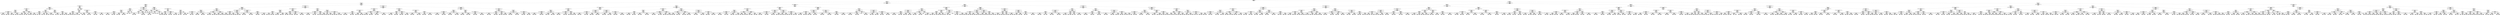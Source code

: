 digraph Tree {
node [shape=box] ;
0 [label="haversine_distance <= 2.1065\nmse = 0.6154\nsamples = 643113\nvalue = 6.4737"] ;
1 [label="haversine_distance <= 0.9897\nmse = 0.452\nsamples = 322549\nvalue = 5.9885"] ;
0 -> 1 [labeldistance=2.5, labelangle=45, headlabel="True"] ;
2 [label="haversine_distance <= 0.0209\nmse = 0.5686\nsamples = 103952\nvalue = 5.5589"] ;
1 -> 2 ;
3 [label="haversine_distance <= 0.0093\nmse = 2.6704\nsamples = 1669\nvalue = 3.5197"] ;
2 -> 3 ;
4 [label="avg_pickup_cluster_haversine_speed <= 26.569\nmse = 2.1749\nsamples = 1197\nvalue = 3.2511"] ;
3 -> 4 ;
5 [label="haversine_distance <= 0.0053\nmse = 2.1879\nsamples = 1049\nvalue = 3.3386"] ;
4 -> 5 ;
6 [label="avg_pickup_cluster_haversine_speed <= 15.1265\nmse = 1.9174\nsamples = 797\nvalue = 3.2013"] ;
5 -> 6 ;
7 [label="passenger_count <= 1.5\nmse = 1.488\nsamples = 372\nvalue = 2.9359"] ;
6 -> 7 ;
8 [label="avg_pickup_cluster_pickup_hour_manhattan_speed <= 14.1499\nmse = 1.3783\nsamples = 306\nvalue = 2.8162"] ;
7 -> 8 ;
9 [label="avg_pickup_weekday_hour_manhattan_speed <= 16.7799\nmse = 2.1429\nsamples = 44\nvalue = 3.2912"] ;
8 -> 9 ;
10 [label="mse = 0.8808\nsamples = 25\nvalue = 2.6132"] ;
9 -> 10 ;
11 [label="mse = 2.4\nsamples = 19\nvalue = 4.1879"] ;
9 -> 11 ;
12 [label="dropoff_longitude <= -74.0166\nmse = 1.1952\nsamples = 262\nvalue = 2.7318"] ;
8 -> 12 ;
13 [label="mse = 1.0579\nsamples = 19\nvalue = 3.4582"] ;
12 -> 13 ;
14 [label="mse = 1.1646\nsamples = 243\nvalue = 2.6799"] ;
12 -> 14 ;
15 [label="passthru_longitude <= -73.9689\nmse = 1.6221\nsamples = 66\nvalue = 3.4904"] ;
7 -> 15 ;
16 [label="dropoff_latitude <= 40.7353\nmse = 1.2721\nsamples = 58\nvalue = 3.3702"] ;
15 -> 16 ;
17 [label="mse = 1.3624\nsamples = 15\nvalue = 4.1418"] ;
16 -> 17 ;
18 [label="mse = 1.0256\nsamples = 43\nvalue = 3.1483"] ;
16 -> 18 ;
19 [label="avg_dropoff_cluster_pickup_hour_manhattan_speed <= 16.2817\nmse = 3.554\nsamples = 8\nvalue = 4.7449"] ;
15 -> 19 ;
20 [label="mse = 0.0529\nsamples = 3\nvalue = 6.7896"] ;
19 -> 20 ;
21 [label="mse = 0.3347\nsamples = 5\nvalue = 3.1092"] ;
19 -> 21 ;
22 [label="manhattan_distance <= 0.0038\nmse = 2.1817\nsamples = 425\nvalue = 3.4381"] ;
6 -> 22 ;
23 [label="passthru_longitude <= -73.9367\nmse = 1.8493\nsamples = 337\nvalue = 3.3327"] ;
22 -> 23 ;
24 [label="pickup_hour <= 1.5\nmse = 1.2672\nsamples = 224\nvalue = 3.1892"] ;
23 -> 24 ;
25 [label="mse = 2.3952\nsamples = 15\nvalue = 4.0601"] ;
24 -> 25 ;
26 [label="mse = 1.1316\nsamples = 209\nvalue = 3.1283"] ;
24 -> 26 ;
27 [label="dropoff_longitude <= -73.9366\nmse = 2.9534\nsamples = 113\nvalue = 3.6389"] ;
23 -> 27 ;
28 [label="mse = 0.0\nsamples = 1\nvalue = 11.3659"] ;
27 -> 28 ;
29 [label="mse = 1.8819\nsamples = 112\nvalue = 3.4958"] ;
27 -> 29 ;
30 [label="avg_pickup_cluster_manhattan_speed <= 19.3283\nmse = 3.2628\nsamples = 88\nvalue = 3.8479"] ;
22 -> 30 ;
31 [label="mse = 0.0\nsamples = 1\nvalue = 11.2636"] ;
30 -> 31 ;
32 [label="pickup_latitude <= 40.6541\nmse = 2.4602\nsamples = 87\nvalue = 3.7347"] ;
30 -> 32 ;
33 [label="mse = 6.6833\nsamples = 4\nvalue = 7.133"] ;
32 -> 33 ;
34 [label="mse = 1.6766\nsamples = 83\nvalue = 3.5715"] ;
32 -> 34 ;
35 [label="avg_pickup_cluster_dropoff_cluster_manhattan_speed <= 11.6919\nmse = 2.7782\nsamples = 252\nvalue = 3.7555"] ;
5 -> 35 ;
36 [label="store_and_fwd_flag <= 0.5\nmse = 2.2797\nsamples = 167\nvalue = 3.4487"] ;
35 -> 36 ;
37 [label="passenger_count <= 4.5\nmse = 2.2318\nsamples = 160\nvalue = 3.5251"] ;
36 -> 37 ;
38 [label="haversine_distance <= 0.0067\nmse = 2.0617\nsamples = 157\nvalue = 3.4776"] ;
37 -> 38 ;
39 [label="mse = 1.916\nsamples = 57\nvalue = 3.9104"] ;
38 -> 39 ;
40 [label="mse = 1.9934\nsamples = 100\nvalue = 3.2599"] ;
38 -> 40 ;
41 [label="avg_pickup_weekday_hour_haversine_speed <= 11.3112\nmse = 4.9815\nsamples = 3\nvalue = 5.9083"] ;
37 -> 41 ;
42 [label="mse = 0.0\nsamples = 1\nvalue = 3.1781"] ;
41 -> 42 ;
43 [label="mse = 0.0203\nsamples = 2\nvalue = 7.7284"] ;
41 -> 43 ;
44 [label="avg_pickup_cluster_pickup_hour_haversine_speed <= 13.1204\nmse = 0.5191\nsamples = 7\nvalue = 1.8183"] ;
36 -> 44 ;
45 [label="pickup_cluster <= 57.5\nmse = 0.0652\nsamples = 3\nvalue = 1.354"] ;
44 -> 45 ;
46 [label="mse = 0.0\nsamples = 2\nvalue = 1.0986"] ;
45 -> 46 ;
47 [label="mse = 0.0\nsamples = 1\nvalue = 1.6094"] ;
45 -> 47 ;
48 [label="pickup_hour <= 17.5\nmse = 0.1334\nsamples = 4\nvalue = 2.7469"] ;
44 -> 48 ;
49 [label="mse = 0.0256\nsamples = 3\nvalue = 2.5518"] ;
48 -> 49 ;
50 [label="mse = -0.0\nsamples = 1\nvalue = 3.3322"] ;
48 -> 50 ;
51 [label="dropoff_cluster <= 18.0\nmse = 3.2087\nsamples = 85\nvalue = 4.3558"] ;
35 -> 51 ;
52 [label="manhattan_distance <= 0.0103\nmse = 3.5519\nsamples = 16\nvalue = 5.5646"] ;
51 -> 52 ;
53 [label="avg_pickup_weekday_haversine_speed <= 13.7471\nmse = 2.4542\nsamples = 12\nvalue = 6.0684"] ;
52 -> 53 ;
54 [label="mse = 1.435\nsamples = 4\nvalue = 4.0817"] ;
53 -> 54 ;
55 [label="mse = 0.929\nsamples = 8\nvalue = 6.7697"] ;
53 -> 55 ;
56 [label="avg_dropoff_cluster_pickup_hour_manhattan_speed <= 21.8147\nmse = 0.0125\nsamples = 4\nvalue = 2.6678"] ;
52 -> 56 ;
57 [label="mse = 0.0\nsamples = 2\nvalue = 2.5649"] ;
56 -> 57 ;
58 [label="mse = 0.0039\nsamples = 2\nvalue = 2.7706"] ;
56 -> 58 ;
59 [label="passthru_latitude <= 40.7731\nmse = 2.6777\nsamples = 69\nvalue = 4.0591"] ;
51 -> 59 ;
60 [label="pickup_weekday <= 2.5\nmse = 2.6366\nsamples = 45\nvalue = 4.5847"] ;
59 -> 60 ;
61 [label="mse = 2.1799\nsamples = 24\nvalue = 5.2959"] ;
60 -> 61 ;
62 [label="mse = 1.9413\nsamples = 21\nvalue = 3.7846"] ;
60 -> 62 ;
63 [label="pickup_weekday_hour <= 152.5\nmse = 1.5732\nsamples = 24\nvalue = 3.2083"] ;
59 -> 63 ;
64 [label="mse = 1.1182\nsamples = 21\nvalue = 3.4859"] ;
63 -> 64 ;
65 [label="mse = 0.148\nsamples = 3\nvalue = 1.1537"] ;
63 -> 65 ;
66 [label="passenger_count <= 0.5\nmse = 1.6715\nsamples = 148\nvalue = 2.6498"] ;
4 -> 66 ;
67 [label="mse = 0.0\nsamples = 1\nvalue = 11.361"] ;
66 -> 67 ;
68 [label="dropoff_longitude <= -73.7764\nmse = 1.0371\nsamples = 147\nvalue = 2.576"] ;
66 -> 68 ;
69 [label="haversine_distance <= 0.0084\nmse = 0.818\nsamples = 125\nvalue = 2.4164"] ;
68 -> 69 ;
70 [label="dropoff_longitude <= -73.7817\nmse = 0.5719\nsamples = 122\nvalue = 2.3635"] ;
69 -> 70 ;
71 [label="pickup_hour <= 7.5\nmse = 0.599\nsamples = 100\nvalue = 2.4721"] ;
70 -> 71 ;
72 [label="mse = 0.4526\nsamples = 14\nvalue = 1.8874"] ;
71 -> 72 ;
73 [label="mse = 0.5526\nsamples = 86\nvalue = 2.5776"] ;
71 -> 73 ;
74 [label="pickup_hour <= 17.5\nmse = 0.2505\nsamples = 22\nvalue = 1.948"] ;
70 -> 74 ;
75 [label="mse = 0.2127\nsamples = 14\nvalue = 2.1641"] ;
74 -> 75 ;
76 [label="mse = 0.1775\nsamples = 8\nvalue = 1.6978"] ;
74 -> 76 ;
77 [label="pickup_hour <= 18.0\nmse = 6.0675\nsamples = 3\nvalue = 4.5104"] ;
69 -> 77 ;
78 [label="avg_pickup_weekday_manhattan_speed <= 18.5578\nmse = 0.0214\nsamples = 2\nvalue = 2.5013"] ;
77 -> 78 ;
79 [label="mse = 0.0\nsamples = 1\nvalue = 2.3979"] ;
78 -> 79 ;
80 [label="mse = -0.0\nsamples = 1\nvalue = 2.7081"] ;
78 -> 80 ;
81 [label="mse = -0.0\nsamples = 1\nvalue = 7.524"] ;
77 -> 81 ;
82 [label="avg_pickup_weekday_hour_haversine_speed <= 13.042\nmse = 1.2647\nsamples = 22\nvalue = 3.5578"] ;
68 -> 82 ;
83 [label="haversine_distance <= 0.0013\nmse = 0.9558\nsamples = 11\nvalue = 4.1086"] ;
82 -> 83 ;
84 [label="manhattan_distance <= 0.0012\nmse = 0.5238\nsamples = 8\nvalue = 3.676"] ;
83 -> 84 ;
85 [label="mse = 0.2193\nsamples = 6\nvalue = 3.8919"] ;
84 -> 85 ;
86 [label="mse = 0.6476\nsamples = 2\nvalue = 2.5965"] ;
84 -> 86 ;
87 [label="avg_pickup_weekday_hour_haversine_speed <= 12.7942\nmse = 0.0065\nsamples = 3\nvalue = 5.4062"] ;
83 -> 87 ;
88 [label="mse = 0.0019\nsamples = 2\nvalue = 5.3318"] ;
87 -> 88 ;
89 [label="mse = -0.0\nsamples = 1\nvalue = 5.4806"] ;
87 -> 89 ;
90 [label="dropoff_longitude <= -73.4985\nmse = 1.0014\nsamples = 11\nvalue = 3.0395"] ;
82 -> 90 ;
91 [label="avg_pickup_weekday_hour_haversine_speed <= 20.5706\nmse = 0.7891\nsamples = 8\nvalue = 3.381"] ;
90 -> 91 ;
92 [label="mse = 0.6572\nsamples = 5\nvalue = 2.9711"] ;
91 -> 92 ;
93 [label="mse = 0.045\nsamples = 3\nvalue = 4.2008"] ;
91 -> 93 ;
94 [label="avg_pickup_weekday_manhattan_speed <= 18.6465\nmse = 0.5589\nsamples = 3\nvalue = 2.2199"] ;
90 -> 94 ;
95 [label="mse = 0.0\nsamples = 2\nvalue = 1.6094"] ;
94 -> 95 ;
96 [label="mse = -0.0\nsamples = 1\nvalue = 3.1355"] ;
94 -> 96 ;
97 [label="pickup_latitude <= 40.7636\nmse = 3.2787\nsamples = 472\nvalue = 4.194"] ;
3 -> 97 ;
98 [label="avg_pickup_cluster_pickup_hour_manhattan_speed <= 29.9812\nmse = 2.9141\nsamples = 327\nvalue = 3.892"] ;
97 -> 98 ;
99 [label="pickup_latitude <= 40.763\nmse = 3.0255\nsamples = 283\nvalue = 4.0637"] ;
98 -> 99 ;
100 [label="pickup_longitude <= -74.004\nmse = 2.943\nsamples = 279\nvalue = 4.1175"] ;
99 -> 100 ;
101 [label="dropoff_longitude <= -74.0069\nmse = 3.2388\nsamples = 49\nvalue = 4.8176"] ;
100 -> 101 ;
102 [label="avg_pickup_weekday_hour_haversine_speed <= 21.3713\nmse = 2.2771\nsamples = 29\nvalue = 4.0819"] ;
101 -> 102 ;
103 [label="mse = 1.8429\nsamples = 27\nvalue = 3.8413"] ;
102 -> 103 ;
104 [label="mse = 0.0907\nsamples = 2\nvalue = 6.5363"] ;
102 -> 104 ;
105 [label="avg_pickup_weekday_hour_haversine_speed <= 18.825\nmse = 2.0323\nsamples = 20\nvalue = 6.2384"] ;
101 -> 105 ;
106 [label="mse = 1.4319\nsamples = 14\nvalue = 6.7156"] ;
105 -> 106 ;
107 [label="mse = 1.4412\nsamples = 6\nvalue = 4.9857"] ;
105 -> 107 ;
108 [label="pickup_longitude <= -73.9393\nmse = 2.7225\nsamples = 230\nvalue = 3.947"] ;
100 -> 108 ;
109 [label="haversine_distance <= 0.0093\nmse = 2.5431\nsamples = 209\nvalue = 3.8288"] ;
108 -> 109 ;
110 [label="mse = 0.0\nsamples = 1\nvalue = 7.6658"] ;
109 -> 110 ;
111 [label="mse = 2.4644\nsamples = 208\nvalue = 3.8042"] ;
109 -> 111 ;
112 [label="avg_pickup_cluster_manhattan_speed <= 20.7709\nmse = 3.0836\nsamples = 21\nvalue = 5.0071"] ;
108 -> 112 ;
113 [label="mse = 2.5124\nsamples = 8\nvalue = 6.5905"] ;
112 -> 113 ;
114 [label="mse = 1.0642\nsamples = 13\nvalue = 4.0715"] ;
112 -> 114 ;
115 [label="avg_pickup_hour_haversine_speed <= 20.1992\nmse = 0.1164\nsamples = 4\nvalue = 1.4667"] ;
99 -> 115 ;
116 [label="pickup_longitude <= -73.9836\nmse = 0.0091\nsamples = 3\nvalue = 1.3503"] ;
115 -> 116 ;
117 [label="mse = 0.0\nsamples = 1\nvalue = 1.0986"] ;
116 -> 117 ;
118 [label="mse = 0.0\nsamples = 2\nvalue = 1.3863"] ;
116 -> 118 ;
119 [label="mse = 0.0\nsamples = 1\nvalue = 2.3979"] ;
115 -> 119 ;
120 [label="avg_pickup_cluster_dropoff_cluster_manhattan_speed <= 26.7627\nmse = 0.9738\nsamples = 44\nvalue = 2.85"] ;
98 -> 120 ;
121 [label="avg_pickup_hour_haversine_speed <= 12.4696\nmse = 0.8313\nsamples = 42\nvalue = 2.9367"] ;
120 -> 121 ;
122 [label="pickup_longitude <= -73.7779\nmse = 0.6981\nsamples = 11\nvalue = 2.3805"] ;
121 -> 122 ;
123 [label="avg_pickup_cluster_pickup_hour_haversine_speed <= 22.5265\nmse = 0.4962\nsamples = 10\nvalue = 2.2679"] ;
122 -> 123 ;
124 [label="mse = 0.7221\nsamples = 2\nvalue = 2.8325"] ;
123 -> 124 ;
125 [label="mse = 0.2395\nsamples = 8\nvalue = 2.0508"] ;
123 -> 125 ;
126 [label="mse = -0.0\nsamples = 1\nvalue = 4.4067"] ;
122 -> 126 ;
127 [label="manhattan_distance <= 0.0242\nmse = 0.7228\nsamples = 31\nvalue = 3.1439"] ;
121 -> 127 ;
128 [label="avg_dropoff_cluster_pickup_hour_haversine_speed <= 41.5779\nmse = 0.5354\nsamples = 28\nvalue = 3.0137"] ;
127 -> 128 ;
129 [label="mse = 0.4338\nsamples = 26\nvalue = 2.8795"] ;
128 -> 129 ;
130 [label="mse = 0.2921\nsamples = 2\nvalue = 3.9085"] ;
128 -> 130 ;
131 [label="avg_dropoff_cluster_haversine_speed <= 28.669\nmse = 0.8573\nsamples = 3\nvalue = 4.3411"] ;
127 -> 131 ;
132 [label="mse = 0.3042\nsamples = 2\nvalue = 3.6704"] ;
131 -> 132 ;
133 [label="mse = -0.0\nsamples = 1\nvalue = 5.3471"] ;
131 -> 133 ;
134 [label="avg_pickup_weekday_haversine_speed <= 13.4686\nmse = 0.0365\nsamples = 2\nvalue = 0.8283"] ;
120 -> 134 ;
135 [label="mse = 0.0\nsamples = 1\nvalue = 1.0986"] ;
134 -> 135 ;
136 [label="mse = 0.0\nsamples = 1\nvalue = 0.6931"] ;
134 -> 136 ;
137 [label="manhattan_distance <= 0.0119\nmse = 3.4326\nsamples = 145\nvalue = 4.8717"] ;
97 -> 137 ;
138 [label="avg_pickup_hour_manhattan_speed <= 16.3264\nmse = 1.3042\nsamples = 6\nvalue = 6.7342"] ;
137 -> 138 ;
139 [label="pickup_longitude <= -73.9615\nmse = 0.1089\nsamples = 2\nvalue = 4.7295"] ;
138 -> 139 ;
140 [label="mse = 0.0\nsamples = 1\nvalue = 4.2627"] ;
139 -> 140 ;
141 [label="mse = -0.0\nsamples = 1\nvalue = 4.9628"] ;
139 -> 141 ;
142 [label="avg_pickup_cluster_pickup_hour_manhattan_speed <= 19.0977\nmse = 0.2351\nsamples = 4\nvalue = 7.281"] ;
138 -> 142 ;
143 [label="haversine_distance <= 0.0095\nmse = 0.0738\nsamples = 2\nvalue = 6.6912"] ;
142 -> 143 ;
144 [label="mse = 0.0\nsamples = 1\nvalue = 6.848"] ;
143 -> 144 ;
145 [label="mse = 0.0\nsamples = 1\nvalue = 6.2206"] ;
143 -> 145 ;
146 [label="avg_pickup_cluster_haversine_speed <= 13.8312\nmse = 0.015\nsamples = 2\nvalue = 7.618"] ;
142 -> 146 ;
147 [label="mse = 0.0\nsamples = 1\nvalue = 7.5121"] ;
146 -> 147 ;
148 [label="mse = -0.0\nsamples = 1\nvalue = 7.7592"] ;
146 -> 148 ;
149 [label="avg_dropoff_cluster_pickup_hour_haversine_speed <= 23.4992\nmse = 3.3311\nsamples = 139\nvalue = 4.751"] ;
137 -> 149 ;
150 [label="pickup_hour <= 18.5\nmse = 3.3058\nsamples = 126\nvalue = 4.8874"] ;
149 -> 150 ;
151 [label="haversine_distance <= 0.0148\nmse = 3.2904\nsamples = 95\nvalue = 4.6485"] ;
150 -> 151 ;
152 [label="dropoff_latitude <= 40.7675\nmse = 3.5361\nsamples = 50\nvalue = 4.1396"] ;
151 -> 152 ;
153 [label="mse = 1.1864\nsamples = 15\nvalue = 3.2488"] ;
152 -> 153 ;
154 [label="mse = 4.0506\nsamples = 35\nvalue = 4.5147"] ;
152 -> 154 ;
155 [label="passenger_count <= 1.5\nmse = 2.3596\nsamples = 45\nvalue = 5.2374"] ;
151 -> 155 ;
156 [label="mse = 1.9695\nsamples = 33\nvalue = 4.8291"] ;
155 -> 156 ;
157 [label="mse = 1.9736\nsamples = 12\nvalue = 6.1899"] ;
155 -> 157 ;
158 [label="avg_dropoff_cluster_pickup_hour_manhattan_speed <= 20.0949\nmse = 2.5238\nsamples = 31\nvalue = 5.6889"] ;
150 -> 158 ;
159 [label="avg_dropoff_cluster_pickup_hour_manhattan_speed <= 17.4612\nmse = 2.427\nsamples = 14\nvalue = 4.758"] ;
158 -> 159 ;
160 [label="mse = 0.7496\nsamples = 6\nvalue = 6.0004"] ;
159 -> 160 ;
161 [label="mse = 1.5459\nsamples = 8\nvalue = 3.764"] ;
159 -> 161 ;
162 [label="manhattan_distance <= 0.0137\nmse = 1.6254\nsamples = 17\nvalue = 6.3096"] ;
158 -> 162 ;
163 [label="mse = 1.2778\nsamples = 2\nvalue = 3.9965"] ;
162 -> 163 ;
164 [label="mse = 0.9165\nsamples = 15\nvalue = 6.5987"] ;
162 -> 164 ;
165 [label="dropoff_cluster <= 53.5\nmse = 1.6112\nsamples = 13\nvalue = 3.4149"] ;
149 -> 165 ;
166 [label="manhattan_distance <= 0.0193\nmse = 1.2188\nsamples = 12\nvalue = 3.7335"] ;
165 -> 166 ;
167 [label="avg_dropoff_cluster_manhattan_speed <= 35.7496\nmse = 2.613\nsamples = 2\nvalue = 5.4877"] ;
166 -> 167 ;
168 [label="mse = 0.0\nsamples = 1\nvalue = 7.1041"] ;
167 -> 168 ;
169 [label="mse = 0.0\nsamples = 1\nvalue = 3.8712"] ;
167 -> 169 ;
170 [label="passenger_count <= 1.5\nmse = 0.5679\nsamples = 10\nvalue = 3.4996"] ;
166 -> 170 ;
171 [label="mse = 0.5077\nsamples = 7\nvalue = 3.1697"] ;
170 -> 171 ;
172 [label="mse = 0.0354\nsamples = 3\nvalue = 4.1593"] ;
170 -> 172 ;
173 [label="mse = 0.0\nsamples = 1\nvalue = 1.6094"] ;
165 -> 173 ;
174 [label="haversine_distance <= 0.6552\nmse = 0.4661\nsamples = 102283\nvalue = 5.5919"] ;
2 -> 174 ;
175 [label="avg_dropoff_cluster_pickup_hour_haversine_speed <= 12.33\nmse = 0.6673\nsamples = 36172\nvalue = 5.358"] ;
174 -> 175 ;
176 [label="haversine_distance <= 0.4681\nmse = 0.6129\nsamples = 15309\nvalue = 5.5444"] ;
175 -> 176 ;
177 [label="haversine_distance <= 0.2166\nmse = 0.9557\nsamples = 5980\nvalue = 5.4055"] ;
176 -> 177 ;
178 [label="pickup_longitude <= -74.0111\nmse = 2.2073\nsamples = 1329\nvalue = 5.2092"] ;
177 -> 178 ;
179 [label="avg_pickup_cluster_pickup_hour_haversine_speed <= 11.0001\nmse = 2.6118\nsamples = 5\nvalue = 2.9646"] ;
178 -> 179 ;
180 [label="mse = 0.0\nsamples = 1\nvalue = 6.9088"] ;
179 -> 180 ;
181 [label="avg_pickup_cluster_pickup_hour_haversine_speed <= 12.1005\nmse = 0.7507\nsamples = 4\nvalue = 2.4716"] ;
179 -> 181 ;
182 [label="mse = 0.089\nsamples = 2\nvalue = 3.9358"] ;
181 -> 182 ;
183 [label="mse = 0.0184\nsamples = 2\nvalue = 1.9835"] ;
181 -> 183 ;
184 [label="avg_pickup_cluster_dropoff_cluster_manhattan_speed <= 7.7706\nmse = 2.1833\nsamples = 1324\nvalue = 5.219"] ;
178 -> 184 ;
185 [label="haversine_distance <= 0.059\nmse = 2.005\nsamples = 250\nvalue = 4.9058"] ;
184 -> 185 ;
186 [label="mse = 2.5858\nsamples = 76\nvalue = 4.4082"] ;
185 -> 186 ;
187 [label="mse = 1.5891\nsamples = 174\nvalue = 5.1264"] ;
185 -> 187 ;
188 [label="avg_pickup_cluster_dropoff_cluster_manhattan_speed <= 12.8998\nmse = 2.1968\nsamples = 1074\nvalue = 5.2932"] ;
184 -> 188 ;
189 [label="mse = 2.2281\nsamples = 934\nvalue = 5.3482"] ;
188 -> 189 ;
190 [label="mse = 1.8369\nsamples = 140\nvalue = 4.9289"] ;
188 -> 190 ;
191 [label="avg_pickup_cluster_dropoff_cluster_haversine_speed <= 9.1551\nmse = 0.5905\nsamples = 4651\nvalue = 5.4607"] ;
177 -> 191 ;
192 [label="avg_dropoff_cluster_pickup_hour_manhattan_speed <= 12.7324\nmse = 0.5996\nsamples = 2707\nvalue = 5.5605"] ;
191 -> 192 ;
193 [label="avg_pickup_weekday_hour_haversine_speed <= 14.5113\nmse = 0.6207\nsamples = 655\nvalue = 5.7712"] ;
192 -> 193 ;
194 [label="mse = 0.5991\nsamples = 587\nvalue = 5.818"] ;
193 -> 194 ;
195 [label="mse = 0.6239\nsamples = 68\nvalue = 5.3634"] ;
193 -> 195 ;
196 [label="passthru_latitude <= 40.7663\nmse = 0.574\nsamples = 2052\nvalue = 5.4928"] ;
192 -> 196 ;
197 [label="mse = 0.578\nsamples = 1813\nvalue = 5.5286"] ;
196 -> 197 ;
198 [label="mse = 0.4561\nsamples = 239\nvalue = 5.2156"] ;
196 -> 198 ;
199 [label="avg_pickup_cluster_pickup_hour_haversine_speed <= 9.9153\nmse = 0.5448\nsamples = 1944\nvalue = 5.3223"] ;
191 -> 199 ;
200 [label="passthru_longitude <= -73.9968\nmse = 3.522\nsamples = 30\nvalue = 6.0307"] ;
199 -> 200 ;
201 [label="mse = 8.9099\nsamples = 4\nvalue = 9.0807"] ;
200 -> 201 ;
202 [label="mse = 0.4669\nsamples = 26\nvalue = 5.4632"] ;
200 -> 202 ;
203 [label="haversine_distance <= 0.2326\nmse = 0.4862\nsamples = 1914\nvalue = 5.3103"] ;
199 -> 203 ;
204 [label="mse = 1.1439\nsamples = 29\nvalue = 5.8294"] ;
203 -> 204 ;
205 [label="mse = 0.4715\nsamples = 1885\nvalue = 5.3022"] ;
203 -> 205 ;
206 [label="avg_pickup_cluster_dropoff_cluster_haversine_speed <= 9.5912\nmse = 0.374\nsamples = 9329\nvalue = 5.633"] ;
176 -> 206 ;
207 [label="avg_dropoff_cluster_pickup_hour_manhattan_speed <= 13.0764\nmse = 0.3625\nsamples = 4559\nvalue = 5.7698"] ;
206 -> 207 ;
208 [label="avg_pickup_weekday_hour_haversine_speed <= 12.6994\nmse = 0.3375\nsamples = 1558\nvalue = 5.9425"] ;
207 -> 208 ;
209 [label="dropoff_longitude <= -73.9844\nmse = 0.3284\nsamples = 1074\nvalue = 6.0063"] ;
208 -> 209 ;
210 [label="mse = 0.3037\nsamples = 410\nvalue = 6.1296"] ;
209 -> 210 ;
211 [label="mse = 0.3286\nsamples = 664\nvalue = 5.9309"] ;
209 -> 211 ;
212 [label="dropoff_longitude <= -73.9815\nmse = 0.3281\nsamples = 484\nvalue = 5.7983"] ;
208 -> 212 ;
213 [label="mse = 0.3317\nsamples = 305\nvalue = 5.9084"] ;
212 -> 213 ;
214 [label="mse = 0.2715\nsamples = 179\nvalue = 5.621"] ;
212 -> 214 ;
215 [label="avg_pickup_weekday_hour_manhattan_speed <= 20.1387\nmse = 0.3521\nsamples = 3001\nvalue = 5.6811"] ;
207 -> 215 ;
216 [label="dropoff_latitude <= 40.766\nmse = 0.3522\nsamples = 2714\nvalue = 5.7112"] ;
215 -> 216 ;
217 [label="mse = 0.361\nsamples = 2359\nvalue = 5.7453"] ;
216 -> 217 ;
218 [label="mse = 0.2407\nsamples = 355\nvalue = 5.4921"] ;
216 -> 218 ;
219 [label="avg_pickup_hour_haversine_speed <= 14.0686\nmse = 0.2689\nsamples = 287\nvalue = 5.4093"] ;
215 -> 219 ;
220 [label="mse = 0.2256\nsamples = 143\nvalue = 5.2399"] ;
219 -> 220 ;
221 [label="mse = 0.2574\nsamples = 144\nvalue = 5.5683"] ;
219 -> 221 ;
222 [label="avg_pickup_cluster_dropoff_cluster_manhattan_speed <= 17.9454\nmse = 0.3503\nsamples = 4770\nvalue = 5.5033"] ;
206 -> 222 ;
223 [label="avg_pickup_weekday_hour_haversine_speed <= 12.8741\nmse = 0.3291\nsamples = 4252\nvalue = 5.5373"] ;
222 -> 223 ;
224 [label="avg_dropoff_cluster_pickup_hour_haversine_speed <= 11.721\nmse = 0.3341\nsamples = 2944\nvalue = 5.5967"] ;
223 -> 224 ;
225 [label="mse = 0.3598\nsamples = 2014\nvalue = 5.6481"] ;
224 -> 225 ;
226 [label="mse = 0.2619\nsamples = 930\nvalue = 5.4873"] ;
224 -> 226 ;
227 [label="avg_dropoff_cluster_pickup_hour_manhattan_speed <= 13.3451\nmse = 0.2911\nsamples = 1308\nvalue = 5.4014"] ;
223 -> 227 ;
228 [label="mse = 0.4011\nsamples = 224\nvalue = 5.6123"] ;
227 -> 228 ;
229 [label="mse = 0.2585\nsamples = 1084\nvalue = 5.3593"] ;
227 -> 229 ;
230 [label="dropoff_longitude <= -73.9573\nmse = 0.4366\nsamples = 518\nvalue = 5.2266"] ;
222 -> 230 ;
231 [label="avg_pickup_weekday_hour_haversine_speed <= 12.0088\nmse = 0.2964\nsamples = 431\nvalue = 5.1565"] ;
230 -> 231 ;
232 [label="mse = 0.2958\nsamples = 229\nvalue = 5.2594"] ;
231 -> 232 ;
233 [label="mse = 0.2737\nsamples = 202\nvalue = 5.0465"] ;
231 -> 233 ;
234 [label="avg_pickup_weekday_hour_haversine_speed <= 10.7969\nmse = 0.9659\nsamples = 87\nvalue = 5.5578"] ;
230 -> 234 ;
235 [label="mse = 5.8596\nsamples = 4\nvalue = 6.8492"] ;
234 -> 235 ;
236 [label="mse = 0.5244\nsamples = 83\nvalue = 5.4723"] ;
234 -> 236 ;
237 [label="avg_pickup_cluster_pickup_hour_manhattan_speed <= 24.6159\nmse = 0.6631\nsamples = 20863\nvalue = 5.2219"] ;
175 -> 237 ;
238 [label="avg_pickup_cluster_dropoff_cluster_manhattan_speed <= 13.0324\nmse = 0.6014\nsamples = 18378\nvalue = 5.2688"] ;
237 -> 238 ;
239 [label="haversine_distance <= 0.4128\nmse = 0.6622\nsamples = 8561\nvalue = 5.3636"] ;
238 -> 239 ;
240 [label="dropoff_longitude <= -74.0446\nmse = 1.1638\nsamples = 3219\nvalue = 5.2066"] ;
239 -> 240 ;
241 [label="pickup_longitude <= -74.1786\nmse = 0.9977\nsamples = 8\nvalue = 2.8278"] ;
240 -> 241 ;
242 [label="mse = 0.2885\nsamples = 3\nvalue = 1.7507"] ;
241 -> 242 ;
243 [label="mse = 0.1135\nsamples = 5\nvalue = 3.5818"] ;
241 -> 243 ;
244 [label="pickup_longitude <= -74.0125\nmse = 1.1453\nsamples = 3211\nvalue = 5.2146"] ;
240 -> 244 ;
245 [label="mse = 1.6105\nsamples = 119\nvalue = 5.6595"] ;
244 -> 245 ;
246 [label="mse = 1.1187\nsamples = 3092\nvalue = 5.197"] ;
244 -> 246 ;
247 [label="dropoff_latitude <= 40.7236\nmse = 0.3383\nsamples = 5342\nvalue = 5.4577"] ;
239 -> 247 ;
248 [label="avg_pickup_weekday_hour_manhattan_speed <= 19.4808\nmse = 0.3326\nsamples = 888\nvalue = 5.6449"] ;
247 -> 248 ;
249 [label="mse = 0.3496\nsamples = 574\nvalue = 5.7385"] ;
248 -> 249 ;
250 [label="mse = 0.2531\nsamples = 314\nvalue = 5.4686"] ;
248 -> 250 ;
251 [label="haversine_distance <= 0.5516\nmse = 0.3312\nsamples = 4454\nvalue = 5.4211"] ;
247 -> 251 ;
252 [label="mse = 0.3825\nsamples = 2275\nvalue = 5.3574"] ;
251 -> 252 ;
253 [label="mse = 0.2681\nsamples = 2179\nvalue = 5.4884"] ;
251 -> 253 ;
254 [label="haversine_distance <= 0.4942\nmse = 0.5334\nsamples = 9817\nvalue = 5.1858"] ;
238 -> 254 ;
255 [label="haversine_distance <= 0.0529\nmse = 0.8458\nsamples = 3883\nvalue = 5.0782"] ;
254 -> 255 ;
256 [label="manhattan_distance <= 0.0314\nmse = 3.5298\nsamples = 155\nvalue = 4.6496"] ;
255 -> 256 ;
257 [label="mse = 3.5711\nsamples = 25\nvalue = 5.73"] ;
256 -> 257 ;
258 [label="mse = 3.2653\nsamples = 130\nvalue = 4.4491"] ;
256 -> 258 ;
259 [label="haversine_distance <= 0.0595\nmse = 0.7346\nsamples = 3728\nvalue = 5.0948"] ;
255 -> 259 ;
260 [label="mse = 1.9407\nsamples = 21\nvalue = 6.1276"] ;
259 -> 260 ;
261 [label="mse = 0.7199\nsamples = 3707\nvalue = 5.0881"] ;
259 -> 261 ;
262 [label="avg_pickup_cluster_dropoff_cluster_haversine_speed <= 13.2501\nmse = 0.3142\nsamples = 5934\nvalue = 5.2569"] ;
254 -> 262 ;
263 [label="avg_pickup_weekday_hour_manhattan_speed <= 19.2679\nmse = 0.2993\nsamples = 3746\nvalue = 5.318"] ;
262 -> 263 ;
264 [label="mse = 0.3187\nsamples = 2331\nvalue = 5.3771"] ;
263 -> 264 ;
265 [label="mse = 0.2519\nsamples = 1415\nvalue = 5.2203"] ;
263 -> 265 ;
266 [label="avg_pickup_weekday_hour_manhattan_speed <= 22.6593\nmse = 0.3224\nsamples = 2188\nvalue = 5.1524"] ;
262 -> 266 ;
267 [label="mse = 0.3198\nsamples = 1968\nvalue = 5.1776"] ;
266 -> 267 ;
268 [label="mse = 0.2806\nsamples = 220\nvalue = 4.9051"] ;
266 -> 268 ;
269 [label="haversine_distance <= 0.2875\nmse = 0.9779\nsamples = 2485\nvalue = 4.8817"] ;
237 -> 269 ;
270 [label="dropoff_longitude <= -73.9341\nmse = 2.082\nsamples = 621\nvalue = 4.3669"] ;
269 -> 270 ;
271 [label="avg_pickup_weekday_hour_manhattan_speed <= 31.3676\nmse = 1.3447\nsamples = 384\nvalue = 4.6523"] ;
270 -> 271 ;
272 [label="avg_pickup_weekday_hour_haversine_speed <= 24.0666\nmse = 1.2973\nsamples = 342\nvalue = 4.7333"] ;
271 -> 272 ;
273 [label="mse = 1.2079\nsamples = 304\nvalue = 4.6542"] ;
272 -> 273 ;
274 [label="mse = 1.5682\nsamples = 38\nvalue = 5.324"] ;
272 -> 274 ;
275 [label="avg_pickup_cluster_dropoff_cluster_haversine_speed <= 6.8359\nmse = 1.2199\nsamples = 42\nvalue = 3.9663"] ;
271 -> 275 ;
276 [label="mse = 0.4227\nsamples = 9\nvalue = 5.0141"] ;
275 -> 276 ;
277 [label="mse = 1.091\nsamples = 33\nvalue = 3.7231"] ;
275 -> 277 ;
278 [label="manhattan_distance <= 0.0355\nmse = 2.9502\nsamples = 237\nvalue = 3.8903"] ;
270 -> 278 ;
279 [label="haversine_distance <= 0.0224\nmse = 1.2387\nsamples = 17\nvalue = 2.7376"] ;
278 -> 279 ;
280 [label="mse = 0.8861\nsamples = 2\nvalue = 4.8873"] ;
279 -> 280 ;
281 [label="mse = 0.633\nsamples = 15\nvalue = 2.4689"] ;
279 -> 281 ;
282 [label="pickup_weekday_hour <= 149.0\nmse = 2.9754\nsamples = 220\nvalue = 4.0072"] ;
278 -> 282 ;
283 [label="mse = 2.4834\nsamples = 190\nvalue = 3.8846"] ;
282 -> 283 ;
284 [label="mse = 5.548\nsamples = 30\nvalue = 4.8514"] ;
282 -> 284 ;
285 [label="dropoff_latitude <= 40.6436\nmse = 0.4643\nsamples = 1864\nvalue = 5.0625"] ;
269 -> 285 ;
286 [label="avg_dropoff_cluster_pickup_hour_haversine_speed <= 27.5097\nmse = 3.1019\nsamples = 9\nvalue = 7.0862"] ;
285 -> 286 ;
287 [label="pickup_hour <= 17.5\nmse = 0.7144\nsamples = 6\nvalue = 7.9481"] ;
286 -> 287 ;
288 [label="mse = 0.0921\nsamples = 3\nvalue = 8.841"] ;
287 -> 288 ;
289 [label="mse = 0.0643\nsamples = 3\nvalue = 7.2338"] ;
287 -> 289 ;
290 [label="manhattan_distance <= 0.5364\nmse = 1.3488\nsamples = 3\nvalue = 4.5003"] ;
286 -> 290 ;
291 [label="mse = 0.0\nsamples = 1\nvalue = 2.9957"] ;
290 -> 291 ;
292 [label="mse = 0.3254\nsamples = 2\nvalue = 5.2526"] ;
290 -> 292 ;
293 [label="avg_pickup_cluster_dropoff_cluster_manhattan_speed <= 32.8638\nmse = 0.4369\nsamples = 1855\nvalue = 5.0543"] ;
285 -> 293 ;
294 [label="passthru_longitude <= -73.9379\nmse = 0.4288\nsamples = 1847\nvalue = 5.062"] ;
293 -> 294 ;
295 [label="mse = 0.3301\nsamples = 1701\nvalue = 5.0332"] ;
294 -> 295 ;
296 [label="mse = 1.4636\nsamples = 146\nvalue = 5.3995"] ;
294 -> 296 ;
297 [label="avg_pickup_hour_haversine_speed <= 19.6731\nmse = 0.3488\nsamples = 8\nvalue = 3.928"] ;
293 -> 297 ;
298 [label="mse = 0.1474\nsamples = 6\nvalue = 3.6039"] ;
297 -> 298 ;
299 [label="mse = 0.0024\nsamples = 2\nvalue = 4.684"] ;
297 -> 299 ;
300 [label="avg_pickup_cluster_dropoff_cluster_haversine_speed <= 11.0624\nmse = 0.3091\nsamples = 66111\nvalue = 5.7203"] ;
174 -> 300 ;
301 [label="avg_pickup_weekday_hour_manhattan_speed <= 18.907\nmse = 0.2766\nsamples = 37857\nvalue = 5.8719"] ;
300 -> 301 ;
302 [label="avg_pickup_cluster_dropoff_cluster_haversine_speed <= 8.7387\nmse = 0.2737\nsamples = 24563\nvalue = 5.987"] ;
301 -> 302 ;
303 [label="avg_dropoff_cluster_pickup_hour_haversine_speed <= 10.4804\nmse = 0.2774\nsamples = 7289\nvalue = 6.174"] ;
302 -> 303 ;
304 [label="haversine_distance <= 0.8147\nmse = 0.289\nsamples = 4219\nvalue = 6.271"] ;
303 -> 304 ;
305 [label="avg_pickup_cluster_dropoff_cluster_haversine_speed <= 7.8739\nmse = 0.283\nsamples = 1913\nvalue = 6.1603"] ;
304 -> 305 ;
306 [label="mse = 0.2828\nsamples = 1064\nvalue = 6.2333"] ;
305 -> 306 ;
307 [label="mse = 0.2685\nsamples = 849\nvalue = 6.0697"] ;
305 -> 307 ;
308 [label="avg_pickup_cluster_dropoff_cluster_haversine_speed <= 7.8996\nmse = 0.275\nsamples = 2306\nvalue = 6.3639"] ;
304 -> 308 ;
309 [label="mse = 0.2909\nsamples = 1197\nvalue = 6.4425"] ;
308 -> 309 ;
310 [label="mse = 0.2428\nsamples = 1109\nvalue = 6.2764"] ;
308 -> 310 ;
311 [label="haversine_distance <= 0.764\nmse = 0.2297\nsamples = 3070\nvalue = 6.0386"] ;
303 -> 311 ;
312 [label="passthru_longitude <= -73.9561\nmse = 0.2554\nsamples = 1052\nvalue = 5.8883"] ;
311 -> 312 ;
313 [label="mse = 0.2492\nsamples = 1021\nvalue = 5.9037"] ;
312 -> 313 ;
314 [label="mse = 0.2065\nsamples = 31\nvalue = 5.4005"] ;
312 -> 314 ;
315 [label="dropoff_latitude <= 40.762\nmse = 0.1981\nsamples = 2018\nvalue = 6.1175"] ;
311 -> 315 ;
316 [label="mse = 0.1983\nsamples = 1738\nvalue = 6.1444"] ;
315 -> 316 ;
317 [label="mse = 0.1633\nsamples = 280\nvalue = 5.9467"] ;
315 -> 317 ;
318 [label="haversine_distance <= 0.8265\nmse = 0.2514\nsamples = 17274\nvalue = 5.909"] ;
302 -> 318 ;
319 [label="avg_dropoff_cluster_pickup_hour_manhattan_speed <= 14.6323\nmse = 0.273\nsamples = 7985\nvalue = 5.8101"] ;
318 -> 319 ;
320 [label="avg_pickup_weekday_hour_manhattan_speed <= 15.5442\nmse = 0.3033\nsamples = 3379\nvalue = 5.9048"] ;
319 -> 320 ;
321 [label="mse = 0.302\nsamples = 2065\nvalue = 5.9557"] ;
320 -> 321 ;
322 [label="mse = 0.2952\nsamples = 1314\nvalue = 5.8258"] ;
320 -> 322 ;
323 [label="passthru_latitude <= 40.7561\nmse = 0.2397\nsamples = 4606\nvalue = 5.7413"] ;
319 -> 323 ;
324 [label="mse = 0.2622\nsamples = 2795\nvalue = 5.786"] ;
323 -> 324 ;
325 [label="mse = 0.1974\nsamples = 1811\nvalue = 5.6725"] ;
323 -> 325 ;
326 [label="avg_pickup_weekday_hour_manhattan_speed <= 15.0063\nmse = 0.2173\nsamples = 9289\nvalue = 5.9939"] ;
318 -> 326 ;
327 [label="avg_dropoff_cluster_pickup_hour_haversine_speed <= 11.148\nmse = 0.2072\nsamples = 3793\nvalue = 6.0846"] ;
326 -> 327 ;
328 [label="mse = 0.2169\nsamples = 2078\nvalue = 6.1516"] ;
327 -> 328 ;
329 [label="mse = 0.1832\nsamples = 1715\nvalue = 6.003"] ;
327 -> 329 ;
330 [label="avg_pickup_cluster_dropoff_cluster_haversine_speed <= 10.2593\nmse = 0.2148\nsamples = 5496\nvalue = 5.9319"] ;
326 -> 330 ;
331 [label="mse = 0.2164\nsamples = 3606\nvalue = 5.9802"] ;
330 -> 331 ;
332 [label="mse = 0.199\nsamples = 1890\nvalue = 5.8406"] ;
330 -> 332 ;
333 [label="avg_pickup_weekday_hour_haversine_speed <= 17.523\nmse = 0.2133\nsamples = 13294\nvalue = 5.661"] ;
301 -> 333 ;
334 [label="haversine_distance <= 0.8335\nmse = 0.2057\nsamples = 8656\nvalue = 5.7364"] ;
333 -> 334 ;
335 [label="passthru_latitude <= 40.766\nmse = 0.2037\nsamples = 4220\nvalue = 5.6373"] ;
334 -> 335 ;
336 [label="avg_pickup_cluster_dropoff_cluster_manhattan_speed <= 12.027\nmse = 0.2035\nsamples = 3645\nvalue = 5.6653"] ;
335 -> 336 ;
337 [label="mse = 0.2076\nsamples = 1964\nvalue = 5.7177"] ;
336 -> 337 ;
338 [label="mse = 0.1911\nsamples = 1681\nvalue = 5.602"] ;
336 -> 338 ;
339 [label="haversine_distance <= 0.8013\nmse = 0.1709\nsamples = 575\nvalue = 5.4654"] ;
335 -> 339 ;
340 [label="mse = 0.1535\nsamples = 469\nvalue = 5.4234"] ;
339 -> 340 ;
341 [label="mse = 0.2058\nsamples = 106\nvalue = 5.6566"] ;
339 -> 341 ;
342 [label="avg_pickup_cluster_dropoff_cluster_haversine_speed <= 9.6171\nmse = 0.1887\nsamples = 4436\nvalue = 5.8329"] ;
334 -> 342 ;
343 [label="avg_pickup_cluster_dropoff_cluster_haversine_speed <= 8.1479\nmse = 0.1993\nsamples = 2333\nvalue = 5.9212"] ;
342 -> 343 ;
344 [label="mse = 0.265\nsamples = 682\nvalue = 6.0253"] ;
343 -> 344 ;
345 [label="mse = 0.1652\nsamples = 1651\nvalue = 5.8774"] ;
343 -> 345 ;
346 [label="pickup_latitude <= 40.7309\nmse = 0.159\nsamples = 2103\nvalue = 5.7357"] ;
342 -> 346 ;
347 [label="mse = 0.1671\nsamples = 404\nvalue = 5.876"] ;
346 -> 347 ;
348 [label="mse = 0.1514\nsamples = 1699\nvalue = 5.7028"] ;
346 -> 348 ;
349 [label="avg_dropoff_cluster_pickup_hour_haversine_speed <= 16.7757\nmse = 0.1973\nsamples = 4638\nvalue = 5.5206"] ;
333 -> 349 ;
350 [label="haversine_distance <= 0.8388\nmse = 0.2135\nsamples = 2929\nvalue = 5.585"] ;
349 -> 350 ;
351 [label="avg_pickup_cluster_dropoff_cluster_haversine_speed <= 9.84\nmse = 0.1899\nsamples = 1517\nvalue = 5.5001"] ;
350 -> 351 ;
352 [label="mse = 0.1951\nsamples = 947\nvalue = 5.5613"] ;
351 -> 352 ;
353 [label="mse = 0.1644\nsamples = 570\nvalue = 5.3976"] ;
351 -> 353 ;
354 [label="avg_pickup_cluster_pickup_hour_haversine_speed <= 10.4414\nmse = 0.2228\nsamples = 1412\nvalue = 5.677"] ;
350 -> 354 ;
355 [label="mse = 2.3811\nsamples = 24\nvalue = 6.2553"] ;
354 -> 355 ;
356 [label="mse = 0.1795\nsamples = 1388\nvalue = 5.667"] ;
354 -> 356 ;
357 [label="haversine_distance <= 0.8453\nmse = 0.1507\nsamples = 1709\nvalue = 5.4111"] ;
349 -> 357 ;
358 [label="passthru_latitude <= 40.7203\nmse = 0.1704\nsamples = 929\nvalue = 5.3458"] ;
357 -> 358 ;
359 [label="mse = 0.1455\nsamples = 70\nvalue = 5.6183"] ;
358 -> 359 ;
360 [label="mse = 0.1655\nsamples = 859\nvalue = 5.3219"] ;
358 -> 360 ;
361 [label="avg_pickup_cluster_dropoff_cluster_manhattan_speed <= 13.7499\nmse = 0.1174\nsamples = 780\nvalue = 5.4865"] ;
357 -> 361 ;
362 [label="mse = 0.1104\nsamples = 684\nvalue = 5.5141"] ;
361 -> 362 ;
363 [label="mse = 0.1267\nsamples = 96\nvalue = 5.3122"] ;
361 -> 363 ;
364 [label="avg_pickup_weekday_hour_manhattan_speed <= 18.9076\nmse = 0.2801\nsamples = 28254\nvalue = 5.5162"] ;
300 -> 364 ;
365 [label="avg_pickup_cluster_dropoff_cluster_haversine_speed <= 13.637\nmse = 0.2789\nsamples = 18452\nvalue = 5.6026"] ;
364 -> 365 ;
366 [label="haversine_distance <= 0.8122\nmse = 0.2571\nsamples = 10733\nvalue = 5.7055"] ;
365 -> 366 ;
367 [label="avg_pickup_weekday_hour_haversine_speed <= 11.8908\nmse = 0.2615\nsamples = 4556\nvalue = 5.6028"] ;
366 -> 367 ;
368 [label="avg_dropoff_cluster_pickup_hour_manhattan_speed <= 14.8614\nmse = 0.2798\nsamples = 2278\nvalue = 5.6744"] ;
367 -> 368 ;
369 [label="mse = 0.273\nsamples = 735\nvalue = 5.7903"] ;
368 -> 369 ;
370 [label="mse = 0.2734\nsamples = 1543\nvalue = 5.6184"] ;
368 -> 370 ;
371 [label="avg_dropoff_cluster_manhattan_speed <= 17.5142\nmse = 0.2322\nsamples = 2278\nvalue = 5.5297"] ;
367 -> 371 ;
372 [label="mse = 0.2905\nsamples = 1209\nvalue = 5.5767"] ;
371 -> 372 ;
373 [label="mse = 0.1598\nsamples = 1069\nvalue = 5.4757"] ;
371 -> 373 ;
374 [label="avg_pickup_weekday_hour_manhattan_speed <= 14.6914\nmse = 0.2403\nsamples = 6177\nvalue = 5.7811"] ;
366 -> 374 ;
375 [label="avg_dropoff_cluster_pickup_hour_manhattan_speed <= 15.275\nmse = 0.3136\nsamples = 1896\nvalue = 5.9027"] ;
374 -> 375 ;
376 [label="mse = 0.4015\nsamples = 950\nvalue = 6.0224"] ;
375 -> 376 ;
377 [label="mse = 0.1932\nsamples = 946\nvalue = 5.7795"] ;
375 -> 377 ;
378 [label="avg_pickup_cluster_dropoff_cluster_haversine_speed <= 12.1965\nmse = 0.1977\nsamples = 4281\nvalue = 5.7263"] ;
374 -> 378 ;
379 [label="mse = 0.1715\nsamples = 2160\nvalue = 5.7805"] ;
378 -> 379 ;
380 [label="mse = 0.2182\nsamples = 2121\nvalue = 5.6715"] ;
378 -> 380 ;
381 [label="haversine_distance <= 0.8545\nmse = 0.2743\nsamples = 7719\nvalue = 5.4603"] ;
365 -> 381 ;
382 [label="dropoff_latitude <= 40.7677\nmse = 0.2897\nsamples = 3988\nvalue = 5.3766"] ;
381 -> 382 ;
383 [label="passthru_longitude <= -73.7863\nmse = 0.3788\nsamples = 1420\nvalue = 5.4807"] ;
382 -> 383 ;
384 [label="mse = 0.3625\nsamples = 1413\nvalue = 5.4744"] ;
383 -> 384 ;
385 [label="mse = 2.0598\nsamples = 7\nvalue = 6.755"] ;
383 -> 385 ;
386 [label="avg_pickup_cluster_dropoff_cluster_manhattan_speed <= 20.798\nmse = 0.2303\nsamples = 2568\nvalue = 5.3183"] ;
382 -> 386 ;
387 [label="mse = 0.2217\nsamples = 1660\nvalue = 5.3822"] ;
386 -> 387 ;
388 [label="mse = 0.2255\nsamples = 908\nvalue = 5.2054"] ;
386 -> 388 ;
389 [label="avg_pickup_cluster_dropoff_cluster_haversine_speed <= 16.1714\nmse = 0.2427\nsamples = 3731\nvalue = 5.5492"] ;
381 -> 389 ;
390 [label="avg_pickup_weekday_hour_manhattan_speed <= 16.4854\nmse = 0.2295\nsamples = 2494\nvalue = 5.6094"] ;
389 -> 390 ;
391 [label="mse = 0.2428\nsamples = 1611\nvalue = 5.6644"] ;
390 -> 391 ;
392 [label="mse = 0.1895\nsamples = 883\nvalue = 5.5084"] ;
390 -> 392 ;
393 [label="avg_pickup_cluster_pickup_hour_haversine_speed <= 13.4996\nmse = 0.2471\nsamples = 1237\nvalue = 5.4278"] ;
389 -> 393 ;
394 [label="mse = 0.2637\nsamples = 792\nvalue = 5.4999"] ;
393 -> 394 ;
395 [label="mse = 0.1918\nsamples = 445\nvalue = 5.2998"] ;
393 -> 395 ;
396 [label="avg_pickup_cluster_dropoff_cluster_haversine_speed <= 14.3814\nmse = 0.242\nsamples = 9802\nvalue = 5.3541"] ;
364 -> 396 ;
397 [label="avg_pickup_weekday_hour_haversine_speed <= 19.0384\nmse = 0.23\nsamples = 6871\nvalue = 5.4159"] ;
396 -> 397 ;
398 [label="haversine_distance <= 0.8056\nmse = 0.2138\nsamples = 5244\nvalue = 5.4639"] ;
397 -> 398 ;
399 [label="avg_dropoff_cluster_pickup_hour_manhattan_speed <= 19.6814\nmse = 0.23\nsamples = 2093\nvalue = 5.3702"] ;
398 -> 399 ;
400 [label="mse = 0.2467\nsamples = 1237\nvalue = 5.4372"] ;
399 -> 400 ;
401 [label="mse = 0.1913\nsamples = 856\nvalue = 5.2756"] ;
399 -> 401 ;
402 [label="avg_pickup_cluster_dropoff_cluster_haversine_speed <= 11.7269\nmse = 0.1931\nsamples = 3151\nvalue = 5.5265"] ;
398 -> 402 ;
403 [label="mse = 0.1954\nsamples = 928\nvalue = 5.6322"] ;
402 -> 403 ;
404 [label="mse = 0.1859\nsamples = 2223\nvalue = 5.484"] ;
402 -> 404 ;
405 [label="avg_pickup_cluster_dropoff_cluster_manhattan_speed <= 16.8598\nmse = 0.2508\nsamples = 1627\nvalue = 5.2632"] ;
397 -> 405 ;
406 [label="passthru_longitude <= -73.8849\nmse = 0.2304\nsamples = 1146\nvalue = 5.3176"] ;
405 -> 406 ;
407 [label="mse = 0.219\nsamples = 1135\nvalue = 5.3082"] ;
406 -> 407 ;
408 [label="mse = 0.5216\nsamples = 11\nvalue = 6.2072"] ;
406 -> 408 ;
409 [label="haversine_distance <= 0.795\nmse = 0.2755\nsamples = 481\nvalue = 5.1345"] ;
405 -> 409 ;
410 [label="mse = 0.2355\nsamples = 178\nvalue = 4.9701"] ;
409 -> 410 ;
411 [label="mse = 0.2727\nsamples = 303\nvalue = 5.2402"] ;
409 -> 411 ;
412 [label="haversine_distance <= 0.8804\nmse = 0.24\nsamples = 2931\nvalue = 5.2084"] ;
396 -> 412 ;
413 [label="avg_pickup_cluster_dropoff_cluster_manhattan_speed <= 21.1775\nmse = 0.2575\nsamples = 1767\nvalue = 5.1419"] ;
412 -> 413 ;
414 [label="avg_pickup_weekday_hour_manhattan_speed <= 24.251\nmse = 0.2628\nsamples = 1148\nvalue = 5.1952"] ;
413 -> 414 ;
415 [label="mse = 0.2688\nsamples = 849\nvalue = 5.247"] ;
414 -> 415 ;
416 [label="mse = 0.2181\nsamples = 299\nvalue = 5.0513"] ;
414 -> 416 ;
417 [label="avg_dropoff_cluster_pickup_hour_manhattan_speed <= 43.0376\nmse = 0.2334\nsamples = 619\nvalue = 5.0451"] ;
413 -> 417 ;
418 [label="mse = 0.2129\nsamples = 615\nvalue = 5.0363"] ;
417 -> 418 ;
419 [label="mse = 1.4998\nsamples = 4\nvalue = 6.4958"] ;
417 -> 419 ;
420 [label="avg_pickup_cluster_dropoff_cluster_manhattan_speed <= 21.9727\nmse = 0.1944\nsamples = 1164\nvalue = 5.3134"] ;
412 -> 420 ;
421 [label="avg_pickup_weekday_hour_manhattan_speed <= 26.3602\nmse = 0.1874\nsamples = 802\nvalue = 5.3685"] ;
420 -> 421 ;
422 [label="mse = 0.184\nsamples = 704\nvalue = 5.4033"] ;
421 -> 422 ;
423 [label="mse = 0.1463\nsamples = 98\nvalue = 5.1322"] ;
421 -> 423 ;
424 [label="manhattan_distance <= 1.2023\nmse = 0.1873\nsamples = 362\nvalue = 5.1858"] ;
420 -> 424 ;
425 [label="mse = 0.1879\nsamples = 90\nvalue = 5.371"] ;
424 -> 425 ;
426 [label="mse = 0.1708\nsamples = 272\nvalue = 5.1207"] ;
424 -> 426 ;
427 [label="avg_pickup_cluster_dropoff_cluster_haversine_speed <= 12.7437\nmse = 0.2668\nsamples = 218597\nvalue = 6.193"] ;
1 -> 427 ;
428 [label="avg_pickup_weekday_hour_manhattan_speed <= 18.907\nmse = 0.2259\nsamples = 145772\nvalue = 6.3127"] ;
427 -> 428 ;
429 [label="haversine_distance <= 1.4582\nmse = 0.2098\nsamples = 91692\nvalue = 6.4343"] ;
428 -> 429 ;
430 [label="avg_pickup_cluster_dropoff_cluster_haversine_speed <= 9.3416\nmse = 0.2047\nsamples = 46251\nvalue = 6.2781"] ;
429 -> 430 ;
431 [label="avg_pickup_weekday_hour_haversine_speed <= 12.6427\nmse = 0.1885\nsamples = 13797\nvalue = 6.4622"] ;
430 -> 431 ;
432 [label="haversine_distance <= 1.1541\nmse = 0.1758\nsamples = 8579\nvalue = 6.5421"] ;
431 -> 432 ;
433 [label="avg_dropoff_cluster_pickup_hour_manhattan_speed <= 13.07\nmse = 0.1797\nsamples = 3455\nvalue = 6.4353"] ;
432 -> 433 ;
434 [label="avg_pickup_cluster_dropoff_cluster_haversine_speed <= 8.1428\nmse = 0.2025\nsamples = 1626\nvalue = 6.5452"] ;
433 -> 434 ;
435 [label="mse = 0.2157\nsamples = 789\nvalue = 6.6239"] ;
434 -> 435 ;
436 [label="mse = 0.1788\nsamples = 837\nvalue = 6.4712"] ;
434 -> 436 ;
437 [label="avg_pickup_cluster_pickup_hour_manhattan_speed <= 13.9516\nmse = 0.1392\nsamples = 1829\nvalue = 6.3379"] ;
433 -> 437 ;
438 [label="mse = 0.1524\nsamples = 380\nvalue = 6.494"] ;
437 -> 438 ;
439 [label="mse = 0.1279\nsamples = 1449\nvalue = 6.2976"] ;
437 -> 439 ;
440 [label="avg_dropoff_cluster_pickup_hour_manhattan_speed <= 13.3054\nmse = 0.1602\nsamples = 5124\nvalue = 6.6145"] ;
432 -> 440 ;
441 [label="avg_pickup_weekday_hour_manhattan_speed <= 14.679\nmse = 0.1649\nsamples = 2648\nvalue = 6.683"] ;
440 -> 441 ;
442 [label="mse = 0.1808\nsamples = 1420\nvalue = 6.7315"] ;
441 -> 442 ;
443 [label="mse = 0.14\nsamples = 1228\nvalue = 6.6256"] ;
441 -> 443 ;
444 [label="passthru_latitude <= 40.7457\nmse = 0.1449\nsamples = 2476\nvalue = 6.5414"] ;
440 -> 444 ;
445 [label="mse = 0.1109\nsamples = 580\nvalue = 6.4154"] ;
444 -> 445 ;
446 [label="mse = 0.1489\nsamples = 1896\nvalue = 6.5793"] ;
444 -> 446 ;
447 [label="haversine_distance <= 1.1482\nmse = 0.1813\nsamples = 5218\nvalue = 6.3295"] ;
431 -> 447 ;
448 [label="avg_pickup_cluster_dropoff_cluster_haversine_speed <= 8.1814\nmse = 0.2252\nsamples = 1957\nvalue = 6.2319"] ;
447 -> 448 ;
449 [label="avg_dropoff_cluster_pickup_hour_manhattan_speed <= 17.6297\nmse = 0.2902\nsamples = 704\nvalue = 6.3329"] ;
448 -> 449 ;
450 [label="mse = 0.2943\nsamples = 663\nvalue = 6.3575"] ;
449 -> 450 ;
451 [label="mse = 0.0731\nsamples = 41\nvalue = 5.9522"] ;
449 -> 451 ;
452 [label="avg_pickup_cluster_pickup_hour_manhattan_speed <= 15.2544\nmse = 0.1782\nsamples = 1253\nvalue = 6.1732"] ;
448 -> 452 ;
453 [label="mse = 0.224\nsamples = 630\nvalue = 6.2461"] ;
452 -> 453 ;
454 [label="mse = 0.1222\nsamples = 623\nvalue = 6.101"] ;
452 -> 454 ;
455 [label="dropoff_longitude <= -73.9784\nmse = 0.1465\nsamples = 3261\nvalue = 6.387"] ;
447 -> 455 ;
456 [label="haversine_distance <= 1.3612\nmse = 0.1383\nsamples = 2387\nvalue = 6.4161"] ;
455 -> 456 ;
457 [label="mse = 0.1343\nsamples = 1744\nvalue = 6.3856"] ;
456 -> 457 ;
458 [label="mse = 0.1399\nsamples = 643\nvalue = 6.4977"] ;
456 -> 458 ;
459 [label="pickup_weekday <= 2.5\nmse = 0.1601\nsamples = 874\nvalue = 6.3082"] ;
455 -> 459 ;
460 [label="mse = 0.1015\nsamples = 317\nvalue = 6.4112"] ;
459 -> 460 ;
461 [label="mse = 0.1851\nsamples = 557\nvalue = 6.246"] ;
459 -> 461 ;
462 [label="haversine_distance <= 1.2025\nmse = 0.1909\nsamples = 32454\nvalue = 6.1993"] ;
430 -> 462 ;
463 [label="avg_dropoff_cluster_pickup_hour_haversine_speed <= 11.5136\nmse = 0.1912\nsamples = 15095\nvalue = 6.0999"] ;
462 -> 463 ;
464 [label="avg_pickup_weekday_hour_haversine_speed <= 12.6427\nmse = 0.2146\nsamples = 6733\nvalue = 6.1908"] ;
463 -> 464 ;
465 [label="avg_pickup_cluster_dropoff_cluster_haversine_speed <= 11.1376\nmse = 0.2156\nsamples = 4858\nvalue = 6.2415"] ;
464 -> 465 ;
466 [label="mse = 0.2225\nsamples = 3675\nvalue = 6.2772"] ;
465 -> 466 ;
467 [label="mse = 0.1774\nsamples = 1183\nvalue = 6.1297"] ;
465 -> 467 ;
468 [label="avg_pickup_cluster_dropoff_cluster_haversine_speed <= 10.8696\nmse = 0.188\nsamples = 1875\nvalue = 6.0593"] ;
464 -> 468 ;
469 [label="mse = 0.1879\nsamples = 1248\nvalue = 6.1215"] ;
468 -> 469 ;
470 [label="mse = 0.1635\nsamples = 627\nvalue = 5.9299"] ;
468 -> 470 ;
471 [label="avg_pickup_cluster_dropoff_cluster_haversine_speed <= 10.7516\nmse = 0.1607\nsamples = 8362\nvalue = 6.0271"] ;
463 -> 471 ;
472 [label="haversine_distance <= 1.1286\nmse = 0.1478\nsamples = 4123\nvalue = 6.0983"] ;
471 -> 472 ;
473 [label="mse = 0.1383\nsamples = 2693\nvalue = 6.0552"] ;
472 -> 473 ;
474 [label="mse = 0.1556\nsamples = 1430\nvalue = 6.179"] ;
472 -> 474 ;
475 [label="avg_pickup_cluster_pickup_hour_manhattan_speed <= 19.9448\nmse = 0.1634\nsamples = 4239\nvalue = 5.9583"] ;
471 -> 475 ;
476 [label="mse = 0.1602\nsamples = 3959\nvalue = 5.9743"] ;
475 -> 476 ;
477 [label="mse = 0.1552\nsamples = 280\nvalue = 5.7373"] ;
475 -> 477 ;
478 [label="avg_pickup_weekday_hour_manhattan_speed <= 14.8351\nmse = 0.1744\nsamples = 17359\nvalue = 6.2863"] ;
462 -> 478 ;
479 [label="avg_dropoff_cluster_pickup_hour_haversine_speed <= 11.5382\nmse = 0.1992\nsamples = 5884\nvalue = 6.3921"] ;
478 -> 479 ;
480 [label="avg_pickup_cluster_dropoff_cluster_haversine_speed <= 11.444\nmse = 0.2015\nsamples = 3500\nvalue = 6.4573"] ;
479 -> 480 ;
481 [label="mse = 0.2112\nsamples = 2626\nvalue = 6.5039"] ;
480 -> 481 ;
482 [label="mse = 0.1452\nsamples = 874\nvalue = 6.3154"] ;
480 -> 482 ;
483 [label="haversine_distance <= 1.3263\nmse = 0.1803\nsamples = 2384\nvalue = 6.2964"] ;
479 -> 483 ;
484 [label="mse = 0.1375\nsamples = 1190\nvalue = 6.2298"] ;
483 -> 484 ;
485 [label="mse = 0.2139\nsamples = 1194\nvalue = 6.3624"] ;
483 -> 485 ;
486 [label="avg_pickup_cluster_dropoff_cluster_haversine_speed <= 11.0934\nmse = 0.153\nsamples = 11475\nvalue = 6.232"] ;
478 -> 486 ;
487 [label="avg_dropoff_cluster_pickup_hour_manhattan_speed <= 14.7751\nmse = 0.1477\nsamples = 7864\nvalue = 6.2835"] ;
486 -> 487 ;
488 [label="mse = 0.1676\nsamples = 3338\nvalue = 6.3412"] ;
487 -> 488 ;
489 [label="mse = 0.1289\nsamples = 4526\nvalue = 6.2412"] ;
487 -> 489 ;
490 [label="avg_pickup_weekday_hour_haversine_speed <= 13.3131\nmse = 0.1463\nsamples = 3611\nvalue = 6.1209"] ;
486 -> 490 ;
491 [label="mse = 0.1326\nsamples = 2389\nvalue = 6.1594"] ;
490 -> 491 ;
492 [label="mse = 0.1648\nsamples = 1222\nvalue = 6.0442"] ;
490 -> 492 ;
493 [label="avg_pickup_cluster_dropoff_cluster_haversine_speed <= 10.195\nmse = 0.1648\nsamples = 45441\nvalue = 6.5937"] ;
429 -> 493 ;
494 [label="avg_pickup_weekday_hour_haversine_speed <= 12.0556\nmse = 0.1581\nsamples = 16599\nvalue = 6.7194"] ;
493 -> 494 ;
495 [label="passthru_latitude <= 40.7416\nmse = 0.1555\nsamples = 8323\nvalue = 6.817"] ;
494 -> 495 ;
496 [label="haversine_distance <= 1.747\nmse = 0.0994\nsamples = 1348\nvalue = 6.6188"] ;
495 -> 496 ;
497 [label="avg_dropoff_cluster_pickup_hour_haversine_speed <= 10.9856\nmse = 0.0939\nsamples = 832\nvalue = 6.5558"] ;
496 -> 497 ;
498 [label="mse = 0.1031\nsamples = 191\nvalue = 6.6694"] ;
497 -> 498 ;
499 [label="mse = 0.0863\nsamples = 641\nvalue = 6.5224"] ;
497 -> 499 ;
500 [label="passthru_longitude <= -74.0104\nmse = 0.0908\nsamples = 516\nvalue = 6.725"] ;
496 -> 500 ;
501 [label="mse = 0.0055\nsamples = 2\nvalue = 7.5808"] ;
500 -> 501 ;
502 [label="mse = 0.0874\nsamples = 514\nvalue = 6.7207"] ;
500 -> 502 ;
503 [label="haversine_distance <= 1.8258\nmse = 0.1573\nsamples = 6975\nvalue = 6.855"] ;
495 -> 503 ;
504 [label="avg_pickup_cluster_dropoff_cluster_haversine_speed <= 8.8119\nmse = 0.1597\nsamples = 4754\nvalue = 6.8004"] ;
503 -> 504 ;
505 [label="mse = 0.1037\nsamples = 1516\nvalue = 6.8972"] ;
504 -> 505 ;
506 [label="mse = 0.1798\nsamples = 3238\nvalue = 6.7544"] ;
504 -> 506 ;
507 [label="avg_pickup_cluster_dropoff_cluster_haversine_speed <= 9.4923\nmse = 0.1318\nsamples = 2221\nvalue = 6.9724"] ;
503 -> 507 ;
508 [label="mse = 0.1353\nsamples = 1199\nvalue = 7.031"] ;
507 -> 508 ;
509 [label="mse = 0.1178\nsamples = 1022\nvalue = 6.8996"] ;
507 -> 509 ;
510 [label="haversine_distance <= 1.7772\nmse = 0.1414\nsamples = 8276\nvalue = 6.621"] ;
494 -> 510 ;
511 [label="avg_pickup_cluster_dropoff_cluster_haversine_speed <= 9.1157\nmse = 0.1335\nsamples = 5035\nvalue = 6.5559"] ;
510 -> 511 ;
512 [label="avg_pickup_weekday_hour_haversine_speed <= 13.0872\nmse = 0.1171\nsamples = 1911\nvalue = 6.6274"] ;
511 -> 512 ;
513 [label="mse = 0.1315\nsamples = 958\nvalue = 6.69"] ;
512 -> 513 ;
514 [label="mse = 0.0949\nsamples = 953\nvalue = 6.5652"] ;
512 -> 514 ;
515 [label="avg_pickup_cluster_pickup_hour_manhattan_speed <= 12.6948\nmse = 0.1385\nsamples = 3124\nvalue = 6.5123"] ;
511 -> 515 ;
516 [label="mse = 1.7118\nsamples = 33\nvalue = 7.0803"] ;
515 -> 516 ;
517 [label="mse = 0.1195\nsamples = 3091\nvalue = 6.5067"] ;
515 -> 517 ;
518 [label="avg_pickup_weekday_hour_haversine_speed <= 13.0597\nmse = 0.1368\nsamples = 3241\nvalue = 6.7233"] ;
510 -> 518 ;
519 [label="haversine_distance <= 1.7783\nmse = 0.1325\nsamples = 1412\nvalue = 6.7778"] ;
518 -> 519 ;
520 [label="mse = 4.7466\nsamples = 5\nvalue = 8.0353"] ;
519 -> 520 ;
521 [label="mse = 0.1046\nsamples = 1407\nvalue = 6.7722"] ;
519 -> 521 ;
522 [label="passthru_longitude <= -73.9766\nmse = 0.1359\nsamples = 1829\nvalue = 6.6803"] ;
518 -> 522 ;
523 [label="mse = 0.1427\nsamples = 1531\nvalue = 6.707"] ;
522 -> 523 ;
524 [label="mse = 0.0833\nsamples = 298\nvalue = 6.5518"] ;
522 -> 524 ;
525 [label="haversine_distance <= 1.7847\nmse = 0.1542\nsamples = 28842\nvalue = 6.5213"] ;
493 -> 525 ;
526 [label="avg_pickup_weekday_hour_manhattan_speed <= 15.0944\nmse = 0.154\nsamples = 15114\nvalue = 6.4398"] ;
525 -> 526 ;
527 [label="avg_pickup_cluster_dropoff_cluster_haversine_speed <= 11.0762\nmse = 0.1514\nsamples = 6624\nvalue = 6.5327"] ;
526 -> 527 ;
528 [label="passthru_latitude <= 40.7375\nmse = 0.1735\nsamples = 3082\nvalue = 6.6152"] ;
527 -> 528 ;
529 [label="mse = 0.2058\nsamples = 546\nvalue = 6.49"] ;
528 -> 529 ;
530 [label="mse = 0.1625\nsamples = 2536\nvalue = 6.642"] ;
528 -> 530 ;
531 [label="avg_dropoff_cluster_pickup_hour_manhattan_speed <= 14.5604\nmse = 0.1211\nsamples = 3542\nvalue = 6.461"] ;
527 -> 531 ;
532 [label="mse = 0.1383\nsamples = 1493\nvalue = 6.5262"] ;
531 -> 532 ;
533 [label="mse = 0.1039\nsamples = 2049\nvalue = 6.415"] ;
531 -> 533 ;
534 [label="avg_pickup_cluster_dropoff_cluster_haversine_speed <= 11.4407\nmse = 0.1439\nsamples = 8490\nvalue = 6.3669"] ;
526 -> 534 ;
535 [label="haversine_distance <= 1.595\nmse = 0.1304\nsamples = 5202\nvalue = 6.4179"] ;
534 -> 535 ;
536 [label="mse = 0.1436\nsamples = 2250\nvalue = 6.3581"] ;
535 -> 536 ;
537 [label="mse = 0.1154\nsamples = 2952\nvalue = 6.4641"] ;
535 -> 537 ;
538 [label="avg_pickup_weekday_hour_manhattan_speed <= 17.2583\nmse = 0.1545\nsamples = 3288\nvalue = 6.2879"] ;
534 -> 538 ;
539 [label="mse = 0.1622\nsamples = 2050\nvalue = 6.3379"] ;
538 -> 539 ;
540 [label="mse = 0.13\nsamples = 1238\nvalue = 6.2032"] ;
538 -> 540 ;
541 [label="avg_pickup_weekday_hour_haversine_speed <= 11.8908\nmse = 0.1393\nsamples = 13728\nvalue = 6.6106"] ;
525 -> 541 ;
542 [label="avg_dropoff_cluster_pickup_hour_manhattan_speed <= 15.15\nmse = 0.1313\nsamples = 6501\nvalue = 6.6996"] ;
541 -> 542 ;
543 [label="avg_pickup_cluster_dropoff_cluster_haversine_speed <= 10.944\nmse = 0.1422\nsamples = 3703\nvalue = 6.7666"] ;
542 -> 543 ;
544 [label="mse = 0.1223\nsamples = 1407\nvalue = 6.8388"] ;
543 -> 544 ;
545 [label="mse = 0.1493\nsamples = 2296\nvalue = 6.7215"] ;
543 -> 545 ;
546 [label="avg_pickup_cluster_dropoff_cluster_haversine_speed <= 11.0124\nmse = 0.1035\nsamples = 2798\nvalue = 6.612"] ;
542 -> 546 ;
547 [label="mse = 0.0887\nsamples = 766\nvalue = 6.7065"] ;
546 -> 547 ;
548 [label="mse = 0.1044\nsamples = 2032\nvalue = 6.5765"] ;
546 -> 548 ;
549 [label="avg_pickup_cluster_dropoff_cluster_haversine_speed <= 11.4848\nmse = 0.133\nsamples = 7227\nvalue = 6.5313"] ;
541 -> 549 ;
550 [label="passthru_latitude <= 40.7657\nmse = 0.1177\nsamples = 4015\nvalue = 6.5907"] ;
549 -> 550 ;
551 [label="mse = 0.1209\nsamples = 2959\nvalue = 6.6255"] ;
550 -> 551 ;
552 [label="mse = 0.0959\nsamples = 1056\nvalue = 6.4936"] ;
550 -> 552 ;
553 [label="avg_pickup_weekday_hour_haversine_speed <= 13.3686\nmse = 0.1423\nsamples = 3212\nvalue = 6.4567"] ;
549 -> 553 ;
554 [label="mse = 0.1534\nsamples = 1941\nvalue = 6.5013"] ;
553 -> 554 ;
555 [label="mse = 0.1176\nsamples = 1271\nvalue = 6.3883"] ;
553 -> 555 ;
556 [label="haversine_distance <= 1.4367\nmse = 0.1859\nsamples = 54080\nvalue = 6.1072"] ;
428 -> 556 ;
557 [label="avg_pickup_weekday_hour_haversine_speed <= 18.1513\nmse = 0.175\nsamples = 24868\nvalue = 5.9396"] ;
556 -> 557 ;
558 [label="avg_pickup_cluster_dropoff_cluster_haversine_speed <= 10.2174\nmse = 0.1675\nsamples = 18020\nvalue = 6.0046"] ;
557 -> 558 ;
559 [label="haversine_distance <= 1.1203\nmse = 0.1595\nsamples = 9818\nvalue = 6.0891"] ;
558 -> 559 ;
560 [label="avg_pickup_cluster_dropoff_cluster_haversine_speed <= 8.5525\nmse = 0.1648\nsamples = 3002\nvalue = 5.9617"] ;
559 -> 560 ;
561 [label="avg_pickup_weekday_hour_manhattan_speed <= 20.4217\nmse = 0.16\nsamples = 911\nvalue = 6.0601"] ;
560 -> 561 ;
562 [label="mse = 0.1938\nsamples = 519\nvalue = 6.129"] ;
561 -> 562 ;
563 [label="mse = 0.0968\nsamples = 392\nvalue = 5.9638"] ;
561 -> 563 ;
564 [label="avg_pickup_weekday_hour_manhattan_speed <= 20.1387\nmse = 0.161\nsamples = 2091\nvalue = 5.9199"] ;
560 -> 564 ;
565 [label="mse = 0.189\nsamples = 1004\nvalue = 5.9782"] ;
564 -> 565 ;
566 [label="mse = 0.1284\nsamples = 1087\nvalue = 5.8652"] ;
564 -> 566 ;
567 [label="avg_pickup_weekday_hour_manhattan_speed <= 20.4217\nmse = 0.147\nsamples = 6816\nvalue = 6.1449"] ;
559 -> 567 ;
568 [label="avg_pickup_cluster_pickup_hour_manhattan_speed <= 20.4214\nmse = 0.1381\nsamples = 3780\nvalue = 6.1948"] ;
567 -> 568 ;
569 [label="mse = 0.1399\nsamples = 3286\nvalue = 6.2161"] ;
568 -> 569 ;
570 [label="mse = 0.1039\nsamples = 494\nvalue = 6.0555"] ;
568 -> 570 ;
571 [label="pickup_latitude <= 40.693\nmse = 0.1512\nsamples = 3036\nvalue = 6.0822"] ;
567 -> 571 ;
572 [label="mse = 0.0\nsamples = 1\nvalue = 11.3497"] ;
571 -> 572 ;
573 [label="mse = 0.1454\nsamples = 3035\nvalue = 6.0811"] ;
571 -> 573 ;
574 [label="haversine_distance <= 1.2211\nmse = 0.1582\nsamples = 8202\nvalue = 5.9033"] ;
558 -> 574 ;
575 [label="avg_pickup_cluster_dropoff_cluster_haversine_speed <= 11.7269\nmse = 0.1788\nsamples = 4308\nvalue = 5.8205"] ;
574 -> 575 ;
576 [label="haversine_distance <= 1.0724\nmse = 0.1736\nsamples = 3232\nvalue = 5.8543"] ;
575 -> 576 ;
577 [label="mse = 0.1429\nsamples = 1118\nvalue = 5.7808"] ;
576 -> 577 ;
578 [label="mse = 0.1858\nsamples = 2114\nvalue = 5.8947"] ;
576 -> 578 ;
579 [label="dropoff_cluster <= 31.5\nmse = 0.1808\nsamples = 1076\nvalue = 5.7194"] ;
575 -> 579 ;
580 [label="mse = 0.1347\nsamples = 397\nvalue = 5.6563"] ;
579 -> 580 ;
581 [label="mse = 0.2049\nsamples = 679\nvalue = 5.7576"] ;
579 -> 581 ;
582 [label="avg_pickup_cluster_dropoff_cluster_haversine_speed <= 11.5941\nmse = 0.1199\nsamples = 3894\nvalue = 5.9942"] ;
574 -> 582 ;
583 [label="avg_pickup_weekday_hour_manhattan_speed <= 20.2783\nmse = 0.1147\nsamples = 2807\nvalue = 6.0268"] ;
582 -> 583 ;
584 [label="mse = 0.1202\nsamples = 1442\nvalue = 6.0748"] ;
583 -> 584 ;
585 [label="mse = 0.1035\nsamples = 1365\nvalue = 5.9748"] ;
583 -> 585 ;
586 [label="haversine_distance <= 1.3101\nmse = 0.1235\nsamples = 1087\nvalue = 5.9101"] ;
582 -> 586 ;
587 [label="mse = 0.1087\nsamples = 467\nvalue = 5.8261"] ;
586 -> 587 ;
588 [label="mse = 0.1253\nsamples = 620\nvalue = 5.9744"] ;
586 -> 588 ;
589 [label="haversine_distance <= 1.1811\nmse = 0.1542\nsamples = 6848\nvalue = 5.7674"] ;
557 -> 589 ;
590 [label="avg_pickup_cluster_dropoff_cluster_haversine_speed <= 10.8592\nmse = 0.1527\nsamples = 3041\nvalue = 5.6683"] ;
589 -> 590 ;
591 [label="avg_dropoff_cluster_pickup_hour_haversine_speed <= 15.8656\nmse = 0.1318\nsamples = 2177\nvalue = 5.7229"] ;
590 -> 591 ;
592 [label="avg_pickup_weekday_hour_manhattan_speed <= 26.3602\nmse = 0.122\nsamples = 1102\nvalue = 5.8055"] ;
591 -> 592 ;
593 [label="mse = 0.1301\nsamples = 715\nvalue = 5.8564"] ;
592 -> 593 ;
594 [label="mse = 0.0933\nsamples = 387\nvalue = 5.7111"] ;
592 -> 594 ;
595 [label="avg_pickup_cluster_pickup_hour_haversine_speed <= 19.047\nmse = 0.128\nsamples = 1075\nvalue = 5.6403"] ;
591 -> 595 ;
596 [label="mse = 0.0799\nsamples = 408\nvalue = 5.7133"] ;
595 -> 596 ;
597 [label="mse = 0.1521\nsamples = 667\nvalue = 5.596"] ;
595 -> 597 ;
598 [label="avg_dropoff_cluster_haversine_speed <= 13.3839\nmse = 0.1785\nsamples = 864\nvalue = 5.5377"] ;
590 -> 598 ;
599 [label="avg_pickup_cluster_pickup_hour_haversine_speed <= 19.4783\nmse = 0.1461\nsamples = 542\nvalue = 5.4745"] ;
598 -> 599 ;
600 [label="mse = 0.1456\nsamples = 385\nvalue = 5.5346"] ;
599 -> 600 ;
601 [label="mse = 0.1175\nsamples = 157\nvalue = 5.3293"] ;
599 -> 601 ;
602 [label="haversine_distance <= 1.0663\nmse = 0.2159\nsamples = 322\nvalue = 5.6476"] ;
598 -> 602 ;
603 [label="mse = 0.1223\nsamples = 140\nvalue = 5.5082"] ;
602 -> 603 ;
604 [label="mse = 0.2604\nsamples = 182\nvalue = 5.7515"] ;
602 -> 604 ;
605 [label="avg_pickup_cluster_dropoff_cluster_haversine_speed <= 10.2778\nmse = 0.1413\nsamples = 3807\nvalue = 5.8461"] ;
589 -> 605 ;
606 [label="avg_pickup_weekday_hour_haversine_speed <= 20.7392\nmse = 0.1326\nsamples = 2247\nvalue = 5.9093"] ;
605 -> 606 ;
607 [label="haversine_distance <= 1.2711\nmse = 0.0975\nsamples = 1606\nvalue = 5.947"] ;
606 -> 607 ;
608 [label="mse = 0.1095\nsamples = 606\nvalue = 5.8801"] ;
607 -> 608 ;
609 [label="mse = 0.0862\nsamples = 1000\nvalue = 5.9866"] ;
607 -> 609 ;
610 [label="pickup_longitude <= -74.0079\nmse = 0.2074\nsamples = 641\nvalue = 5.8157"] ;
606 -> 610 ;
611 [label="mse = 0.4495\nsamples = 11\nvalue = 6.3282"] ;
610 -> 611 ;
612 [label="mse = 0.1994\nsamples = 630\nvalue = 5.8076"] ;
610 -> 612 ;
613 [label="avg_pickup_cluster_dropoff_cluster_manhattan_speed <= 17.5257\nmse = 0.1396\nsamples = 1560\nvalue = 5.7529"] ;
605 -> 613 ;
614 [label="avg_pickup_weekday_hour_manhattan_speed <= 31.3676\nmse = 0.1329\nsamples = 1544\nvalue = 5.762"] ;
613 -> 614 ;
615 [label="mse = 0.1267\nsamples = 1421\nvalue = 5.7831"] ;
614 -> 615 ;
616 [label="mse = 0.1454\nsamples = 123\nvalue = 5.5416"] ;
614 -> 616 ;
617 [label="pickup_hour <= 7.5\nmse = 0.1688\nsamples = 16\nvalue = 5.0718"] ;
613 -> 617 ;
618 [label="mse = 0.0742\nsamples = 10\nvalue = 4.7756"] ;
617 -> 618 ;
619 [label="mse = 0.0327\nsamples = 6\nvalue = 5.4525"] ;
617 -> 619 ;
620 [label="avg_pickup_weekday_hour_haversine_speed <= 18.5219\nmse = 0.1508\nsamples = 29212\nvalue = 6.2503"] ;
556 -> 620 ;
621 [label="haversine_distance <= 1.7246\nmse = 0.1419\nsamples = 21730\nvalue = 6.3129"] ;
620 -> 621 ;
622 [label="avg_pickup_cluster_dropoff_cluster_haversine_speed <= 10.4076\nmse = 0.1515\nsamples = 10432\nvalue = 6.2318"] ;
621 -> 622 ;
623 [label="avg_pickup_weekday_hour_manhattan_speed <= 21.4118\nmse = 0.14\nsamples = 5467\nvalue = 6.3161"] ;
622 -> 623 ;
624 [label="avg_pickup_cluster_dropoff_cluster_haversine_speed <= 9.5411\nmse = 0.1423\nsamples = 3887\nvalue = 6.3538"] ;
623 -> 624 ;
625 [label="mse = 0.143\nsamples = 1953\nvalue = 6.3967"] ;
624 -> 625 ;
626 [label="mse = 0.1379\nsamples = 1934\nvalue = 6.3103"] ;
624 -> 626 ;
627 [label="haversine_distance <= 1.5623\nmse = 0.122\nsamples = 1580\nvalue = 6.2229"] ;
623 -> 627 ;
628 [label="mse = 0.1051\nsamples = 738\nvalue = 6.1694"] ;
627 -> 628 ;
629 [label="mse = 0.1323\nsamples = 842\nvalue = 6.2713"] ;
627 -> 629 ;
630 [label="avg_pickup_weekday_hour_manhattan_speed <= 20.4217\nmse = 0.1479\nsamples = 4965\nvalue = 6.1402"] ;
622 -> 630 ;
631 [label="haversine_distance <= 1.5665\nmse = 0.1672\nsamples = 2715\nvalue = 6.1958"] ;
630 -> 631 ;
632 [label="mse = 0.1516\nsamples = 1186\nvalue = 6.1325"] ;
631 -> 632 ;
633 [label="mse = 0.1737\nsamples = 1529\nvalue = 6.2445"] ;
631 -> 633 ;
634 [label="avg_pickup_cluster_dropoff_cluster_haversine_speed <= 11.3922\nmse = 0.117\nsamples = 2250\nvalue = 6.0743"] ;
630 -> 634 ;
635 [label="mse = 0.1052\nsamples = 1228\nvalue = 6.1134"] ;
634 -> 635 ;
636 [label="mse = 0.1272\nsamples = 1022\nvalue = 6.0271"] ;
634 -> 636 ;
637 [label="avg_pickup_cluster_dropoff_cluster_haversine_speed <= 10.8982\nmse = 0.1212\nsamples = 11298\nvalue = 6.388"] ;
621 -> 637 ;
638 [label="avg_pickup_weekday_hour_manhattan_speed <= 20.4409\nmse = 0.1126\nsamples = 6387\nvalue = 6.4589"] ;
637 -> 638 ;
639 [label="avg_pickup_cluster_dropoff_cluster_haversine_speed <= 9.4857\nmse = 0.1\nsamples = 3467\nvalue = 6.5053"] ;
638 -> 639 ;
640 [label="mse = 0.0981\nsamples = 996\nvalue = 6.5808"] ;
639 -> 640 ;
641 [label="mse = 0.0975\nsamples = 2471\nvalue = 6.4741"] ;
639 -> 641 ;
642 [label="avg_pickup_cluster_dropoff_cluster_haversine_speed <= 9.6402\nmse = 0.1218\nsamples = 2920\nvalue = 6.4042"] ;
638 -> 642 ;
643 [label="mse = 0.0934\nsamples = 937\nvalue = 6.4816"] ;
642 -> 643 ;
644 [label="mse = 0.1313\nsamples = 1983\nvalue = 6.3671"] ;
642 -> 644 ;
645 [label="haversine_distance <= 1.9441\nmse = 0.1175\nsamples = 4911\nvalue = 6.2958"] ;
637 -> 645 ;
646 [label="avg_pickup_cluster_dropoff_cluster_haversine_speed <= 11.7199\nmse = 0.1252\nsamples = 2835\nvalue = 6.2493"] ;
645 -> 646 ;
647 [label="mse = 0.1206\nsamples = 1327\nvalue = 6.3046"] ;
646 -> 647 ;
648 [label="mse = 0.1242\nsamples = 1508\nvalue = 6.2007"] ;
646 -> 648 ;
649 [label="avg_pickup_weekday_hour_manhattan_speed <= 21.798\nmse = 0.0995\nsamples = 2076\nvalue = 6.3604"] ;
645 -> 649 ;
650 [label="mse = 0.1031\nsamples = 1634\nvalue = 6.387"] ;
649 -> 650 ;
651 [label="mse = 0.0731\nsamples = 442\nvalue = 6.259"] ;
649 -> 651 ;
652 [label="haversine_distance <= 1.6312\nmse = 0.1319\nsamples = 7482\nvalue = 6.0676"] ;
620 -> 652 ;
653 [label="avg_pickup_cluster_dropoff_cluster_haversine_speed <= 10.8587\nmse = 0.1495\nsamples = 2435\nvalue = 5.9609"] ;
652 -> 653 ;
654 [label="dropoff_latitude <= 40.7414\nmse = 0.1468\nsamples = 1694\nvalue = 6.0133"] ;
653 -> 654 ;
655 [label="avg_pickup_cluster_dropoff_cluster_manhattan_speed <= 11.3192\nmse = 0.228\nsamples = 487\nvalue = 6.1152"] ;
654 -> 655 ;
656 [label="mse = 0.3316\nsamples = 73\nvalue = 6.3074"] ;
655 -> 656 ;
657 [label="mse = 0.1997\nsamples = 414\nvalue = 6.0785"] ;
655 -> 657 ;
658 [label="avg_pickup_weekday_hour_haversine_speed <= 24.1265\nmse = 0.1088\nsamples = 1207\nvalue = 5.9728"] ;
654 -> 658 ;
659 [label="mse = 0.1106\nsamples = 1064\nvalue = 5.9945"] ;
658 -> 659 ;
660 [label="mse = 0.0713\nsamples = 143\nvalue = 5.8239"] ;
658 -> 660 ;
661 [label="avg_dropoff_cluster_pickup_hour_haversine_speed <= 9.4162\nmse = 0.1349\nsamples = 741\nvalue = 5.8407"] ;
653 -> 661 ;
662 [label="mse = 0.0\nsamples = 1\nvalue = 11.337"] ;
661 -> 662 ;
663 [label="avg_pickup_cluster_pickup_hour_haversine_speed <= 21.6335\nmse = 0.1088\nsamples = 740\nvalue = 5.836"] ;
661 -> 663 ;
664 [label="mse = 0.1004\nsamples = 623\nvalue = 5.8671"] ;
663 -> 664 ;
665 [label="mse = 0.1217\nsamples = 117\nvalue = 5.6778"] ;
663 -> 665 ;
666 [label="avg_pickup_cluster_pickup_hour_manhattan_speed <= 26.8646\nmse = 0.1155\nsamples = 5047\nvalue = 6.1188"] ;
652 -> 666 ;
667 [label="avg_pickup_cluster_dropoff_cluster_manhattan_speed <= 15.0312\nmse = 0.1147\nsamples = 3987\nvalue = 6.1528"] ;
666 -> 667 ;
668 [label="avg_pickup_weekday_hour_haversine_speed <= 20.499\nmse = 0.1006\nsamples = 3116\nvalue = 6.182"] ;
667 -> 668 ;
669 [label="mse = 0.1074\nsamples = 2147\nvalue = 6.2163"] ;
668 -> 669 ;
670 [label="mse = 0.0768\nsamples = 969\nvalue = 6.1045"] ;
668 -> 670 ;
671 [label="haversine_distance <= 1.8169\nmse = 0.1521\nsamples = 871\nvalue = 6.0441"] ;
667 -> 671 ;
672 [label="mse = 0.1495\nsamples = 374\nvalue = 5.9567"] ;
671 -> 672 ;
673 [label="mse = 0.1435\nsamples = 497\nvalue = 6.1124"] ;
671 -> 673 ;
674 [label="avg_pickup_cluster_dropoff_cluster_manhattan_speed <= 14.7992\nmse = 0.0978\nsamples = 1060\nvalue = 5.9912"] ;
666 -> 674 ;
675 [label="avg_dropoff_cluster_manhattan_speed <= 15.3953\nmse = 0.0831\nsamples = 738\nvalue = 6.0509"] ;
674 -> 675 ;
676 [label="mse = 0.071\nsamples = 245\nvalue = 5.9669"] ;
675 -> 676 ;
677 [label="mse = 0.084\nsamples = 493\nvalue = 6.0909"] ;
675 -> 677 ;
678 [label="avg_dropoff_cluster_haversine_speed <= 12.7214\nmse = 0.1046\nsamples = 322\nvalue = 5.8543"] ;
674 -> 678 ;
679 [label="mse = 0.0912\nsamples = 175\nvalue = 5.7404"] ;
678 -> 679 ;
680 [label="mse = 0.0862\nsamples = 147\nvalue = 5.9919"] ;
678 -> 680 ;
681 [label="haversine_distance <= 1.5171\nmse = 0.2627\nsamples = 72825\nvalue = 5.9544"] ;
427 -> 681 ;
682 [label="avg_pickup_weekday_hour_haversine_speed <= 13.2094\nmse = 0.2551\nsamples = 35615\nvalue = 5.7843"] ;
681 -> 682 ;
683 [label="avg_dropoff_cluster_pickup_hour_haversine_speed <= 12.2261\nmse = 0.2393\nsamples = 17212\nvalue = 5.9162"] ;
682 -> 683 ;
684 [label="haversine_distance <= 1.2979\nmse = 0.2639\nsamples = 7274\nvalue = 6.0386"] ;
683 -> 684 ;
685 [label="avg_pickup_cluster_dropoff_cluster_haversine_speed <= 14.9518\nmse = 0.2636\nsamples = 4168\nvalue = 5.9499"] ;
684 -> 685 ;
686 [label="haversine_distance <= 1.1337\nmse = 0.2426\nsamples = 2745\nvalue = 6.0108"] ;
685 -> 686 ;
687 [label="avg_dropoff_cluster_pickup_hour_haversine_speed <= 10.8784\nmse = 0.2491\nsamples = 1239\nvalue = 5.9188"] ;
686 -> 687 ;
688 [label="mse = 0.2281\nsamples = 356\nvalue = 6.0449"] ;
687 -> 688 ;
689 [label="mse = 0.2484\nsamples = 883\nvalue = 5.8659"] ;
687 -> 689 ;
690 [label="avg_pickup_weekday_hour_manhattan_speed <= 14.679\nmse = 0.2248\nsamples = 1506\nvalue = 6.086"] ;
686 -> 690 ;
691 [label="mse = 0.1839\nsamples = 667\nvalue = 6.1673"] ;
690 -> 691 ;
692 [label="mse = 0.2478\nsamples = 839\nvalue = 6.0215"] ;
690 -> 692 ;
693 [label="avg_pickup_cluster_dropoff_cluster_haversine_speed <= 17.5108\nmse = 0.2831\nsamples = 1423\nvalue = 5.8322"] ;
685 -> 693 ;
694 [label="passthru_longitude <= -73.9583\nmse = 0.2876\nsamples = 1249\nvalue = 5.8619"] ;
693 -> 694 ;
695 [label="mse = 0.2558\nsamples = 1227\nvalue = 5.8488"] ;
694 -> 695 ;
696 [label="mse = 1.373\nsamples = 22\nvalue = 6.4659"] ;
694 -> 696 ;
697 [label="dropoff_longitude <= -73.9874\nmse = 0.2022\nsamples = 174\nvalue = 5.624"] ;
693 -> 697 ;
698 [label="mse = 0.206\nsamples = 75\nvalue = 5.4859"] ;
697 -> 698 ;
699 [label="mse = 0.1756\nsamples = 99\nvalue = 5.724"] ;
697 -> 699 ;
700 [label="avg_pickup_cluster_dropoff_cluster_manhattan_speed <= 20.3284\nmse = 0.2398\nsamples = 3106\nvalue = 6.157"] ;
684 -> 700 ;
701 [label="avg_pickup_weekday_hour_manhattan_speed <= 15.3919\nmse = 0.2223\nsamples = 2229\nvalue = 6.2123"] ;
700 -> 701 ;
702 [label="avg_dropoff_cluster_pickup_hour_haversine_speed <= 11.5382\nmse = 0.2065\nsamples = 1489\nvalue = 6.2587"] ;
701 -> 702 ;
703 [label="mse = 0.2241\nsamples = 1038\nvalue = 6.3095"] ;
702 -> 703 ;
704 [label="mse = 0.1439\nsamples = 451\nvalue = 6.1379"] ;
702 -> 704 ;
705 [label="pickup_longitude <= -74.0093\nmse = 0.2415\nsamples = 740\nvalue = 6.1164"] ;
701 -> 705 ;
706 [label="mse = 5.2363\nsamples = 4\nvalue = 7.4315"] ;
705 -> 706 ;
707 [label="mse = 0.1941\nsamples = 736\nvalue = 6.1072"] ;
705 -> 707 ;
708 [label="haversine_distance <= 1.2981\nmse = 0.2569\nsamples = 877\nvalue = 6.0194"] ;
700 -> 708 ;
709 [label="mse = 0.0\nsamples = 1\nvalue = 11.3657"] ;
708 -> 709 ;
710 [label="avg_pickup_weekday_hour_manhattan_speed <= 14.9145\nmse = 0.2368\nsamples = 876\nvalue = 6.0156"] ;
708 -> 710 ;
711 [label="mse = 0.2358\nsamples = 498\nvalue = 6.0943"] ;
710 -> 711 ;
712 [label="mse = 0.2177\nsamples = 378\nvalue = 5.9066"] ;
710 -> 712 ;
713 [label="haversine_distance <= 1.2796\nmse = 0.2024\nsamples = 9938\nvalue = 5.8268"] ;
683 -> 713 ;
714 [label="avg_pickup_cluster_dropoff_cluster_haversine_speed <= 17.8247\nmse = 0.2149\nsamples = 5510\nvalue = 5.7348"] ;
713 -> 714 ;
715 [label="dropoff_latitude <= 40.8556\nmse = 0.2059\nsamples = 4546\nvalue = 5.7763"] ;
714 -> 715 ;
716 [label="haversine_distance <= 1.1702\nmse = 0.189\nsamples = 4543\nvalue = 5.7732"] ;
715 -> 716 ;
717 [label="mse = 0.1991\nsamples = 2860\nvalue = 5.7331"] ;
716 -> 717 ;
718 [label="mse = 0.1638\nsamples = 1683\nvalue = 5.8426"] ;
716 -> 718 ;
719 [label="pickup_weekday_hour <= 40.5\nmse = 7.4518\nsamples = 3\nvalue = 8.0198"] ;
715 -> 719 ;
720 [label="mse = 0.0\nsamples = 1\nvalue = 11.3617"] ;
719 -> 720 ;
721 [label="mse = 0.0102\nsamples = 2\nvalue = 5.7918"] ;
719 -> 721 ;
722 [label="pickup_longitude <= -73.7923\nmse = 0.2113\nsamples = 964\nvalue = 5.5407"] ;
714 -> 722 ;
723 [label="pickup_hour <= 12.5\nmse = 0.1899\nsamples = 958\nvalue = 5.5323"] ;
722 -> 723 ;
724 [label="mse = 0.2086\nsamples = 361\nvalue = 5.6177"] ;
723 -> 724 ;
725 [label="mse = 0.1704\nsamples = 597\nvalue = 5.4778"] ;
723 -> 725 ;
726 [label="pickup_latitude <= 40.6458\nmse = 1.792\nsamples = 6\nvalue = 6.8432"] ;
722 -> 726 ;
727 [label="mse = 0.3623\nsamples = 3\nvalue = 5.8416"] ;
726 -> 727 ;
728 [label="mse = 0.1749\nsamples = 3\nvalue = 8.3455"] ;
726 -> 728 ;
729 [label="avg_pickup_cluster_dropoff_cluster_haversine_speed <= 15.7088\nmse = 0.1625\nsamples = 4428\nvalue = 5.9426"] ;
713 -> 729 ;
730 [label="avg_pickup_cluster_pickup_hour_haversine_speed <= 21.7051\nmse = 0.1392\nsamples = 2225\nvalue = 6.0389"] ;
729 -> 730 ;
731 [label="avg_pickup_cluster_dropoff_cluster_haversine_speed <= 14.1601\nmse = 0.1375\nsamples = 2224\nvalue = 6.0379"] ;
730 -> 731 ;
732 [label="mse = 0.1112\nsamples = 1205\nvalue = 6.0756"] ;
731 -> 732 ;
733 [label="mse = 0.1654\nsamples = 1019\nvalue = 5.9926"] ;
731 -> 733 ;
734 [label="mse = 0.0\nsamples = 1\nvalue = 7.814"] ;
730 -> 734 ;
735 [label="avg_pickup_cluster_dropoff_cluster_haversine_speed <= 18.6893\nmse = 0.167\nsamples = 2203\nvalue = 5.8435"] ;
729 -> 735 ;
736 [label="avg_pickup_cluster_pickup_hour_haversine_speed <= 10.5472\nmse = 0.1661\nsamples = 1557\nvalue = 5.8891"] ;
735 -> 736 ;
737 [label="mse = 1.5642\nsamples = 27\nvalue = 6.4119"] ;
736 -> 737 ;
738 [label="mse = 0.1393\nsamples = 1530\nvalue = 5.8807"] ;
736 -> 738 ;
739 [label="manhattan_distance <= 1.7232\nmse = 0.1528\nsamples = 646\nvalue = 5.7363"] ;
735 -> 739 ;
740 [label="mse = 0.1449\nsamples = 83\nvalue = 5.9847"] ;
739 -> 740 ;
741 [label="mse = 0.1442\nsamples = 563\nvalue = 5.7021"] ;
739 -> 741 ;
742 [label="haversine_distance <= 1.2336\nmse = 0.2383\nsamples = 18403\nvalue = 5.6605"] ;
682 -> 742 ;
743 [label="avg_pickup_cluster_dropoff_cluster_haversine_speed <= 16.1173\nmse = 0.2318\nsamples = 8137\nvalue = 5.5569"] ;
742 -> 743 ;
744 [label="avg_pickup_weekday_hour_manhattan_speed <= 20.1387\nmse = 0.2171\nsamples = 6115\nvalue = 5.611"] ;
743 -> 744 ;
745 [label="avg_pickup_cluster_dropoff_cluster_haversine_speed <= 14.2635\nmse = 0.2148\nsamples = 3290\nvalue = 5.7"] ;
744 -> 745 ;
746 [label="passthru_longitude <= -73.9823\nmse = 0.1894\nsamples = 1881\nvalue = 5.7608"] ;
745 -> 746 ;
747 [label="mse = 0.2208\nsamples = 798\nvalue = 5.8365"] ;
746 -> 747 ;
748 [label="mse = 0.1582\nsamples = 1083\nvalue = 5.7038"] ;
746 -> 748 ;
749 [label="dropoff_latitude <= 40.7695\nmse = 0.2377\nsamples = 1409\nvalue = 5.6168"] ;
745 -> 749 ;
750 [label="mse = 0.3128\nsamples = 762\nvalue = 5.6827"] ;
749 -> 750 ;
751 [label="mse = 0.1356\nsamples = 647\nvalue = 5.5373"] ;
749 -> 751 ;
752 [label="avg_pickup_weekday_hour_manhattan_speed <= 25.4373\nmse = 0.1997\nsamples = 2825\nvalue = 5.5068"] ;
744 -> 752 ;
753 [label="pickup_latitude <= 40.7239\nmse = 0.18\nsamples = 2078\nvalue = 5.5492"] ;
752 -> 753 ;
754 [label="mse = 0.2172\nsamples = 279\nvalue = 5.7146"] ;
753 -> 754 ;
755 [label="mse = 0.1697\nsamples = 1799\nvalue = 5.5243"] ;
753 -> 755 ;
756 [label="avg_dropoff_cluster_haversine_speed <= 17.5966\nmse = 0.2359\nsamples = 747\nvalue = 5.387"] ;
752 -> 756 ;
757 [label="mse = 0.2124\nsamples = 622\nvalue = 5.3515"] ;
756 -> 757 ;
758 [label="mse = 0.3184\nsamples = 125\nvalue = 5.5747"] ;
756 -> 758 ;
759 [label="avg_pickup_cluster_pickup_hour_manhattan_speed <= 22.5327\nmse = 0.2404\nsamples = 2022\nvalue = 5.3915"] ;
743 -> 759 ;
760 [label="avg_pickup_cluster_dropoff_cluster_haversine_speed <= 17.9202\nmse = 0.2431\nsamples = 1448\nvalue = 5.4431"] ;
759 -> 760 ;
761 [label="manhattan_distance <= 1.3679\nmse = 0.2263\nsamples = 925\nvalue = 5.4947"] ;
760 -> 761 ;
762 [label="mse = 0.3881\nsamples = 167\nvalue = 5.6536"] ;
761 -> 762 ;
763 [label="mse = 0.1814\nsamples = 758\nvalue = 5.4577"] ;
761 -> 763 ;
764 [label="pickup_cluster <= 16.5\nmse = 0.2601\nsamples = 523\nvalue = 5.3488"] ;
760 -> 764 ;
765 [label="mse = 0.7675\nsamples = 63\nvalue = 5.609"] ;
764 -> 765 ;
766 [label="mse = 0.1732\nsamples = 460\nvalue = 5.3101"] ;
764 -> 766 ;
767 [label="dropoff_longitude <= -73.9383\nmse = 0.2079\nsamples = 574\nvalue = 5.256"] ;
759 -> 767 ;
768 [label="manhattan_distance <= 1.3166\nmse = 0.1687\nsamples = 517\nvalue = 5.2147"] ;
767 -> 768 ;
769 [label="mse = 0.3155\nsamples = 56\nvalue = 5.4668"] ;
768 -> 769 ;
770 [label="mse = 0.1464\nsamples = 461\nvalue = 5.1888"] ;
768 -> 770 ;
771 [label="dropoff_latitude <= 40.6468\nmse = 0.4018\nsamples = 57\nvalue = 5.5997"] ;
767 -> 771 ;
772 [label="mse = 0.8607\nsamples = 3\nvalue = 7.0922"] ;
771 -> 772 ;
773 [label="mse = 0.3108\nsamples = 54\nvalue = 5.5505"] ;
771 -> 773 ;
774 [label="avg_pickup_cluster_dropoff_cluster_manhattan_speed <= 19.8177\nmse = 0.2281\nsamples = 10266\nvalue = 5.7431"] ;
742 -> 774 ;
775 [label="avg_pickup_weekday_hour_manhattan_speed <= 23.3767\nmse = 0.2163\nsamples = 5563\nvalue = 5.8343"] ;
774 -> 775 ;
776 [label="haversine_distance <= 1.3217\nmse = 0.1975\nsamples = 4469\nvalue = 5.8791"] ;
775 -> 776 ;
777 [label="avg_pickup_weekday_hour_haversine_speed <= 14.9681\nmse = 0.1603\nsamples = 1398\nvalue = 5.7943"] ;
776 -> 777 ;
778 [label="mse = 0.1969\nsamples = 702\nvalue = 5.8537"] ;
777 -> 778 ;
779 [label="mse = 0.1138\nsamples = 696\nvalue = 5.7314"] ;
777 -> 779 ;
780 [label="dropoff_latitude <= 40.7512\nmse = 0.2092\nsamples = 3071\nvalue = 5.916"] ;
776 -> 780 ;
781 [label="mse = 0.2593\nsamples = 1478\nvalue = 5.9756"] ;
780 -> 781 ;
782 [label="mse = 0.1553\nsamples = 1593\nvalue = 5.8597"] ;
780 -> 782 ;
783 [label="dropoff_latitude <= 40.749\nmse = 0.2515\nsamples = 1094\nvalue = 5.6461"] ;
775 -> 783 ;
784 [label="passthru_longitude <= -74.005\nmse = 0.3669\nsamples = 478\nvalue = 5.7656"] ;
783 -> 784 ;
785 [label="mse = 1.1074\nsamples = 54\nvalue = 6.0399"] ;
784 -> 785 ;
786 [label="mse = 0.2526\nsamples = 424\nvalue = 5.7277"] ;
784 -> 786 ;
787 [label="avg_pickup_weekday_hour_manhattan_speed <= 26.8615\nmse = 0.1382\nsamples = 616\nvalue = 5.5501"] ;
783 -> 787 ;
788 [label="mse = 0.1263\nsamples = 434\nvalue = 5.6018"] ;
787 -> 788 ;
789 [label="mse = 0.145\nsamples = 182\nvalue = 5.4302"] ;
787 -> 789 ;
790 [label="avg_pickup_weekday_hour_manhattan_speed <= 21.7388\nmse = 0.2206\nsamples = 4703\nvalue = 5.6357"] ;
774 -> 790 ;
791 [label="avg_pickup_cluster_dropoff_cluster_manhattan_speed <= 23.0255\nmse = 0.2321\nsamples = 3362\nvalue = 5.6923"] ;
790 -> 791 ;
792 [label="manhattan_distance <= 1.5145\nmse = 0.1807\nsamples = 1960\nvalue = 5.7562"] ;
791 -> 792 ;
793 [label="mse = 0.1377\nsamples = 110\nvalue = 5.9708"] ;
792 -> 793 ;
794 [label="mse = 0.1804\nsamples = 1850\nvalue = 5.744"] ;
792 -> 794 ;
795 [label="haversine_distance <= 1.2345\nmse = 0.2902\nsamples = 1402\nvalue = 5.6028"] ;
791 -> 795 ;
796 [label="mse = 8.9994\nsamples = 2\nvalue = 9.2053"] ;
795 -> 796 ;
797 [label="mse = 0.2608\nsamples = 1400\nvalue = 5.598"] ;
795 -> 797 ;
798 [label="pickup_latitude <= 40.7164\nmse = 0.1637\nsamples = 1341\nvalue = 5.4939"] ;
790 -> 798 ;
799 [label="avg_pickup_cluster_pickup_hour_haversine_speed <= 32.0176\nmse = 0.2072\nsamples = 40\nvalue = 5.8901"] ;
798 -> 799 ;
800 [label="mse = 0.1134\nsamples = 39\nvalue = 5.8354"] ;
799 -> 800 ;
801 [label="mse = -0.0\nsamples = 1\nvalue = 7.6672"] ;
799 -> 801 ;
802 [label="avg_pickup_cluster_dropoff_cluster_manhattan_speed <= 22.6113\nmse = 0.1569\nsamples = 1301\nvalue = 5.481"] ;
798 -> 802 ;
803 [label="mse = 0.1544\nsamples = 664\nvalue = 5.5444"] ;
802 -> 803 ;
804 [label="mse = 0.1504\nsamples = 637\nvalue = 5.4112"] ;
802 -> 804 ;
805 [label="avg_pickup_weekday_hour_haversine_speed <= 12.9522\nmse = 0.2159\nsamples = 37210\nvalue = 6.117"] ;
681 -> 805 ;
806 [label="avg_pickup_cluster_dropoff_cluster_haversine_speed <= 15.1214\nmse = 0.2021\nsamples = 15733\nvalue = 6.2804"] ;
805 -> 806 ;
807 [label="haversine_distance <= 1.7775\nmse = 0.1736\nsamples = 8087\nvalue = 6.4012"] ;
806 -> 807 ;
808 [label="avg_dropoff_cluster_pickup_hour_manhattan_speed <= 12.8391\nmse = 0.1685\nsamples = 3735\nvalue = 6.3129"] ;
807 -> 808 ;
809 [label="pickup_latitude <= 40.7796\nmse = 0.3353\nsamples = 213\nvalue = 6.6132"] ;
808 -> 809 ;
810 [label="avg_pickup_weekday_hour_haversine_speed <= 12.5513\nmse = 0.1459\nsamples = 211\nvalue = 6.5723"] ;
809 -> 810 ;
811 [label="mse = 0.1326\nsamples = 188\nvalue = 6.6146"] ;
810 -> 811 ;
812 [label="mse = 0.1109\nsamples = 23\nvalue = 6.2049"] ;
810 -> 812 ;
813 [label="avg_pickup_hour_haversine_speed <= 12.4077\nmse = 5.5899\nsamples = 2\nvalue = 8.9937"] ;
809 -> 813 ;
814 [label="mse = 0.0\nsamples = 1\nvalue = 11.3579"] ;
813 -> 814 ;
815 [label="mse = -0.0\nsamples = 1\nvalue = 6.6294"] ;
813 -> 815 ;
816 [label="avg_pickup_weekday_hour_haversine_speed <= 11.7801\nmse = 0.1521\nsamples = 3522\nvalue = 6.2941"] ;
808 -> 816 ;
817 [label="avg_dropoff_cluster_pickup_hour_haversine_speed <= 11.6161\nmse = 0.1578\nsamples = 2352\nvalue = 6.3352"] ;
816 -> 817 ;
818 [label="mse = 0.1542\nsamples = 1011\nvalue = 6.3987"] ;
817 -> 818 ;
819 [label="mse = 0.1551\nsamples = 1341\nvalue = 6.2875"] ;
817 -> 819 ;
820 [label="avg_pickup_cluster_pickup_hour_haversine_speed <= 13.7999\nmse = 0.1312\nsamples = 1170\nvalue = 6.2137"] ;
816 -> 820 ;
821 [label="mse = 0.1368\nsamples = 909\nvalue = 6.2437"] ;
820 -> 821 ;
822 [label="mse = 0.0986\nsamples = 261\nvalue = 6.1117"] ;
820 -> 822 ;
823 [label="avg_dropoff_cluster_pickup_hour_haversine_speed <= 11.6058\nmse = 0.1653\nsamples = 4352\nvalue = 6.4783"] ;
807 -> 823 ;
824 [label="haversine_distance <= 1.9265\nmse = 0.1818\nsamples = 1919\nvalue = 6.5603"] ;
823 -> 824 ;
825 [label="avg_pickup_weekday_hour_manhattan_speed <= 14.679\nmse = 0.1512\nsamples = 877\nvalue = 6.4966"] ;
824 -> 825 ;
826 [label="mse = 0.1712\nsamples = 412\nvalue = 6.5636"] ;
825 -> 826 ;
827 [label="mse = 0.1268\nsamples = 465\nvalue = 6.4391"] ;
825 -> 827 ;
828 [label="haversine_distance <= 1.9282\nmse = 0.2011\nsamples = 1042\nvalue = 6.6129"] ;
824 -> 828 ;
829 [label="mse = 4.2671\nsamples = 7\nvalue = 8.0074"] ;
828 -> 829 ;
830 [label="mse = 0.1607\nsamples = 1035\nvalue = 6.6035"] ;
828 -> 830 ;
831 [label="manhattan_distance <= 1.7995\nmse = 0.1432\nsamples = 2433\nvalue = 6.4146"] ;
823 -> 831 ;
832 [label="manhattan_distance <= 1.7906\nmse = 6.1375\nsamples = 2\nvalue = 9.6128"] ;
831 -> 832 ;
833 [label="mse = 0.0\nsamples = 1\nvalue = 6.1092"] ;
832 -> 833 ;
834 [label="mse = 0.0\nsamples = 1\nvalue = 11.3646"] ;
832 -> 834 ;
835 [label="avg_pickup_weekday_hour_haversine_speed <= 11.6312\nmse = 0.1306\nsamples = 2431\nvalue = 6.4122"] ;
831 -> 835 ;
836 [label="mse = 0.1369\nsamples = 1311\nvalue = 6.4661"] ;
835 -> 836 ;
837 [label="mse = 0.1161\nsamples = 1120\nvalue = 6.35"] ;
835 -> 837 ;
838 [label="haversine_distance <= 1.855\nmse = 0.2002\nsamples = 7646\nvalue = 6.1513"] ;
806 -> 838 ;
839 [label="avg_dropoff_cluster_pickup_hour_manhattan_speed <= 17.7613\nmse = 0.1806\nsamples = 4587\nvalue = 6.0817"] ;
838 -> 839 ;
840 [label="haversine_distance <= 1.6758\nmse = 0.1788\nsamples = 2847\nvalue = 6.1426"] ;
839 -> 840 ;
841 [label="avg_pickup_weekday_hour_manhattan_speed <= 14.6418\nmse = 0.1519\nsamples = 1349\nvalue = 6.0777"] ;
840 -> 841 ;
842 [label="mse = 0.1631\nsamples = 537\nvalue = 6.1662"] ;
841 -> 842 ;
843 [label="mse = 0.1358\nsamples = 812\nvalue = 6.0185"] ;
841 -> 843 ;
844 [label="avg_pickup_cluster_pickup_hour_haversine_speed <= 11.9057\nmse = 0.1956\nsamples = 1498\nvalue = 6.2"] ;
840 -> 844 ;
845 [label="mse = 0.2554\nsamples = 624\nvalue = 6.2703"] ;
844 -> 845 ;
846 [label="mse = 0.1475\nsamples = 874\nvalue = 6.1503"] ;
844 -> 846 ;
847 [label="haversine_distance <= 1.6604\nmse = 0.1677\nsamples = 1740\nvalue = 5.9827"] ;
839 -> 847 ;
848 [label="avg_pickup_weekday_hour_manhattan_speed <= 16.0583\nmse = 0.15\nsamples = 738\nvalue = 5.9061"] ;
847 -> 848 ;
849 [label="mse = 0.1531\nsamples = 586\nvalue = 5.9461"] ;
848 -> 849 ;
850 [label="mse = 0.1067\nsamples = 152\nvalue = 5.7495"] ;
848 -> 850 ;
851 [label="avg_pickup_cluster_pickup_hour_haversine_speed <= 23.9855\nmse = 0.1733\nsamples = 1002\nvalue = 6.0386"] ;
847 -> 851 ;
852 [label="mse = 0.1664\nsamples = 1000\nvalue = 6.035"] ;
851 -> 852 ;
853 [label="mse = 0.0349\nsamples = 2\nvalue = 7.9805"] ;
851 -> 853 ;
854 [label="avg_pickup_cluster_dropoff_cluster_haversine_speed <= 17.6732\nmse = 0.2114\nsamples = 3059\nvalue = 6.2541"] ;
838 -> 854 ;
855 [label="avg_pickup_weekday_hour_manhattan_speed <= 15.0063\nmse = 0.1609\nsamples = 1878\nvalue = 6.3217"] ;
854 -> 855 ;
856 [label="avg_dropoff_cluster_pickup_hour_haversine_speed <= 11.9145\nmse = 0.1833\nsamples = 988\nvalue = 6.3856"] ;
855 -> 856 ;
857 [label="mse = 0.2167\nsamples = 303\nvalue = 6.4963"] ;
856 -> 857 ;
858 [label="mse = 0.1598\nsamples = 685\nvalue = 6.3349"] ;
856 -> 858 ;
859 [label="dropoff_longitude <= -73.9406\nmse = 0.1262\nsamples = 890\nvalue = 6.25"] ;
855 -> 859 ;
860 [label="mse = 0.1255\nsamples = 868\nvalue = 6.2414"] ;
859 -> 860 ;
861 [label="mse = 0.0507\nsamples = 22\nvalue = 6.563"] ;
859 -> 861 ;
862 [label="avg_pickup_weekday_hour_manhattan_speed <= 14.02\nmse = 0.2736\nsamples = 1181\nvalue = 6.145"] ;
854 -> 862 ;
863 [label="manhattan_distance <= 2.3705\nmse = 0.6548\nsamples = 170\nvalue = 6.3754"] ;
862 -> 863 ;
864 [label="mse = 5.566\nsamples = 9\nvalue = 8.0343"] ;
863 -> 864 ;
865 [label="mse = 0.1609\nsamples = 161\nvalue = 6.2708"] ;
863 -> 865 ;
866 [label="passthru_latitude <= 40.6535\nmse = 0.2043\nsamples = 1011\nvalue = 6.1089"] ;
862 -> 866 ;
867 [label="mse = 1.9433\nsamples = 3\nvalue = 7.7319"] ;
866 -> 867 ;
868 [label="mse = 0.1935\nsamples = 1008\nvalue = 6.1049"] ;
866 -> 868 ;
869 [label="avg_pickup_cluster_dropoff_cluster_manhattan_speed <= 22.9455\nmse = 0.1919\nsamples = 21477\nvalue = 5.9963"] ;
805 -> 869 ;
870 [label="avg_pickup_weekday_hour_haversine_speed <= 16.555\nmse = 0.1759\nsamples = 16428\nvalue = 6.0565"] ;
869 -> 870 ;
871 [label="haversine_distance <= 1.7683\nmse = 0.1659\nsamples = 10979\nvalue = 6.1349"] ;
870 -> 871 ;
872 [label="avg_pickup_cluster_dropoff_cluster_haversine_speed <= 14.707\nmse = 0.1995\nsamples = 4849\nvalue = 6.0492"] ;
871 -> 872 ;
873 [label="passthru_longitude <= -73.9848\nmse = 0.1823\nsamples = 2887\nvalue = 6.1076"] ;
872 -> 873 ;
874 [label="mse = 0.192\nsamples = 1170\nvalue = 6.172"] ;
873 -> 874 ;
875 [label="mse = 0.1711\nsamples = 1717\nvalue = 6.0642"] ;
873 -> 875 ;
876 [label="avg_pickup_weekday_hour_haversine_speed <= 14.5897\nmse = 0.2125\nsamples = 1962\nvalue = 5.9632"] ;
872 -> 876 ;
877 [label="mse = 0.2758\nsamples = 969\nvalue = 6.0252"] ;
876 -> 877 ;
878 [label="mse = 0.1422\nsamples = 993\nvalue = 5.9018"] ;
876 -> 878 ;
879 [label="avg_pickup_cluster_dropoff_cluster_haversine_speed <= 14.7972\nmse = 0.1285\nsamples = 6130\nvalue = 6.2032"] ;
871 -> 879 ;
880 [label="avg_pickup_cluster_pickup_hour_manhattan_speed <= 20.2511\nmse = 0.106\nsamples = 3559\nvalue = 6.2658"] ;
879 -> 880 ;
881 [label="mse = 0.1012\nsamples = 2735\nvalue = 6.2905"] ;
880 -> 881 ;
882 [label="mse = 0.1133\nsamples = 824\nvalue = 6.1832"] ;
880 -> 882 ;
883 [label="avg_pickup_weekday_hour_haversine_speed <= 14.5741\nmse = 0.1466\nsamples = 2571\nvalue = 6.1177"] ;
879 -> 883 ;
884 [label="mse = 0.1734\nsamples = 1173\nvalue = 6.175"] ;
883 -> 884 ;
885 [label="mse = 0.1181\nsamples = 1398\nvalue = 6.068"] ;
883 -> 885 ;
886 [label="avg_pickup_weekday_hour_haversine_speed <= 18.9081\nmse = 0.1595\nsamples = 5449\nvalue = 5.9008"] ;
870 -> 886 ;
887 [label="haversine_distance <= 1.8198\nmse = 0.1623\nsamples = 3039\nvalue = 5.978"] ;
886 -> 887 ;
888 [label="avg_pickup_cluster_pickup_hour_haversine_speed <= 19.0899\nmse = 0.1673\nsamples = 1558\nvalue = 5.9007"] ;
887 -> 888 ;
889 [label="mse = 0.1643\nsamples = 1361\nvalue = 5.928"] ;
888 -> 889 ;
890 [label="mse = 0.1452\nsamples = 197\nvalue = 5.705"] ;
888 -> 890 ;
891 [label="passthru_latitude <= 40.7356\nmse = 0.1442\nsamples = 1481\nvalue = 6.0588"] ;
887 -> 891 ;
892 [label="mse = 0.2444\nsamples = 386\nvalue = 6.196"] ;
891 -> 892 ;
893 [label="mse = 0.0989\nsamples = 1095\nvalue = 6.0094"] ;
891 -> 893 ;
894 [label="avg_dropoff_cluster_manhattan_speed <= 19.9559\nmse = 0.1389\nsamples = 2410\nvalue = 5.8035"] ;
886 -> 894 ;
895 [label="haversine_distance <= 1.7615\nmse = 0.1146\nsamples = 1757\nvalue = 5.7546"] ;
894 -> 895 ;
896 [label="mse = 0.1071\nsamples = 713\nvalue = 5.651"] ;
895 -> 896 ;
897 [label="mse = 0.1069\nsamples = 1044\nvalue = 5.8278"] ;
895 -> 897 ;
898 [label="haversine_distance <= 1.6465\nmse = 0.1817\nsamples = 653\nvalue = 5.94"] ;
894 -> 898 ;
899 [label="mse = 0.1124\nsamples = 160\nvalue = 5.7965"] ;
898 -> 899 ;
900 [label="mse = 0.1965\nsamples = 493\nvalue = 5.9912"] ;
898 -> 900 ;
901 [label="avg_pickup_weekday_hour_manhattan_speed <= 21.3209\nmse = 0.1934\nsamples = 5049\nvalue = 5.7995"] ;
869 -> 901 ;
902 [label="haversine_distance <= 1.7958\nmse = 0.1866\nsamples = 3503\nvalue = 5.8618"] ;
901 -> 902 ;
903 [label="dropoff_latitude <= 40.7744\nmse = 0.2106\nsamples = 1634\nvalue = 5.778"] ;
902 -> 903 ;
904 [label="pickup_latitude <= 40.645\nmse = 0.2274\nsamples = 607\nvalue = 5.8546"] ;
903 -> 904 ;
905 [label="mse = 0.0\nsamples = 1\nvalue = 7.824"] ;
904 -> 905 ;
906 [label="mse = 0.2234\nsamples = 606\nvalue = 5.8525"] ;
904 -> 906 ;
907 [label="passthru_longitude <= -73.9932\nmse = 0.1959\nsamples = 1027\nvalue = 5.7348"] ;
903 -> 907 ;
908 [label="mse = 0.0\nsamples = 1\nvalue = 7.6232"] ;
907 -> 908 ;
909 [label="mse = 0.1897\nsamples = 1026\nvalue = 5.7314"] ;
907 -> 909 ;
910 [label="avg_pickup_cluster_dropoff_cluster_manhattan_speed <= 27.6925\nmse = 0.1538\nsamples = 1869\nvalue = 5.9357"] ;
902 -> 910 ;
911 [label="manhattan_distance <= 2.7576\nmse = 0.1393\nsamples = 1467\nvalue = 5.9862"] ;
910 -> 911 ;
912 [label="mse = 0.1249\nsamples = 1109\nvalue = 5.9515"] ;
911 -> 912 ;
913 [label="mse = 0.1683\nsamples = 358\nvalue = 6.0924"] ;
911 -> 913 ;
914 [label="manhattan_distance <= 2.2942\nmse = 0.165\nsamples = 402\nvalue = 5.7615"] ;
910 -> 914 ;
915 [label="mse = 0.7155\nsamples = 25\nvalue = 6.1876"] ;
914 -> 915 ;
916 [label="mse = 0.1176\nsamples = 377\nvalue = 5.7344"] ;
914 -> 916 ;
917 [label="haversine_distance <= 1.7234\nmse = 0.181\nsamples = 1546\nvalue = 5.6626"] ;
901 -> 917 ;
918 [label="avg_pickup_cluster_pickup_hour_manhattan_speed <= 28.1093\nmse = 0.188\nsamples = 501\nvalue = 5.5503"] ;
917 -> 918 ;
919 [label="passthru_longitude <= -73.9486\nmse = 0.1902\nsamples = 424\nvalue = 5.5892"] ;
918 -> 919 ;
920 [label="mse = 0.1389\nsamples = 380\nvalue = 5.5641"] ;
919 -> 920 ;
921 [label="mse = 0.601\nsamples = 44\nvalue = 5.8189"] ;
919 -> 921 ;
922 [label="dropoff_latitude <= 40.8003\nmse = 0.1333\nsamples = 77\nvalue = 5.3599"] ;
918 -> 922 ;
923 [label="mse = 0.1227\nsamples = 62\nvalue = 5.2975"] ;
922 -> 923 ;
924 [label="mse = 0.1011\nsamples = 15\nvalue = 5.601"] ;
922 -> 924 ;
925 [label="avg_pickup_cluster_dropoff_cluster_manhattan_speed <= 25.6376\nmse = 0.1679\nsamples = 1045\nvalue = 5.719"] ;
917 -> 925 ;
926 [label="avg_pickup_cluster_dropoff_cluster_manhattan_speed <= 25.5473\nmse = 0.1755\nsamples = 607\nvalue = 5.8052"] ;
925 -> 926 ;
927 [label="mse = 0.1121\nsamples = 606\nvalue = 5.7937"] ;
926 -> 927 ;
928 [label="mse = -0.0\nsamples = 1\nvalue = 11.3459"] ;
926 -> 928 ;
929 [label="manhattan_distance <= 2.861\nmse = 0.132\nsamples = 438\nvalue = 5.5976"] ;
925 -> 929 ;
930 [label="mse = 0.1165\nsamples = 410\nvalue = 5.5699"] ;
929 -> 930 ;
931 [label="mse = 0.1902\nsamples = 28\nvalue = 5.9821"] ;
929 -> 931 ;
932 [label="haversine_distance <= 5.1422\nmse = 0.3058\nsamples = 320564\nvalue = 6.9609"] ;
0 -> 932 [labeldistance=2.5, labelangle=-45, headlabel="False"] ;
933 [label="avg_pickup_weekday_hour_manhattan_speed <= 18.8453\nmse = 0.2086\nsamples = 208637\nvalue = 6.7361"] ;
932 -> 933 ;
934 [label="haversine_distance <= 3.0729\nmse = 0.1915\nsamples = 112218\nvalue = 6.8724"] ;
933 -> 934 ;
935 [label="avg_pickup_cluster_dropoff_cluster_haversine_speed <= 14.2654\nmse = 0.1672\nsamples = 60926\nvalue = 6.7308"] ;
934 -> 935 ;
936 [label="avg_pickup_weekday_hour_manhattan_speed <= 15.5442\nmse = 0.1318\nsamples = 41369\nvalue = 6.8429"] ;
935 -> 936 ;
937 [label="avg_pickup_cluster_dropoff_cluster_haversine_speed <= 12.136\nmse = 0.1312\nsamples = 19709\nvalue = 6.9354"] ;
936 -> 937 ;
938 [label="haversine_distance <= 2.5522\nmse = 0.1234\nsamples = 11277\nvalue = 7.0084"] ;
937 -> 938 ;
939 [label="avg_pickup_cluster_dropoff_cluster_haversine_speed <= 10.4445\nmse = 0.1235\nsamples = 7158\nvalue = 6.9483"] ;
938 -> 939 ;
940 [label="dropoff_latitude <= 40.7471\nmse = 0.1234\nsamples = 2613\nvalue = 7.0419"] ;
939 -> 940 ;
941 [label="mse = 0.0805\nsamples = 571\nvalue = 6.9157"] ;
940 -> 941 ;
942 [label="mse = 0.1296\nsamples = 2042\nvalue = 7.0762"] ;
940 -> 942 ;
943 [label="avg_dropoff_cluster_pickup_hour_manhattan_speed <= 15.0951\nmse = 0.1154\nsamples = 4545\nvalue = 6.8934"] ;
939 -> 943 ;
944 [label="mse = 0.1029\nsamples = 2704\nvalue = 6.9394"] ;
943 -> 944 ;
945 [label="mse = 0.1261\nsamples = 1841\nvalue = 6.8263"] ;
943 -> 945 ;
946 [label="avg_dropoff_cluster_pickup_hour_haversine_speed <= 12.4016\nmse = 0.1057\nsamples = 4119\nvalue = 7.1138"] ;
938 -> 946 ;
947 [label="avg_pickup_cluster_dropoff_cluster_haversine_speed <= 10.2522\nmse = 0.1066\nsamples = 3415\nvalue = 7.14"] ;
946 -> 947 ;
948 [label="mse = 0.1039\nsamples = 730\nvalue = 7.2347"] ;
947 -> 948 ;
949 [label="mse = 0.1042\nsamples = 2685\nvalue = 7.1135"] ;
947 -> 949 ;
950 [label="haversine_distance <= 2.7754\nmse = 0.0814\nsamples = 704\nvalue = 6.9851"] ;
946 -> 950 ;
951 [label="mse = 0.0772\nsamples = 398\nvalue = 6.9228"] ;
950 -> 951 ;
952 [label="mse = 0.074\nsamples = 306\nvalue = 7.0742"] ;
950 -> 952 ;
953 [label="haversine_distance <= 2.5827\nmse = 0.125\nsamples = 8432\nvalue = 6.8379"] ;
937 -> 953 ;
954 [label="avg_dropoff_cluster_pickup_hour_haversine_speed <= 11.1037\nmse = 0.1125\nsamples = 4654\nvalue = 6.7448"] ;
953 -> 954 ;
955 [label="haversine_distance <= 2.2879\nmse = 0.1261\nsamples = 1727\nvalue = 6.8183"] ;
954 -> 955 ;
956 [label="mse = 0.1042\nsamples = 667\nvalue = 6.7346"] ;
955 -> 956 ;
957 [label="mse = 0.1326\nsamples = 1060\nvalue = 6.8699"] ;
955 -> 957 ;
958 [label="haversine_distance <= 2.2133\nmse = 0.0993\nsamples = 2927\nvalue = 6.7009"] ;
954 -> 958 ;
959 [label="mse = 0.0771\nsamples = 752\nvalue = 6.6183"] ;
958 -> 959 ;
960 [label="mse = 0.1038\nsamples = 2175\nvalue = 6.7291"] ;
958 -> 960 ;
961 [label="avg_dropoff_cluster_pickup_hour_haversine_speed <= 10.3612\nmse = 0.1166\nsamples = 3778\nvalue = 6.9525"] ;
953 -> 961 ;
962 [label="avg_pickup_cluster_pickup_hour_haversine_speed <= 9.9522\nmse = 0.1317\nsamples = 856\nvalue = 7.0893"] ;
961 -> 962 ;
963 [label="mse = 0.2825\nsamples = 52\nvalue = 7.3233"] ;
962 -> 963 ;
964 [label="mse = 0.1172\nsamples = 804\nvalue = 7.0731"] ;
962 -> 964 ;
965 [label="haversine_distance <= 2.8876\nmse = 0.1054\nsamples = 2922\nvalue = 6.9134"] ;
961 -> 965 ;
966 [label="mse = 0.1173\nsamples = 1960\nvalue = 6.8817"] ;
965 -> 966 ;
967 [label="mse = 0.075\nsamples = 962\nvalue = 6.9774"] ;
965 -> 967 ;
968 [label="avg_pickup_cluster_dropoff_cluster_haversine_speed <= 12.175\nmse = 0.1173\nsamples = 21660\nvalue = 6.7584"] ;
936 -> 968 ;
969 [label="haversine_distance <= 2.5867\nmse = 0.1122\nsamples = 12838\nvalue = 6.8247"] ;
968 -> 969 ;
970 [label="avg_pickup_cluster_dropoff_cluster_haversine_speed <= 10.6966\nmse = 0.1102\nsamples = 8451\nvalue = 6.7677"] ;
969 -> 970 ;
971 [label="avg_pickup_weekday_hour_haversine_speed <= 12.8741\nmse = 0.1077\nsamples = 3682\nvalue = 6.8377"] ;
970 -> 971 ;
972 [label="mse = 0.1097\nsamples = 1431\nvalue = 6.9061"] ;
971 -> 972 ;
973 [label="mse = 0.1014\nsamples = 2251\nvalue = 6.7938"] ;
971 -> 973 ;
974 [label="passthru_longitude <= -73.9789\nmse = 0.1054\nsamples = 4769\nvalue = 6.7133"] ;
970 -> 974 ;
975 [label="mse = 0.1122\nsamples = 2574\nvalue = 6.7707"] ;
974 -> 975 ;
976 [label="mse = 0.0895\nsamples = 2195\nvalue = 6.6475"] ;
974 -> 976 ;
977 [label="avg_pickup_weekday_hour_manhattan_speed <= 16.6347\nmse = 0.0979\nsamples = 4387\nvalue = 6.9337"] ;
969 -> 977 ;
978 [label="avg_dropoff_cluster_pickup_hour_manhattan_speed <= 16.0483\nmse = 0.1062\nsamples = 1721\nvalue = 7.0038"] ;
977 -> 978 ;
979 [label="mse = 0.1141\nsamples = 1352\nvalue = 7.029"] ;
978 -> 979 ;
980 [label="mse = 0.0645\nsamples = 369\nvalue = 6.9081"] ;
978 -> 980 ;
981 [label="passthru_latitude <= 40.7654\nmse = 0.0873\nsamples = 2666\nvalue = 6.8886"] ;
977 -> 981 ;
982 [label="mse = 0.0759\nsamples = 1992\nvalue = 6.9304"] ;
981 -> 982 ;
983 [label="mse = 0.1007\nsamples = 674\nvalue = 6.7654"] ;
981 -> 983 ;
984 [label="haversine_distance <= 2.4638\nmse = 0.1089\nsamples = 8822\nvalue = 6.6609"] ;
968 -> 984 ;
985 [label="avg_pickup_cluster_pickup_hour_haversine_speed <= 16.1501\nmse = 0.1064\nsamples = 3640\nvalue = 6.5493"] ;
984 -> 985 ;
986 [label="avg_pickup_weekday_hour_manhattan_speed <= 17.2583\nmse = 0.1061\nsamples = 3455\nvalue = 6.5619"] ;
985 -> 986 ;
987 [label="mse = 0.1108\nsamples = 2044\nvalue = 6.5946"] ;
986 -> 987 ;
988 [label="mse = 0.0955\nsamples = 1411\nvalue = 6.5146"] ;
986 -> 988 ;
989 [label="avg_dropoff_cluster_pickup_hour_haversine_speed <= 23.5098\nmse = 0.0554\nsamples = 185\nvalue = 6.3171"] ;
985 -> 989 ;
990 [label="mse = 0.0534\nsamples = 180\nvalue = 6.3268"] ;
989 -> 990 ;
991 [label="mse = 0.0186\nsamples = 5\nvalue = 6.0078"] ;
989 -> 991 ;
992 [label="haversine_distance <= 2.8149\nmse = 0.0958\nsamples = 5182\nvalue = 6.7392"] ;
984 -> 992 ;
993 [label="avg_pickup_weekday_hour_manhattan_speed <= 16.9112\nmse = 0.092\nsamples = 3194\nvalue = 6.7002"] ;
992 -> 993 ;
994 [label="mse = 0.0933\nsamples = 1469\nvalue = 6.747"] ;
993 -> 994 ;
995 [label="mse = 0.0873\nsamples = 1725\nvalue = 6.6595"] ;
993 -> 995 ;
996 [label="dropoff_latitude <= 40.761\nmse = 0.0954\nsamples = 1988\nvalue = 6.8033"] ;
992 -> 996 ;
997 [label="mse = 0.1025\nsamples = 1188\nvalue = 6.8339"] ;
996 -> 997 ;
998 [label="mse = 0.081\nsamples = 800\nvalue = 6.7566"] ;
996 -> 998 ;
999 [label="avg_pickup_cluster_dropoff_cluster_haversine_speed <= 16.7211\nmse = 0.1594\nsamples = 19557\nvalue = 6.4938"] ;
935 -> 999 ;
1000 [label="haversine_distance <= 2.5174\nmse = 0.1413\nsamples = 10705\nvalue = 6.5989"] ;
999 -> 1000 ;
1001 [label="avg_pickup_weekday_hour_manhattan_speed <= 16.5274\nmse = 0.1384\nsamples = 4657\nvalue = 6.4901"] ;
1000 -> 1001 ;
1002 [label="avg_dropoff_cluster_pickup_hour_haversine_speed <= 10.9683\nmse = 0.1357\nsamples = 2910\nvalue = 6.5553"] ;
1001 -> 1002 ;
1003 [label="avg_pickup_weekday_hour_manhattan_speed <= 14.667\nmse = 0.1669\nsamples = 571\nvalue = 6.6935"] ;
1002 -> 1003 ;
1004 [label="mse = 0.1916\nsamples = 282\nvalue = 6.7662"] ;
1003 -> 1004 ;
1005 [label="mse = 0.1302\nsamples = 289\nvalue = 6.6183"] ;
1003 -> 1005 ;
1006 [label="haversine_distance <= 2.3148\nmse = 0.1223\nsamples = 2339\nvalue = 6.5215"] ;
1002 -> 1006 ;
1007 [label="mse = 0.1289\nsamples = 1253\nvalue = 6.4688"] ;
1006 -> 1007 ;
1008 [label="mse = 0.1076\nsamples = 1086\nvalue = 6.5826"] ;
1006 -> 1008 ;
1009 [label="haversine_distance <= 2.1901\nmse = 0.1238\nsamples = 1747\nvalue = 6.3807"] ;
1001 -> 1009 ;
1010 [label="pickup_longitude <= -74.0084\nmse = 0.1028\nsamples = 373\nvalue = 6.2781"] ;
1009 -> 1010 ;
1011 [label="mse = 0.0577\nsamples = 14\nvalue = 5.9922"] ;
1010 -> 1011 ;
1012 [label="mse = 0.1011\nsamples = 359\nvalue = 6.2899"] ;
1010 -> 1012 ;
1013 [label="passthru_latitude <= 40.7508\nmse = 0.1259\nsamples = 1374\nvalue = 6.4089"] ;
1009 -> 1013 ;
1014 [label="mse = 0.1579\nsamples = 647\nvalue = 6.4638"] ;
1013 -> 1014 ;
1015 [label="mse = 0.0932\nsamples = 727\nvalue = 6.3612"] ;
1013 -> 1015 ;
1016 [label="avg_pickup_weekday_hour_manhattan_speed <= 15.6622\nmse = 0.1272\nsamples = 6048\nvalue = 6.6834"] ;
1000 -> 1016 ;
1017 [label="avg_dropoff_cluster_pickup_hour_haversine_speed <= 11.2949\nmse = 0.1108\nsamples = 2885\nvalue = 6.7788"] ;
1016 -> 1017 ;
1018 [label="avg_pickup_weekday_hour_haversine_speed <= 10.8407\nmse = 0.1007\nsamples = 947\nvalue = 6.8701"] ;
1017 -> 1018 ;
1019 [label="mse = 0.094\nsamples = 214\nvalue = 6.9809"] ;
1018 -> 1019 ;
1020 [label="mse = 0.0979\nsamples = 733\nvalue = 6.8365"] ;
1018 -> 1020 ;
1021 [label="haversine_distance <= 2.8067\nmse = 0.1097\nsamples = 1938\nvalue = 6.7342"] ;
1017 -> 1021 ;
1022 [label="mse = 0.1045\nsamples = 1044\nvalue = 6.6867"] ;
1021 -> 1022 ;
1023 [label="mse = 0.11\nsamples = 894\nvalue = 6.7892"] ;
1021 -> 1023 ;
1024 [label="haversine_distance <= 2.8605\nmse = 0.1262\nsamples = 3163\nvalue = 6.5964"] ;
1016 -> 1024 ;
1025 [label="passthru_longitude <= -73.98\nmse = 0.0976\nsamples = 1924\nvalue = 6.5495"] ;
1024 -> 1025 ;
1026 [label="mse = 0.1083\nsamples = 958\nvalue = 6.5975"] ;
1025 -> 1026 ;
1027 [label="mse = 0.0829\nsamples = 966\nvalue = 6.503"] ;
1025 -> 1027 ;
1028 [label="passthru_longitude <= -73.9788\nmse = 0.1608\nsamples = 1239\nvalue = 6.6666"] ;
1024 -> 1028 ;
1029 [label="mse = 0.223\nsamples = 659\nvalue = 6.7253"] ;
1028 -> 1029 ;
1030 [label="mse = 0.0814\nsamples = 580\nvalue = 6.5995"] ;
1028 -> 1030 ;
1031 [label="haversine_distance <= 2.54\nmse = 0.1512\nsamples = 8852\nvalue = 6.3637"] ;
999 -> 1031 ;
1032 [label="avg_dropoff_cluster_pickup_hour_manhattan_speed <= 19.2473\nmse = 0.1492\nsamples = 4306\nvalue = 6.2725"] ;
1031 -> 1032 ;
1033 [label="avg_pickup_weekday_hour_haversine_speed <= 12.0088\nmse = 0.1535\nsamples = 2861\nvalue = 6.3401"] ;
1032 -> 1033 ;
1034 [label="avg_pickup_cluster_pickup_hour_manhattan_speed <= 16.613\nmse = 0.1302\nsamples = 1418\nvalue = 6.4278"] ;
1033 -> 1034 ;
1035 [label="mse = 0.1256\nsamples = 928\nvalue = 6.4754"] ;
1034 -> 1035 ;
1036 [label="mse = 0.1258\nsamples = 490\nvalue = 6.3337"] ;
1034 -> 1036 ;
1037 [label="avg_pickup_cluster_dropoff_cluster_manhattan_speed <= 27.3499\nmse = 0.1615\nsamples = 1443\nvalue = 6.2537"] ;
1033 -> 1037 ;
1038 [label="mse = 0.1598\nsamples = 1262\nvalue = 6.2817"] ;
1037 -> 1038 ;
1039 [label="mse = 0.1279\nsamples = 181\nvalue = 6.052"] ;
1037 -> 1039 ;
1040 [label="avg_pickup_cluster_pickup_hour_manhattan_speed <= 18.0146\nmse = 0.1133\nsamples = 1445\nvalue = 6.1381"] ;
1032 -> 1040 ;
1041 [label="pickup_weekday_hour <= 135.5\nmse = 0.1067\nsamples = 722\nvalue = 6.2282"] ;
1040 -> 1041 ;
1042 [label="mse = 0.1031\nsamples = 643\nvalue = 6.2556"] ;
1041 -> 1042 ;
1043 [label="mse = 0.0721\nsamples = 79\nvalue = 5.9823"] ;
1041 -> 1043 ;
1044 [label="avg_pickup_cluster_haversine_speed <= 16.0094\nmse = 0.1038\nsamples = 723\nvalue = 6.0486"] ;
1040 -> 1044 ;
1045 [label="mse = 0.0867\nsamples = 447\nvalue = 5.9622"] ;
1044 -> 1045 ;
1046 [label="mse = 0.0994\nsamples = 276\nvalue = 6.1914"] ;
1044 -> 1046 ;
1047 [label="avg_pickup_cluster_dropoff_cluster_haversine_speed <= 19.9166\nmse = 0.1381\nsamples = 4546\nvalue = 6.4491"] ;
1031 -> 1047 ;
1048 [label="avg_pickup_weekday_hour_manhattan_speed <= 15.3919\nmse = 0.132\nsamples = 3146\nvalue = 6.5104"] ;
1047 -> 1048 ;
1049 [label="avg_dropoff_cluster_pickup_hour_haversine_speed <= 10.5323\nmse = 0.1445\nsamples = 1403\nvalue = 6.5981"] ;
1048 -> 1049 ;
1050 [label="mse = 0.1097\nsamples = 43\nvalue = 6.9103"] ;
1049 -> 1050 ;
1051 [label="mse = 0.1421\nsamples = 1360\nvalue = 6.5869"] ;
1049 -> 1051 ;
1052 [label="haversine_distance <= 2.7964\nmse = 0.1107\nsamples = 1743\nvalue = 6.4396"] ;
1048 -> 1052 ;
1053 [label="mse = 0.0962\nsamples = 850\nvalue = 6.3781"] ;
1052 -> 1053 ;
1054 [label="mse = 0.1176\nsamples = 893\nvalue = 6.4973"] ;
1052 -> 1054 ;
1055 [label="pickup_weekday_hour <= 114.5\nmse = 0.1245\nsamples = 1400\nvalue = 6.3123"] ;
1047 -> 1055 ;
1056 [label="avg_dropoff_cluster_pickup_hour_haversine_speed <= 16.2218\nmse = 0.1233\nsamples = 1025\nvalue = 6.3681"] ;
1055 -> 1056 ;
1057 [label="mse = 0.1054\nsamples = 599\nvalue = 6.4332"] ;
1056 -> 1057 ;
1058 [label="mse = 0.1342\nsamples = 426\nvalue = 6.2715"] ;
1056 -> 1058 ;
1059 [label="manhattan_distance <= 3.9686\nmse = 0.0962\nsamples = 375\nvalue = 6.1607"] ;
1055 -> 1059 ;
1060 [label="mse = 0.0851\nsamples = 280\nvalue = 6.1241"] ;
1059 -> 1060 ;
1061 [label="mse = 0.114\nsamples = 95\nvalue = 6.2821"] ;
1059 -> 1061 ;
1062 [label="avg_pickup_cluster_dropoff_cluster_haversine_speed <= 16.5671\nmse = 0.1685\nsamples = 51292\nvalue = 7.0402"] ;
934 -> 1062 ;
1063 [label="haversine_distance <= 3.7732\nmse = 0.1412\nsamples = 36140\nvalue = 7.1292"] ;
1062 -> 1063 ;
1064 [label="avg_pickup_cluster_dropoff_cluster_haversine_speed <= 13.5668\nmse = 0.1487\nsamples = 18531\nvalue = 7.0384"] ;
1063 -> 1064 ;
1065 [label="avg_pickup_weekday_hour_manhattan_speed <= 15.5442\nmse = 0.1345\nsamples = 10055\nvalue = 7.1261"] ;
1064 -> 1065 ;
1066 [label="avg_pickup_cluster_dropoff_cluster_haversine_speed <= 12.0703\nmse = 0.116\nsamples = 4587\nvalue = 7.2283"] ;
1065 -> 1066 ;
1067 [label="dropoff_latitude <= 40.741\nmse = 0.107\nsamples = 2053\nvalue = 7.2971"] ;
1066 -> 1067 ;
1068 [label="mse = 0.0685\nsamples = 378\nvalue = 7.1818"] ;
1067 -> 1068 ;
1069 [label="mse = 0.112\nsamples = 1675\nvalue = 7.3233"] ;
1067 -> 1069 ;
1070 [label="haversine_distance <= 3.397\nmse = 0.1164\nsamples = 2534\nvalue = 7.1714"] ;
1066 -> 1070 ;
1071 [label="mse = 0.124\nsamples = 1381\nvalue = 7.1138"] ;
1070 -> 1071 ;
1072 [label="mse = 0.0985\nsamples = 1153\nvalue = 7.2405"] ;
1070 -> 1072 ;
1073 [label="avg_pickup_cluster_dropoff_cluster_haversine_speed <= 12.0705\nmse = 0.1339\nsamples = 5468\nvalue = 7.0414"] ;
1065 -> 1073 ;
1074 [label="avg_pickup_weekday_hour_haversine_speed <= 12.9522\nmse = 0.1377\nsamples = 2526\nvalue = 7.1091"] ;
1073 -> 1074 ;
1075 [label="mse = 0.1223\nsamples = 1065\nvalue = 7.1734"] ;
1074 -> 1075 ;
1076 [label="mse = 0.1437\nsamples = 1461\nvalue = 7.0631"] ;
1074 -> 1076 ;
1077 [label="haversine_distance <= 3.503\nmse = 0.1231\nsamples = 2942\nvalue = 6.9824"] ;
1073 -> 1077 ;
1078 [label="mse = 0.1236\nsamples = 1994\nvalue = 6.9462"] ;
1077 -> 1078 ;
1079 [label="mse = 0.1137\nsamples = 948\nvalue = 7.0575"] ;
1077 -> 1079 ;
1080 [label="avg_pickup_weekday_hour_manhattan_speed <= 16.3812\nmse = 0.1454\nsamples = 8476\nvalue = 6.9326"] ;
1064 -> 1080 ;
1081 [label="haversine_distance <= 3.353\nmse = 0.1472\nsamples = 4829\nvalue = 7.0066"] ;
1080 -> 1081 ;
1082 [label="avg_pickup_weekday_hour_haversine_speed <= 11.6312\nmse = 0.1501\nsamples = 2090\nvalue = 6.9456"] ;
1081 -> 1082 ;
1083 [label="mse = 0.1776\nsamples = 1359\nvalue = 6.9875"] ;
1082 -> 1083 ;
1084 [label="mse = 0.0887\nsamples = 731\nvalue = 6.8667"] ;
1082 -> 1084 ;
1085 [label="avg_pickup_cluster_pickup_hour_haversine_speed <= 14.2023\nmse = 0.1404\nsamples = 2739\nvalue = 7.0513"] ;
1081 -> 1085 ;
1086 [label="mse = 0.1424\nsamples = 2456\nvalue = 7.0683"] ;
1085 -> 1086 ;
1087 [label="mse = 0.099\nsamples = 283\nvalue = 6.9035"] ;
1085 -> 1087 ;
1088 [label="haversine_distance <= 3.4074\nmse = 0.1262\nsamples = 3647\nvalue = 6.8348"] ;
1080 -> 1088 ;
1089 [label="avg_pickup_cluster_dropoff_cluster_haversine_speed <= 15.1768\nmse = 0.152\nsamples = 1813\nvalue = 6.781"] ;
1088 -> 1089 ;
1090 [label="mse = 0.151\nsamples = 1130\nvalue = 6.8259"] ;
1089 -> 1090 ;
1091 [label="mse = 0.1446\nsamples = 683\nvalue = 6.7061"] ;
1089 -> 1091 ;
1092 [label="avg_pickup_weekday_hour_haversine_speed <= 13.4912\nmse = 0.0945\nsamples = 1834\nvalue = 6.8887"] ;
1088 -> 1092 ;
1093 [label="mse = 0.1128\nsamples = 1016\nvalue = 6.9309"] ;
1092 -> 1093 ;
1094 [label="mse = 0.0663\nsamples = 818\nvalue = 6.8356"] ;
1092 -> 1094 ;
1095 [label="avg_pickup_weekday_hour_haversine_speed <= 12.1484\nmse = 0.1156\nsamples = 17609\nvalue = 7.2247"] ;
1063 -> 1095 ;
1096 [label="avg_pickup_cluster_dropoff_cluster_haversine_speed <= 13.8984\nmse = 0.108\nsamples = 8567\nvalue = 7.3183"] ;
1095 -> 1096 ;
1097 [label="haversine_distance <= 4.6286\nmse = 0.0987\nsamples = 3806\nvalue = 7.3872"] ;
1096 -> 1097 ;
1098 [label="avg_pickup_cluster_dropoff_cluster_haversine_speed <= 13.154\nmse = 0.0926\nsamples = 2992\nvalue = 7.3599"] ;
1097 -> 1098 ;
1099 [label="mse = 0.1035\nsamples = 1871\nvalue = 7.3949"] ;
1098 -> 1099 ;
1100 [label="mse = 0.0687\nsamples = 1121\nvalue = 7.3005"] ;
1098 -> 1100 ;
1101 [label="dropoff_cluster <= 52.5\nmse = 0.1079\nsamples = 814\nvalue = 7.4876"] ;
1097 -> 1101 ;
1102 [label="mse = 0.0817\nsamples = 510\nvalue = 7.4485"] ;
1101 -> 1102 ;
1103 [label="mse = 0.1466\nsamples = 304\nvalue = 7.5561"] ;
1101 -> 1103 ;
1104 [label="haversine_distance <= 4.3368\nmse = 0.1086\nsamples = 4761\nvalue = 7.2643"] ;
1096 -> 1104 ;
1105 [label="haversine_distance <= 3.7751\nmse = 0.1117\nsamples = 2251\nvalue = 7.1861"] ;
1104 -> 1105 ;
1106 [label="mse = 4.0241\nsamples = 7\nvalue = 8.5299"] ;
1105 -> 1106 ;
1107 [label="mse = 0.0924\nsamples = 2244\nvalue = 7.1816"] ;
1105 -> 1107 ;
1108 [label="dropoff_latitude <= 40.7452\nmse = 0.0958\nsamples = 2510\nvalue = 7.3333"] ;
1104 -> 1108 ;
1109 [label="mse = 0.0888\nsamples = 1076\nvalue = 7.275"] ;
1108 -> 1109 ;
1110 [label="mse = 0.0966\nsamples = 1434\nvalue = 7.378"] ;
1108 -> 1110 ;
1111 [label="avg_pickup_cluster_dropoff_cluster_haversine_speed <= 13.9454\nmse = 0.1066\nsamples = 9042\nvalue = 7.1356"] ;
1095 -> 1111 ;
1112 [label="haversine_distance <= 4.454\nmse = 0.0972\nsamples = 4299\nvalue = 7.2117"] ;
1111 -> 1112 ;
1113 [label="avg_pickup_cluster_dropoff_cluster_manhattan_speed <= 17.4587\nmse = 0.0987\nsamples = 2882\nvalue = 7.1743"] ;
1112 -> 1113 ;
1114 [label="mse = 0.1078\nsamples = 1875\nvalue = 7.2165"] ;
1113 -> 1114 ;
1115 [label="mse = 0.0735\nsamples = 1007\nvalue = 7.0987"] ;
1113 -> 1115 ;
1116 [label="haversine_distance <= 4.4553\nmse = 0.0852\nsamples = 1417\nvalue = 7.2897"] ;
1112 -> 1116 ;
1117 [label="mse = 2.0671\nsamples = 3\nvalue = 8.4899"] ;
1116 -> 1117 ;
1118 [label="mse = 0.0774\nsamples = 1414\nvalue = 7.287"] ;
1116 -> 1118 ;
1119 [label="haversine_distance <= 4.4261\nmse = 0.105\nsamples = 4743\nvalue = 7.0669"] ;
1111 -> 1119 ;
1120 [label="avg_pickup_cluster_dropoff_cluster_haversine_speed <= 15.2982\nmse = 0.0994\nsamples = 2561\nvalue = 6.9979"] ;
1119 -> 1120 ;
1121 [label="mse = 0.1091\nsamples = 1479\nvalue = 7.0375"] ;
1120 -> 1121 ;
1122 [label="mse = 0.0819\nsamples = 1082\nvalue = 6.946"] ;
1120 -> 1122 ;
1123 [label="avg_pickup_cluster_dropoff_cluster_haversine_speed <= 14.7621\nmse = 0.0997\nsamples = 2182\nvalue = 7.1461"] ;
1119 -> 1123 ;
1124 [label="mse = 0.0644\nsamples = 784\nvalue = 7.1978"] ;
1123 -> 1124 ;
1125 [label="mse = 0.118\nsamples = 1398\nvalue = 7.1158"] ;
1123 -> 1125 ;
1126 [label="haversine_distance <= 4.0928\nmse = 0.1697\nsamples = 15152\nvalue = 6.8292"] ;
1062 -> 1126 ;
1127 [label="avg_pickup_cluster_dropoff_cluster_haversine_speed <= 19.0463\nmse = 0.1717\nsamples = 8154\nvalue = 6.7162"] ;
1126 -> 1127 ;
1128 [label="avg_pickup_weekday_hour_haversine_speed <= 12.4115\nmse = 0.1779\nsamples = 4191\nvalue = 6.8129"] ;
1127 -> 1128 ;
1129 [label="avg_dropoff_cluster_pickup_hour_haversine_speed <= 11.3398\nmse = 0.1929\nsamples = 2218\nvalue = 6.8875"] ;
1128 -> 1129 ;
1130 [label="avg_pickup_cluster_pickup_hour_manhattan_speed <= 15.3001\nmse = 0.1692\nsamples = 589\nvalue = 7.0115"] ;
1129 -> 1130 ;
1131 [label="mse = 0.2521\nsamples = 166\nvalue = 7.1732"] ;
1130 -> 1131 ;
1132 [label="mse = 0.1202\nsamples = 423\nvalue = 6.9453"] ;
1130 -> 1132 ;
1133 [label="haversine_distance <= 3.3731\nmse = 0.1939\nsamples = 1629\nvalue = 6.8415"] ;
1129 -> 1133 ;
1134 [label="mse = 0.2584\nsamples = 544\nvalue = 6.7292"] ;
1133 -> 1134 ;
1135 [label="mse = 0.1497\nsamples = 1085\nvalue = 6.9008"] ;
1133 -> 1135 ;
1136 [label="haversine_distance <= 3.3539\nmse = 0.1468\nsamples = 1973\nvalue = 6.7268"] ;
1128 -> 1136 ;
1137 [label="avg_pickup_cluster_dropoff_cluster_haversine_speed <= 16.5704\nmse = 0.1597\nsamples = 615\nvalue = 6.6391"] ;
1136 -> 1137 ;
1138 [label="mse = 4.8703\nsamples = 4\nvalue = 8.2471"] ;
1137 -> 1138 ;
1139 [label="mse = 0.114\nsamples = 611\nvalue = 6.629"] ;
1137 -> 1139 ;
1140 [label="avg_pickup_cluster_pickup_hour_manhattan_speed <= 20.1383\nmse = 0.1358\nsamples = 1358\nvalue = 6.767"] ;
1136 -> 1140 ;
1141 [label="mse = 0.1422\nsamples = 1173\nvalue = 6.788"] ;
1140 -> 1141 ;
1142 [label="mse = 0.0691\nsamples = 185\nvalue = 6.6253"] ;
1140 -> 1142 ;
1143 [label="avg_pickup_weekday_hour_manhattan_speed <= 15.7269\nmse = 0.1449\nsamples = 3963\nvalue = 6.6144"] ;
1127 -> 1143 ;
1144 [label="manhattan_distance <= 4.812\nmse = 0.1414\nsamples = 1988\nvalue = 6.7088"] ;
1143 -> 1144 ;
1145 [label="avg_pickup_cluster_dropoff_cluster_haversine_speed <= 21.7821\nmse = 0.1157\nsamples = 1101\nvalue = 6.649"] ;
1144 -> 1145 ;
1146 [label="mse = 0.1171\nsamples = 770\nvalue = 6.6931"] ;
1145 -> 1146 ;
1147 [label="mse = 0.0963\nsamples = 331\nvalue = 6.5433"] ;
1145 -> 1147 ;
1148 [label="avg_pickup_cluster_dropoff_cluster_manhattan_speed <= 29.7439\nmse = 0.1629\nsamples = 887\nvalue = 6.7809"] ;
1144 -> 1148 ;
1149 [label="mse = 0.174\nsamples = 667\nvalue = 6.8194"] ;
1148 -> 1149 ;
1150 [label="mse = 0.1112\nsamples = 220\nvalue = 6.6642"] ;
1148 -> 1150 ;
1151 [label="haversine_distance <= 3.5399\nmse = 0.1301\nsamples = 1975\nvalue = 6.5179"] ;
1143 -> 1151 ;
1152 [label="avg_pickup_cluster_dropoff_cluster_manhattan_speed <= 29.4962\nmse = 0.0982\nsamples = 943\nvalue = 6.4441"] ;
1151 -> 1152 ;
1153 [label="mse = 0.0879\nsamples = 699\nvalue = 6.4833"] ;
1152 -> 1153 ;
1154 [label="mse = 0.1109\nsamples = 244\nvalue = 6.3354"] ;
1152 -> 1154 ;
1155 [label="avg_pickup_cluster_dropoff_cluster_manhattan_speed <= 36.251\nmse = 0.1503\nsamples = 1032\nvalue = 6.5882"] ;
1151 -> 1155 ;
1156 [label="mse = 0.1079\nsamples = 1024\nvalue = 6.5804"] ;
1155 -> 1156 ;
1157 [label="mse = 4.6821\nsamples = 8\nvalue = 7.6185"] ;
1155 -> 1157 ;
1158 [label="avg_pickup_cluster_dropoff_cluster_haversine_speed <= 19.797\nmse = 0.1356\nsamples = 6998\nvalue = 6.9597"] ;
1126 -> 1158 ;
1159 [label="avg_pickup_weekday_hour_manhattan_speed <= 16.0583\nmse = 0.1248\nsamples = 4297\nvalue = 7.0446"] ;
1158 -> 1159 ;
1160 [label="haversine_distance <= 4.7336\nmse = 0.1245\nsamples = 2264\nvalue = 7.1222"] ;
1159 -> 1160 ;
1161 [label="dropoff_latitude <= 40.7523\nmse = 0.1143\nsamples = 1436\nvalue = 7.0686"] ;
1160 -> 1161 ;
1162 [label="mse = 0.1091\nsamples = 742\nvalue = 7.017"] ;
1161 -> 1162 ;
1163 [label="mse = 0.1137\nsamples = 694\nvalue = 7.1273"] ;
1161 -> 1163 ;
1164 [label="avg_dropoff_cluster_pickup_hour_haversine_speed <= 8.8545\nmse = 0.1285\nsamples = 828\nvalue = 7.2177"] ;
1160 -> 1164 ;
1165 [label="mse = 3.4911\nsamples = 5\nvalue = 8.7077"] ;
1164 -> 1165 ;
1166 [label="mse = 0.1027\nsamples = 823\nvalue = 7.2108"] ;
1164 -> 1166 ;
1167 [label="haversine_distance <= 4.5274\nmse = 0.1108\nsamples = 2033\nvalue = 6.9579"] ;
1159 -> 1167 ;
1168 [label="passthru_latitude <= 40.7663\nmse = 0.0859\nsamples = 852\nvalue = 6.8872"] ;
1167 -> 1168 ;
1169 [label="mse = 0.0912\nsamples = 640\nvalue = 6.9092"] ;
1168 -> 1169 ;
1170 [label="mse = 0.0621\nsamples = 212\nvalue = 6.8159"] ;
1168 -> 1170 ;
1171 [label="avg_pickup_cluster_dropoff_cluster_haversine_speed <= 18.6447\nmse = 0.1226\nsamples = 1181\nvalue = 7.0093"] ;
1167 -> 1171 ;
1172 [label="mse = 0.1415\nsamples = 810\nvalue = 7.0488"] ;
1171 -> 1172 ;
1173 [label="mse = 0.0698\nsamples = 371\nvalue = 6.9217"] ;
1171 -> 1173 ;
1174 [label="avg_pickup_weekday_hour_haversine_speed <= 12.2229\nmse = 0.1229\nsamples = 2701\nvalue = 6.8233"] ;
1158 -> 1174 ;
1175 [label="avg_pickup_cluster_dropoff_cluster_haversine_speed <= 21.5831\nmse = 0.1211\nsamples = 1389\nvalue = 6.9126"] ;
1174 -> 1175 ;
1176 [label="dropoff_latitude <= 40.714\nmse = 0.1082\nsamples = 531\nvalue = 7.0162"] ;
1175 -> 1176 ;
1177 [label="mse = 0.101\nsamples = 73\nvalue = 6.7494"] ;
1176 -> 1177 ;
1178 [label="mse = 0.0968\nsamples = 458\nvalue = 7.0566"] ;
1176 -> 1178 ;
1179 [label="haversine_distance <= 4.8606\nmse = 0.118\nsamples = 858\nvalue = 6.8454"] ;
1175 -> 1179 ;
1180 [label="mse = 0.1091\nsamples = 633\nvalue = 6.8082"] ;
1179 -> 1180 ;
1181 [label="mse = 0.1282\nsamples = 225\nvalue = 6.9498"] ;
1179 -> 1181 ;
1182 [label="haversine_distance <= 4.4984\nmse = 0.1077\nsamples = 1312\nvalue = 6.7294"] ;
1174 -> 1182 ;
1183 [label="avg_pickup_cluster_dropoff_cluster_manhattan_speed <= 29.6235\nmse = 0.1032\nsamples = 520\nvalue = 6.641"] ;
1182 -> 1183 ;
1184 [label="mse = 0.1085\nsamples = 295\nvalue = 6.7216"] ;
1183 -> 1184 ;
1185 [label="mse = 0.0784\nsamples = 225\nvalue = 6.5408"] ;
1183 -> 1185 ;
1186 [label="avg_pickup_cluster_dropoff_cluster_haversine_speed <= 25.2244\nmse = 0.102\nsamples = 792\nvalue = 6.7878"] ;
1182 -> 1186 ;
1187 [label="mse = 0.0954\nsamples = 698\nvalue = 6.8137"] ;
1186 -> 1187 ;
1188 [label="mse = 0.1094\nsamples = 94\nvalue = 6.5973"] ;
1186 -> 1188 ;
1189 [label="haversine_distance <= 3.2366\nmse = 0.1817\nsamples = 96419\nvalue = 6.5772"] ;
933 -> 1189 ;
1190 [label="avg_pickup_cluster_dropoff_cluster_haversine_speed <= 13.727\nmse = 0.1658\nsamples = 52175\nvalue = 6.4362"] ;
1189 -> 1190 ;
1191 [label="avg_pickup_weekday_hour_manhattan_speed <= 23.8505\nmse = 0.1344\nsamples = 30179\nvalue = 6.5517"] ;
1190 -> 1191 ;
1192 [label="haversine_distance <= 2.6453\nmse = 0.1215\nsamples = 22672\nvalue = 6.612"] ;
1191 -> 1192 ;
1193 [label="avg_pickup_cluster_dropoff_cluster_haversine_speed <= 11.427\nmse = 0.1197\nsamples = 13522\nvalue = 6.5405"] ;
1192 -> 1193 ;
1194 [label="avg_pickup_weekday_hour_manhattan_speed <= 20.4217\nmse = 0.1034\nsamples = 6808\nvalue = 6.6154"] ;
1193 -> 1194 ;
1195 [label="haversine_distance <= 2.4214\nmse = 0.0986\nsamples = 3807\nvalue = 6.6694"] ;
1194 -> 1195 ;
1196 [label="mse = 0.0805\nsamples = 2537\nvalue = 6.6277"] ;
1195 -> 1196 ;
1197 [label="mse = 0.1242\nsamples = 1270\nvalue = 6.7523"] ;
1195 -> 1197 ;
1198 [label="haversine_distance <= 2.3053\nmse = 0.1011\nsamples = 3001\nvalue = 6.547"] ;
1194 -> 1198 ;
1199 [label="mse = 0.1201\nsamples = 1351\nvalue = 6.4876"] ;
1198 -> 1199 ;
1200 [label="mse = 0.0807\nsamples = 1650\nvalue = 6.5948"] ;
1198 -> 1200 ;
1201 [label="haversine_distance <= 2.3008\nmse = 0.1248\nsamples = 6714\nvalue = 6.465"] ;
1193 -> 1201 ;
1202 [label="avg_pickup_cluster_dropoff_cluster_haversine_speed <= 12.7838\nmse = 0.1217\nsamples = 2479\nvalue = 6.3859"] ;
1201 -> 1202 ;
1203 [label="mse = 0.1263\nsamples = 1682\nvalue = 6.4253"] ;
1202 -> 1203 ;
1204 [label="mse = 0.1022\nsamples = 797\nvalue = 6.3044"] ;
1202 -> 1204 ;
1205 [label="avg_pickup_weekday_hour_manhattan_speed <= 20.6068\nmse = 0.1208\nsamples = 4235\nvalue = 6.5111"] ;
1201 -> 1205 ;
1206 [label="mse = 0.1023\nsamples = 2509\nvalue = 6.5512"] ;
1205 -> 1206 ;
1207 [label="mse = 0.1421\nsamples = 1726\nvalue = 6.4523"] ;
1205 -> 1207 ;
1208 [label="avg_pickup_cluster_dropoff_cluster_haversine_speed <= 12.1608\nmse = 0.1053\nsamples = 9150\nvalue = 6.7184"] ;
1192 -> 1208 ;
1209 [label="avg_pickup_weekday_hour_haversine_speed <= 15.6244\nmse = 0.1186\nsamples = 5046\nvalue = 6.7853"] ;
1208 -> 1209 ;
1210 [label="manhattan_distance <= 2.8159\nmse = 0.1301\nsamples = 2355\nvalue = 6.8515"] ;
1209 -> 1210 ;
1211 [label="mse = 2.4714\nsamples = 35\nvalue = 7.377"] ;
1210 -> 1211 ;
1212 [label="mse = 0.0918\nsamples = 2320\nvalue = 6.8438"] ;
1210 -> 1212 ;
1213 [label="haversine_distance <= 3.0098\nmse = 0.1016\nsamples = 2691\nvalue = 6.7282"] ;
1209 -> 1213 ;
1214 [label="mse = 0.0723\nsamples = 1928\nvalue = 6.6909"] ;
1213 -> 1214 ;
1215 [label="mse = 0.1636\nsamples = 763\nvalue = 6.8233"] ;
1213 -> 1215 ;
1216 [label="haversine_distance <= 2.92\nmse = 0.0768\nsamples = 4104\nvalue = 6.6364"] ;
1208 -> 1216 ;
1217 [label="avg_pickup_weekday_hour_haversine_speed <= 16.6175\nmse = 0.07\nsamples = 1984\nvalue = 6.5828"] ;
1216 -> 1217 ;
1218 [label="mse = 0.0707\nsamples = 1430\nvalue = 6.617"] ;
1217 -> 1218 ;
1219 [label="mse = 0.058\nsamples = 554\nvalue = 6.4969"] ;
1217 -> 1219 ;
1220 [label="avg_pickup_weekday_hour_manhattan_speed <= 20.4217\nmse = 0.0778\nsamples = 2120\nvalue = 6.688"] ;
1216 -> 1220 ;
1221 [label="mse = 0.0678\nsamples = 1150\nvalue = 6.7327"] ;
1220 -> 1221 ;
1222 [label="mse = 0.0846\nsamples = 970\nvalue = 6.6351"] ;
1220 -> 1222 ;
1223 [label="haversine_distance <= 2.4774\nmse = 0.1292\nsamples = 7507\nvalue = 6.3694"] ;
1191 -> 1223 ;
1224 [label="avg_pickup_cluster_dropoff_cluster_haversine_speed <= 11.7554\nmse = 0.0988\nsamples = 3186\nvalue = 6.264"] ;
1223 -> 1224 ;
1225 [label="passthru_latitude <= 40.7385\nmse = 0.0881\nsamples = 1942\nvalue = 6.3249"] ;
1224 -> 1225 ;
1226 [label="avg_pickup_cluster_dropoff_cluster_manhattan_speed <= 11.3294\nmse = 0.1242\nsamples = 520\nvalue = 6.4296"] ;
1225 -> 1226 ;
1227 [label="mse = 0.816\nsamples = 34\nvalue = 6.7049"] ;
1226 -> 1227 ;
1228 [label="mse = 0.0637\nsamples = 486\nvalue = 6.4081"] ;
1226 -> 1228 ;
1229 [label="avg_pickup_weekday_hour_manhattan_speed <= 26.7524\nmse = 0.0691\nsamples = 1422\nvalue = 6.286"] ;
1225 -> 1229 ;
1230 [label="mse = 0.0606\nsamples = 983\nvalue = 6.3242"] ;
1229 -> 1230 ;
1231 [label="mse = 0.0774\nsamples = 439\nvalue = 6.2022"] ;
1229 -> 1231 ;
1232 [label="avg_dropoff_cluster_haversine_speed <= 12.4303\nmse = 0.1009\nsamples = 1244\nvalue = 6.1695"] ;
1224 -> 1232 ;
1233 [label="avg_dropoff_cluster_pickup_hour_manhattan_speed <= 20.7081\nmse = 0.0932\nsamples = 383\nvalue = 6.0308"] ;
1232 -> 1233 ;
1234 [label="mse = 0.0928\nsamples = 177\nvalue = 6.1458"] ;
1233 -> 1234 ;
1235 [label="mse = 0.0758\nsamples = 206\nvalue = 5.9431"] ;
1233 -> 1235 ;
1236 [label="dropoff_longitude <= -73.8707\nmse = 0.0922\nsamples = 861\nvalue = 6.2302"] ;
1232 -> 1236 ;
1237 [label="mse = 0.0824\nsamples = 860\nvalue = 6.2255"] ;
1236 -> 1237 ;
1238 [label="mse = 0.0\nsamples = 1\nvalue = 8.3554"] ;
1236 -> 1238 ;
1239 [label="avg_pickup_cluster_dropoff_cluster_haversine_speed <= 12.2962\nmse = 0.1374\nsamples = 4321\nvalue = 6.4465"] ;
1223 -> 1239 ;
1240 [label="avg_pickup_weekday_hour_haversine_speed <= 20.6559\nmse = 0.1442\nsamples = 2795\nvalue = 6.5001"] ;
1239 -> 1240 ;
1241 [label="haversine_distance <= 2.8693\nmse = 0.171\nsamples = 1902\nvalue = 6.5502"] ;
1240 -> 1241 ;
1242 [label="mse = 0.1615\nsamples = 1125\nvalue = 6.498"] ;
1241 -> 1242 ;
1243 [label="mse = 0.1751\nsamples = 777\nvalue = 6.6272"] ;
1241 -> 1243 ;
1244 [label="avg_dropoff_cluster_haversine_speed <= 12.3496\nmse = 0.0727\nsamples = 893\nvalue = 6.3966"] ;
1240 -> 1244 ;
1245 [label="mse = 0.07\nsamples = 290\nvalue = 6.3001"] ;
1244 -> 1245 ;
1246 [label="mse = 0.0676\nsamples = 603\nvalue = 6.4416"] ;
1244 -> 1246 ;
1247 [label="avg_pickup_cluster_pickup_hour_manhattan_speed <= 28.2119\nmse = 0.1095\nsamples = 1526\nvalue = 6.3467"] ;
1239 -> 1247 ;
1248 [label="avg_pickup_cluster_pickup_hour_haversine_speed <= 22.3546\nmse = 0.1083\nsamples = 1200\nvalue = 6.3892"] ;
1247 -> 1248 ;
1249 [label="mse = 0.0953\nsamples = 1198\nvalue = 6.3865"] ;
1248 -> 1249 ;
1250 [label="mse = 5.2926\nsamples = 2\nvalue = 8.096"] ;
1248 -> 1250 ;
1251 [label="avg_dropoff_cluster_haversine_speed <= 13.4287\nmse = 0.0844\nsamples = 326\nvalue = 6.1951"] ;
1247 -> 1251 ;
1252 [label="mse = 0.0783\nsamples = 205\nvalue = 6.0985"] ;
1251 -> 1252 ;
1253 [label="mse = 0.0492\nsamples = 121\nvalue = 6.3668"] ;
1251 -> 1253 ;
1254 [label="avg_pickup_cluster_dropoff_cluster_manhattan_speed <= 23.3218\nmse = 0.1654\nsamples = 21996\nvalue = 6.2779"] ;
1190 -> 1254 ;
1255 [label="haversine_distance <= 2.5783\nmse = 0.1508\nsamples = 15954\nvalue = 6.3417"] ;
1254 -> 1255 ;
1256 [label="avg_pickup_weekday_hour_manhattan_speed <= 24.1041\nmse = 0.1362\nsamples = 6813\nvalue = 6.2292"] ;
1255 -> 1256 ;
1257 [label="avg_pickup_weekday_hour_manhattan_speed <= 20.4409\nmse = 0.1269\nsamples = 5118\nvalue = 6.2891"] ;
1256 -> 1257 ;
1258 [label="haversine_distance <= 2.3181\nmse = 0.1268\nsamples = 2868\nvalue = 6.3367"] ;
1257 -> 1258 ;
1259 [label="mse = 0.1026\nsamples = 1293\nvalue = 6.2732"] ;
1258 -> 1259 ;
1260 [label="mse = 0.1407\nsamples = 1575\nvalue = 6.3887"] ;
1258 -> 1260 ;
1261 [label="avg_pickup_cluster_dropoff_cluster_haversine_speed <= 14.9518\nmse = 0.1203\nsamples = 2250\nvalue = 6.228"] ;
1257 -> 1261 ;
1262 [label="mse = 0.1361\nsamples = 999\nvalue = 6.2882"] ;
1261 -> 1262 ;
1263 [label="mse = 0.1022\nsamples = 1251\nvalue = 6.179"] ;
1261 -> 1263 ;
1264 [label="passthru_latitude <= 40.7223\nmse = 0.1203\nsamples = 1695\nvalue = 6.0468"] ;
1256 -> 1264 ;
1265 [label="avg_pickup_weekday_hour_haversine_speed <= 22.2445\nmse = 0.1227\nsamples = 258\nvalue = 6.2595"] ;
1264 -> 1265 ;
1266 [label="mse = 0.111\nsamples = 215\nvalue = 6.2974"] ;
1265 -> 1266 ;
1267 [label="mse = 0.1373\nsamples = 43\nvalue = 6.0638"] ;
1265 -> 1267 ;
1268 [label="avg_pickup_cluster_dropoff_cluster_manhattan_speed <= 18.3282\nmse = 0.1105\nsamples = 1437\nvalue = 6.0093"] ;
1264 -> 1268 ;
1269 [label="mse = 0.1079\nsamples = 298\nvalue = 6.1423"] ;
1268 -> 1269 ;
1270 [label="mse = 0.1056\nsamples = 1139\nvalue = 5.9757"] ;
1268 -> 1270 ;
1271 [label="avg_pickup_weekday_hour_haversine_speed <= 17.5013\nmse = 0.1451\nsamples = 9141\nvalue = 6.4255"] ;
1255 -> 1271 ;
1272 [label="haversine_distance <= 2.9701\nmse = 0.1185\nsamples = 5701\nvalue = 6.4999"] ;
1271 -> 1272 ;
1273 [label="avg_pickup_cluster_dropoff_cluster_haversine_speed <= 15.1145\nmse = 0.115\nsamples = 3455\nvalue = 6.4594"] ;
1272 -> 1273 ;
1274 [label="mse = 0.095\nsamples = 1590\nvalue = 6.5145"] ;
1273 -> 1274 ;
1275 [label="mse = 0.1272\nsamples = 1865\nvalue = 6.4131"] ;
1273 -> 1275 ;
1276 [label="avg_pickup_cluster_dropoff_cluster_haversine_speed <= 15.1057\nmse = 0.1174\nsamples = 2246\nvalue = 6.5628"] ;
1272 -> 1276 ;
1277 [label="mse = 0.0986\nsamples = 962\nvalue = 6.6153"] ;
1276 -> 1277 ;
1278 [label="mse = 0.1278\nsamples = 1284\nvalue = 6.5239"] ;
1276 -> 1278 ;
1279 [label="avg_dropoff_cluster_manhattan_speed <= 20.9516\nmse = 0.1649\nsamples = 3440\nvalue = 6.3021"] ;
1271 -> 1279 ;
1280 [label="avg_pickup_cluster_pickup_hour_manhattan_speed <= 27.4518\nmse = 0.1738\nsamples = 2562\nvalue = 6.2615"] ;
1279 -> 1280 ;
1281 [label="mse = 0.1901\nsamples = 2043\nvalue = 6.2998"] ;
1280 -> 1281 ;
1282 [label="mse = 0.0835\nsamples = 519\nvalue = 6.1137"] ;
1280 -> 1282 ;
1283 [label="avg_pickup_cluster_haversine_speed <= 14.269\nmse = 0.1208\nsamples = 878\nvalue = 6.4192"] ;
1279 -> 1283 ;
1284 [label="mse = 0.0689\nsamples = 292\nvalue = 6.3184"] ;
1283 -> 1284 ;
1285 [label="mse = 0.1391\nsamples = 586\nvalue = 6.4698"] ;
1283 -> 1285 ;
1286 [label="haversine_distance <= 2.5393\nmse = 0.1646\nsamples = 6042\nvalue = 6.1083"] ;
1254 -> 1286 ;
1287 [label="avg_pickup_weekday_hour_haversine_speed <= 16.6175\nmse = 0.1782\nsamples = 2413\nvalue = 5.987"] ;
1286 -> 1287 ;
1288 [label="passthru_latitude <= 40.7668\nmse = 0.128\nsamples = 1318\nvalue = 6.0719"] ;
1287 -> 1288 ;
1289 [label="passthru_latitude <= 40.7045\nmse = 0.1345\nsamples = 591\nvalue = 6.1565"] ;
1288 -> 1289 ;
1290 [label="mse = 0.3028\nsamples = 21\nvalue = 6.4895"] ;
1289 -> 1290 ;
1291 [label="mse = 0.1238\nsamples = 570\nvalue = 6.144"] ;
1289 -> 1291 ;
1292 [label="pickup_hour <= 8.5\nmse = 0.1127\nsamples = 727\nvalue = 6.0047"] ;
1288 -> 1292 ;
1293 [label="mse = 0.1315\nsamples = 165\nvalue = 6.1388"] ;
1292 -> 1293 ;
1294 [label="mse = 0.0995\nsamples = 562\nvalue = 5.9631"] ;
1292 -> 1294 ;
1295 [label="pickup_longitude <= -74.0079\nmse = 0.2187\nsamples = 1095\nvalue = 5.887"] ;
1287 -> 1295 ;
1296 [label="pickup_longitude <= -74.0081\nmse = 4.9995\nsamples = 8\nvalue = 7.2561"] ;
1295 -> 1296 ;
1297 [label="mse = 0.0181\nsamples = 7\nvalue = 6.0331"] ;
1296 -> 1297 ;
1298 [label="mse = -0.0\nsamples = 1\nvalue = 11.3327"] ;
1296 -> 1298 ;
1299 [label="haversine_distance <= 2.2716\nmse = 0.1688\nsamples = 1087\nvalue = 5.8767"] ;
1295 -> 1299 ;
1300 [label="mse = 0.114\nsamples = 406\nvalue = 5.7835"] ;
1299 -> 1300 ;
1301 [label="mse = 0.1944\nsamples = 681\nvalue = 5.9355"] ;
1299 -> 1301 ;
1302 [label="avg_pickup_weekday_hour_manhattan_speed <= 23.0451\nmse = 0.1392\nsamples = 3629\nvalue = 6.189"] ;
1286 -> 1302 ;
1303 [label="avg_pickup_cluster_dropoff_cluster_haversine_speed <= 19.3104\nmse = 0.1399\nsamples = 2579\nvalue = 6.2442"] ;
1302 -> 1303 ;
1304 [label="haversine_distance <= 2.5407\nmse = 0.1172\nsamples = 1185\nvalue = 6.3302"] ;
1303 -> 1304 ;
1305 [label="mse = 6.5984\nsamples = 2\nvalue = 8.7611"] ;
1304 -> 1305 ;
1306 [label="mse = 0.1038\nsamples = 1183\nvalue = 6.3276"] ;
1304 -> 1306 ;
1307 [label="avg_pickup_weekday_hour_haversine_speed <= 14.5897\nmse = 0.1475\nsamples = 1394\nvalue = 6.1723"] ;
1303 -> 1307 ;
1308 [label="mse = 0.544\nsamples = 71\nvalue = 6.4854"] ;
1307 -> 1308 ;
1309 [label="mse = 0.1209\nsamples = 1323\nvalue = 6.1556"] ;
1307 -> 1309 ;
1310 [label="avg_pickup_cluster_dropoff_cluster_manhattan_speed <= 30.2938\nmse = 0.1117\nsamples = 1050\nvalue = 6.0533"] ;
1302 -> 1310 ;
1311 [label="avg_dropoff_cluster_haversine_speed <= 17.2608\nmse = 0.1052\nsamples = 944\nvalue = 6.0848"] ;
1310 -> 1311 ;
1312 [label="mse = 0.106\nsamples = 628\nvalue = 6.0373"] ;
1311 -> 1312 ;
1313 [label="mse = 0.0891\nsamples = 316\nvalue = 6.1834"] ;
1311 -> 1313 ;
1314 [label="pickup_latitude <= 40.8106\nmse = 0.0925\nsamples = 106\nvalue = 5.8017"] ;
1310 -> 1314 ;
1315 [label="mse = 0.0807\nsamples = 105\nvalue = 5.7899"] ;
1314 -> 1315 ;
1316 [label="mse = -0.0\nsamples = 1\nvalue = 6.8752"] ;
1314 -> 1316 ;
1317 [label="avg_pickup_cluster_dropoff_cluster_manhattan_speed <= 21.1421\nmse = 0.1491\nsamples = 44244\nvalue = 6.7442"] ;
1189 -> 1317 ;
1318 [label="avg_pickup_weekday_hour_manhattan_speed <= 22.6593\nmse = 0.1373\nsamples = 28195\nvalue = 6.835"] ;
1317 -> 1318 ;
1319 [label="haversine_distance <= 4.0394\nmse = 0.1212\nsamples = 18490\nvalue = 6.9161"] ;
1318 -> 1319 ;
1320 [label="avg_pickup_cluster_dropoff_cluster_haversine_speed <= 13.1664\nmse = 0.1326\nsamples = 10366\nvalue = 6.8411"] ;
1319 -> 1320 ;
1321 [label="avg_pickup_weekday_hour_manhattan_speed <= 19.7439\nmse = 0.124\nsamples = 4388\nvalue = 6.9396"] ;
1320 -> 1321 ;
1322 [label="haversine_distance <= 3.4216\nmse = 0.1286\nsamples = 1819\nvalue = 7.0069"] ;
1321 -> 1322 ;
1323 [label="mse = 0.1126\nsamples = 571\nvalue = 6.9199"] ;
1322 -> 1323 ;
1324 [label="mse = 0.1308\nsamples = 1248\nvalue = 7.0463"] ;
1322 -> 1324 ;
1325 [label="haversine_distance <= 3.8047\nmse = 0.1151\nsamples = 2569\nvalue = 6.8914"] ;
1321 -> 1325 ;
1326 [label="mse = 0.0917\nsamples = 2048\nvalue = 6.8604"] ;
1325 -> 1326 ;
1327 [label="mse = 0.1904\nsamples = 521\nvalue = 7.0173"] ;
1325 -> 1327 ;
1328 [label="haversine_distance <= 3.2367\nmse = 0.1263\nsamples = 5978\nvalue = 6.7678"] ;
1320 -> 1328 ;
1329 [label="avg_dropoff_cluster_pickup_hour_haversine_speed <= 15.8356\nmse = 3.3073\nsamples = 2\nvalue = 10.2832"] ;
1328 -> 1329 ;
1330 [label="mse = 0.0\nsamples = 1\nvalue = 11.3332"] ;
1329 -> 1330 ;
1331 [label="mse = 0.0\nsamples = 1\nvalue = 7.1333"] ;
1329 -> 1331 ;
1332 [label="avg_pickup_weekday_hour_manhattan_speed <= 20.4217\nmse = 0.1197\nsamples = 5976\nvalue = 6.7663"] ;
1328 -> 1332 ;
1333 [label="mse = 0.1103\nsamples = 3483\nvalue = 6.8082"] ;
1332 -> 1333 ;
1334 [label="mse = 0.1269\nsamples = 2493\nvalue = 6.7084"] ;
1332 -> 1334 ;
1335 [label="avg_pickup_cluster_dropoff_cluster_haversine_speed <= 13.2712\nmse = 0.0906\nsamples = 8124\nvalue = 7.0111"] ;
1319 -> 1335 ;
1336 [label="avg_pickup_weekday_hour_manhattan_speed <= 20.1387\nmse = 0.0871\nsamples = 2068\nvalue = 7.1373"] ;
1335 -> 1336 ;
1337 [label="haversine_distance <= 4.3849\nmse = 0.0982\nsamples = 1062\nvalue = 7.1945"] ;
1336 -> 1337 ;
1338 [label="mse = 0.0863\nsamples = 524\nvalue = 7.1362"] ;
1337 -> 1338 ;
1339 [label="mse = 0.1033\nsamples = 538\nvalue = 7.2523"] ;
1337 -> 1339 ;
1340 [label="avg_pickup_cluster_dropoff_cluster_haversine_speed <= 11.7314\nmse = 0.068\nsamples = 1006\nvalue = 7.0759"] ;
1336 -> 1340 ;
1341 [label="mse = 0.0648\nsamples = 226\nvalue = 7.2007"] ;
1340 -> 1341 ;
1342 [label="mse = 0.0629\nsamples = 780\nvalue = 7.039"] ;
1340 -> 1342 ;
1343 [label="haversine_distance <= 4.4218\nmse = 0.0846\nsamples = 6056\nvalue = 6.9686"] ;
1335 -> 1343 ;
1344 [label="avg_pickup_cluster_dropoff_cluster_haversine_speed <= 14.3796\nmse = 0.0742\nsamples = 2456\nvalue = 6.8951"] ;
1343 -> 1344 ;
1345 [label="mse = 0.0586\nsamples = 1053\nvalue = 6.9542"] ;
1344 -> 1345 ;
1346 [label="mse = 0.0815\nsamples = 1403\nvalue = 6.8486"] ;
1344 -> 1346 ;
1347 [label="avg_pickup_cluster_dropoff_cluster_haversine_speed <= 15.3229\nmse = 0.0855\nsamples = 3600\nvalue = 7.0176"] ;
1343 -> 1347 ;
1348 [label="mse = 0.09\nsamples = 2339\nvalue = 7.0564"] ;
1347 -> 1348 ;
1349 [label="mse = 0.0695\nsamples = 1261\nvalue = 6.9468"] ;
1347 -> 1349 ;
1350 [label="haversine_distance <= 4.1133\nmse = 0.1315\nsamples = 9705\nvalue = 6.6804"] ;
1318 -> 1350 ;
1351 [label="avg_pickup_cluster_dropoff_cluster_manhattan_speed <= 17.0197\nmse = 0.1162\nsamples = 5737\nvalue = 6.5938"] ;
1350 -> 1351 ;
1352 [label="avg_pickup_weekday_hour_manhattan_speed <= 25.4373\nmse = 0.1195\nsamples = 2644\nvalue = 6.6844"] ;
1351 -> 1352 ;
1353 [label="avg_pickup_weekday_hour_manhattan_speed <= 24.1041\nmse = 0.148\nsamples = 1411\nvalue = 6.7569"] ;
1352 -> 1353 ;
1354 [label="mse = 0.236\nsamples = 667\nvalue = 6.8116"] ;
1353 -> 1354 ;
1355 [label="mse = 0.0622\nsamples = 744\nvalue = 6.7068"] ;
1353 -> 1355 ;
1356 [label="dropoff_longitude <= -73.9676\nmse = 0.0752\nsamples = 1233\nvalue = 6.6032"] ;
1352 -> 1356 ;
1357 [label="mse = 0.0584\nsamples = 890\nvalue = 6.5646"] ;
1356 -> 1357 ;
1358 [label="mse = 0.1042\nsamples = 343\nvalue = 6.6997"] ;
1356 -> 1358 ;
1359 [label="avg_pickup_cluster_pickup_hour_haversine_speed <= 22.3684\nmse = 0.1006\nsamples = 3093\nvalue = 6.5173"] ;
1351 -> 1359 ;
1360 [label="pickup_latitude <= 40.8039\nmse = 0.0991\nsamples = 2739\nvalue = 6.5408"] ;
1359 -> 1360 ;
1361 [label="mse = 0.0778\nsamples = 2724\nvalue = 6.5361"] ;
1360 -> 1361 ;
1362 [label="mse = 3.1894\nsamples = 15\nvalue = 7.3885"] ;
1360 -> 1362 ;
1363 [label="avg_dropoff_cluster_haversine_speed <= 13.5942\nmse = 0.0764\nsamples = 354\nvalue = 6.3392"] ;
1359 -> 1363 ;
1364 [label="mse = 0.0685\nsamples = 256\nvalue = 6.2858"] ;
1363 -> 1364 ;
1365 [label="mse = 0.0685\nsamples = 98\nvalue = 6.4883"] ;
1363 -> 1365 ;
1366 [label="avg_pickup_cluster_dropoff_cluster_haversine_speed <= 12.65\nmse = 0.1272\nsamples = 3968\nvalue = 6.8042"] ;
1350 -> 1366 ;
1367 [label="passthru_latitude <= 40.7441\nmse = 0.2413\nsamples = 571\nvalue = 6.9833"] ;
1366 -> 1367 ;
1368 [label="pickup_longitude <= -74.0064\nmse = 0.3272\nsamples = 353\nvalue = 7.074"] ;
1367 -> 1368 ;
1369 [label="mse = 1.7792\nsamples = 20\nvalue = 7.6019"] ;
1368 -> 1369 ;
1370 [label="mse = 0.2043\nsamples = 333\nvalue = 7.0369"] ;
1368 -> 1370 ;
1371 [label="avg_pickup_cluster_pickup_hour_manhattan_speed <= 27.8559\nmse = 0.0613\nsamples = 218\nvalue = 6.8319"] ;
1367 -> 1371 ;
1372 [label="mse = 0.0491\nsamples = 152\nvalue = 6.9011"] ;
1371 -> 1372 ;
1373 [label="mse = 0.0557\nsamples = 66\nvalue = 6.6864"] ;
1371 -> 1373 ;
1374 [label="avg_pickup_weekday_hour_manhattan_speed <= 25.4373\nmse = 0.1019\nsamples = 3397\nvalue = 6.7743"] ;
1366 -> 1374 ;
1375 [label="haversine_distance <= 4.626\nmse = 0.1134\nsamples = 1810\nvalue = 6.8368"] ;
1374 -> 1375 ;
1376 [label="mse = 0.1082\nsamples = 1038\nvalue = 6.7897"] ;
1375 -> 1376 ;
1377 [label="mse = 0.1135\nsamples = 772\nvalue = 6.8982"] ;
1375 -> 1377 ;
1378 [label="avg_pickup_cluster_dropoff_cluster_manhattan_speed <= 19.48\nmse = 0.0789\nsamples = 1587\nvalue = 6.7022"] ;
1374 -> 1378 ;
1379 [label="mse = 0.0565\nsamples = 967\nvalue = 6.7461"] ;
1378 -> 1379 ;
1380 [label="mse = 0.1064\nsamples = 620\nvalue = 6.6329"] ;
1378 -> 1380 ;
1381 [label="haversine_distance <= 4.2618\nmse = 0.13\nsamples = 16049\nvalue = 6.5846"] ;
1317 -> 1381 ;
1382 [label="avg_pickup_weekday_hour_haversine_speed <= 17.4814\nmse = 0.1289\nsamples = 9032\nvalue = 6.4877"] ;
1381 -> 1382 ;
1383 [label="avg_pickup_cluster_dropoff_cluster_manhattan_speed <= 25.8696\nmse = 0.1167\nsamples = 5515\nvalue = 6.5648"] ;
1382 -> 1383 ;
1384 [label="manhattan_distance <= 5.0619\nmse = 0.1127\nsamples = 3483\nvalue = 6.6381"] ;
1383 -> 1384 ;
1385 [label="manhattan_distance <= 3.3982\nmse = 0.1099\nsamples = 2060\nvalue = 6.5732"] ;
1384 -> 1385 ;
1386 [label="mse = -0.0\nsamples = 1\nvalue = 7.885"] ;
1385 -> 1386 ;
1387 [label="mse = 0.1084\nsamples = 2059\nvalue = 6.572"] ;
1385 -> 1387 ;
1388 [label="manhattan_distance <= 5.066\nmse = 0.1019\nsamples = 1423\nvalue = 6.7316"] ;
1384 -> 1388 ;
1389 [label="mse = 2.3225\nsamples = 12\nvalue = 7.2769"] ;
1388 -> 1389 ;
1390 [label="mse = 0.0824\nsamples = 1411\nvalue = 6.7273"] ;
1388 -> 1390 ;
1391 [label="haversine_distance <= 3.634\nmse = 0.0992\nsamples = 2032\nvalue = 6.4416"] ;
1383 -> 1391 ;
1392 [label="avg_dropoff_cluster_pickup_hour_haversine_speed <= 20.6745\nmse = 0.0964\nsamples = 781\nvalue = 6.3321"] ;
1391 -> 1392 ;
1393 [label="mse = 0.0937\nsamples = 627\nvalue = 6.3639"] ;
1392 -> 1393 ;
1394 [label="mse = 0.0851\nsamples = 154\nvalue = 6.197"] ;
1392 -> 1394 ;
1395 [label="avg_pickup_cluster_dropoff_cluster_haversine_speed <= 23.1642\nmse = 0.0884\nsamples = 1251\nvalue = 6.5114"] ;
1391 -> 1395 ;
1396 [label="mse = 0.0853\nsamples = 1063\nvalue = 6.5403"] ;
1395 -> 1396 ;
1397 [label="mse = 0.0748\nsamples = 188\nvalue = 6.3487"] ;
1395 -> 1397 ;
1398 [label="avg_pickup_cluster_dropoff_cluster_manhattan_speed <= 26.3234\nmse = 0.1245\nsamples = 3517\nvalue = 6.3689"] ;
1382 -> 1398 ;
1399 [label="haversine_distance <= 3.6945\nmse = 0.1103\nsamples = 2303\nvalue = 6.422"] ;
1398 -> 1399 ;
1400 [label="avg_pickup_cluster_pickup_hour_haversine_speed <= 21.1624\nmse = 0.1137\nsamples = 1117\nvalue = 6.3392"] ;
1399 -> 1400 ;
1401 [label="mse = 0.1188\nsamples = 881\nvalue = 6.3778"] ;
1400 -> 1401 ;
1402 [label="mse = 0.068\nsamples = 236\nvalue = 6.1946"] ;
1400 -> 1402 ;
1403 [label="avg_pickup_cluster_pickup_hour_manhattan_speed <= 26.9206\nmse = 0.0949\nsamples = 1186\nvalue = 6.4985"] ;
1399 -> 1403 ;
1404 [label="mse = 0.0915\nsamples = 933\nvalue = 6.5317"] ;
1403 -> 1404 ;
1405 [label="mse = 0.0891\nsamples = 253\nvalue = 6.3782"] ;
1403 -> 1405 ;
1406 [label="passthru_longitude <= -73.9949\nmse = 0.136\nsamples = 1214\nvalue = 6.2674"] ;
1398 -> 1406 ;
1407 [label="pickup_longitude <= -73.9802\nmse = 0.7184\nsamples = 48\nvalue = 6.6753"] ;
1406 -> 1407 ;
1408 [label="mse = 0.0614\nsamples = 44\nvalue = 6.5416"] ;
1407 -> 1408 ;
1409 [label="mse = 4.9765\nsamples = 4\nvalue = 7.8595"] ;
1407 -> 1409 ;
1410 [label="haversine_distance <= 3.8587\nmse = 0.1079\nsamples = 1166\nvalue = 6.2522"] ;
1406 -> 1410 ;
1411 [label="mse = 0.105\nsamples = 674\nvalue = 6.1813"] ;
1410 -> 1411 ;
1412 [label="mse = 0.0956\nsamples = 492\nvalue = 6.3489"] ;
1410 -> 1412 ;
1413 [label="avg_pickup_weekday_hour_haversine_speed <= 17.5013\nmse = 0.1039\nsamples = 7017\nvalue = 6.7092"] ;
1381 -> 1413 ;
1414 [label="avg_pickup_cluster_dropoff_cluster_haversine_speed <= 19.5747\nmse = 0.1025\nsamples = 4155\nvalue = 6.7934"] ;
1413 -> 1414 ;
1415 [label="manhattan_distance <= 6.4853\nmse = 0.0938\nsamples = 2622\nvalue = 6.8706"] ;
1414 -> 1415 ;
1416 [label="avg_pickup_weekday_hour_haversine_speed <= 15.6244\nmse = 0.101\nsamples = 1668\nvalue = 6.8307"] ;
1415 -> 1416 ;
1417 [label="mse = 0.1356\nsamples = 828\nvalue = 6.8801"] ;
1416 -> 1417 ;
1418 [label="mse = 0.0606\nsamples = 840\nvalue = 6.7803"] ;
1416 -> 1418 ;
1419 [label="avg_pickup_cluster_dropoff_cluster_manhattan_speed <= 22.7684\nmse = 0.0736\nsamples = 954\nvalue = 6.9404"] ;
1415 -> 1419 ;
1420 [label="mse = 0.0855\nsamples = 353\nvalue = 7.0148"] ;
1419 -> 1420 ;
1421 [label="mse = 0.0621\nsamples = 601\nvalue = 6.8988"] ;
1419 -> 1421 ;
1422 [label="avg_pickup_cluster_dropoff_cluster_manhattan_speed <= 32.0965\nmse = 0.0901\nsamples = 1533\nvalue = 6.6625"] ;
1414 -> 1422 ;
1423 [label="haversine_distance <= 4.7423\nmse = 0.0836\nsamples = 1227\nvalue = 6.6917"] ;
1422 -> 1423 ;
1424 [label="mse = 0.0819\nsamples = 700\nvalue = 6.6443"] ;
1423 -> 1424 ;
1425 [label="mse = 0.079\nsamples = 527\nvalue = 6.7531"] ;
1423 -> 1425 ;
1426 [label="haversine_distance <= 4.6798\nmse = 0.0988\nsamples = 306\nvalue = 6.5419"] ;
1422 -> 1426 ;
1427 [label="mse = 0.0996\nsamples = 125\nvalue = 6.4239"] ;
1426 -> 1427 ;
1428 [label="mse = 0.0828\nsamples = 181\nvalue = 6.6208"] ;
1426 -> 1428 ;
1429 [label="avg_pickup_cluster_dropoff_cluster_manhattan_speed <= 28.3201\nmse = 0.0797\nsamples = 2862\nvalue = 6.5837"] ;
1413 -> 1429 ;
1430 [label="avg_pickup_cluster_pickup_hour_manhattan_speed <= 25.9339\nmse = 0.0684\nsamples = 2157\nvalue = 6.6378"] ;
1429 -> 1430 ;
1431 [label="dropoff_latitude <= 40.7149\nmse = 0.0601\nsamples = 1522\nvalue = 6.6756"] ;
1430 -> 1431 ;
1432 [label="mse = 0.0549\nsamples = 421\nvalue = 6.7535"] ;
1431 -> 1432 ;
1433 [label="mse = 0.0587\nsamples = 1101\nvalue = 6.6444"] ;
1431 -> 1433 ;
1434 [label="avg_pickup_cluster_dropoff_cluster_haversine_speed <= 18.7807\nmse = 0.0766\nsamples = 635\nvalue = 6.5447"] ;
1430 -> 1434 ;
1435 [label="mse = 0.0778\nsamples = 363\nvalue = 6.5919"] ;
1434 -> 1435 ;
1436 [label="mse = 0.0673\nsamples = 272\nvalue = 6.4783"] ;
1434 -> 1436 ;
1437 [label="avg_pickup_cluster_haversine_speed <= 15.5902\nmse = 0.0778\nsamples = 705\nvalue = 6.4168"] ;
1429 -> 1437 ;
1438 [label="haversine_distance <= 4.6089\nmse = 0.0602\nsamples = 539\nvalue = 6.3752"] ;
1437 -> 1438 ;
1439 [label="mse = 0.055\nsamples = 212\nvalue = 6.2871"] ;
1438 -> 1439 ;
1440 [label="mse = 0.0553\nsamples = 327\nvalue = 6.4316"] ;
1438 -> 1440 ;
1441 [label="manhattan_distance <= 7.12\nmse = 0.112\nsamples = 166\nvalue = 6.5615"] ;
1437 -> 1441 ;
1442 [label="mse = 0.0824\nsamples = 160\nvalue = 6.5278"] ;
1441 -> 1442 ;
1443 [label="mse = 0.2373\nsamples = 6\nvalue = 7.2114"] ;
1441 -> 1443 ;
1444 [label="haversine_distance <= 12.6169\nmse = 0.2172\nsamples = 111927\nvalue = 7.3798"] ;
932 -> 1444 ;
1445 [label="avg_pickup_weekday_hour_manhattan_speed <= 17.4263\nmse = 0.1691\nsamples = 85653\nvalue = 7.2576"] ;
1444 -> 1445 ;
1446 [label="haversine_distance <= 8.2513\nmse = 0.1516\nsamples = 31616\nvalue = 7.4443"] ;
1445 -> 1446 ;
1447 [label="avg_pickup_cluster_dropoff_cluster_manhattan_speed <= 28.0709\nmse = 0.1355\nsamples = 18769\nvalue = 7.3305"] ;
1446 -> 1447 ;
1448 [label="avg_pickup_cluster_dropoff_cluster_haversine_speed <= 17.7879\nmse = 0.116\nsamples = 14147\nvalue = 7.4014"] ;
1447 -> 1448 ;
1449 [label="haversine_distance <= 6.1964\nmse = 0.1033\nsamples = 8352\nvalue = 7.452"] ;
1448 -> 1449 ;
1450 [label="avg_pickup_weekday_hour_haversine_speed <= 12.0088\nmse = 0.0883\nsamples = 5348\nvalue = 7.3965"] ;
1449 -> 1450 ;
1451 [label="avg_pickup_cluster_haversine_speed <= 17.7847\nmse = 0.0835\nsamples = 3030\nvalue = 7.4597"] ;
1450 -> 1451 ;
1452 [label="mse = 0.0815\nsamples = 3010\nvalue = 7.4633"] ;
1451 -> 1452 ;
1453 [label="mse = 0.0758\nsamples = 20\nvalue = 6.8849"] ;
1451 -> 1453 ;
1454 [label="avg_pickup_cluster_dropoff_cluster_haversine_speed <= 15.7739\nmse = 0.0825\nsamples = 2318\nvalue = 7.3136"] ;
1450 -> 1454 ;
1455 [label="mse = 0.085\nsamples = 1277\nvalue = 7.3723"] ;
1454 -> 1455 ;
1456 [label="mse = 0.0711\nsamples = 1041\nvalue = 7.2457"] ;
1454 -> 1456 ;
1457 [label="avg_pickup_weekday_hour_haversine_speed <= 12.1484\nmse = 0.1146\nsamples = 3004\nvalue = 7.5508"] ;
1449 -> 1457 ;
1458 [label="passthru_longitude <= -73.9888\nmse = 0.1095\nsamples = 1826\nvalue = 7.6015"] ;
1457 -> 1458 ;
1459 [label="mse = 0.0801\nsamples = 786\nvalue = 7.5387"] ;
1458 -> 1459 ;
1460 [label="mse = 0.1263\nsamples = 1040\nvalue = 7.6484"] ;
1458 -> 1460 ;
1461 [label="passthru_longitude <= -73.993\nmse = 0.1122\nsamples = 1178\nvalue = 7.4706"] ;
1457 -> 1461 ;
1462 [label="mse = 0.0713\nsamples = 325\nvalue = 7.3527"] ;
1461 -> 1462 ;
1463 [label="mse = 0.1205\nsamples = 853\nvalue = 7.5159"] ;
1461 -> 1463 ;
1464 [label="haversine_distance <= 6.4036\nmse = 0.1252\nsamples = 5795\nvalue = 7.3289"] ;
1448 -> 1464 ;
1465 [label="avg_pickup_weekday_hour_haversine_speed <= 12.1484\nmse = 0.1236\nsamples = 2671\nvalue = 7.2384"] ;
1464 -> 1465 ;
1466 [label="passthru_longitude <= -73.9135\nmse = 0.1167\nsamples = 1711\nvalue = 7.2757"] ;
1465 -> 1466 ;
1467 [label="mse = 0.1159\nsamples = 1628\nvalue = 7.2867"] ;
1466 -> 1467 ;
1468 [label="mse = 0.0827\nsamples = 83\nvalue = 7.0592"] ;
1466 -> 1468 ;
1469 [label="haversine_distance <= 5.5438\nmse = 0.1292\nsamples = 960\nvalue = 7.1699"] ;
1465 -> 1469 ;
1470 [label="mse = 0.1789\nsamples = 300\nvalue = 7.0933"] ;
1469 -> 1470 ;
1471 [label="mse = 0.1029\nsamples = 660\nvalue = 7.2044"] ;
1469 -> 1471 ;
1472 [label="haversine_distance <= 7.6891\nmse = 0.1134\nsamples = 3124\nvalue = 7.4072"] ;
1464 -> 1472 ;
1473 [label="avg_dropoff_cluster_pickup_hour_haversine_speed <= 20.7089\nmse = 0.1018\nsamples = 2356\nvalue = 7.3744"] ;
1472 -> 1473 ;
1474 [label="mse = 0.1002\nsamples = 2199\nvalue = 7.3909"] ;
1473 -> 1474 ;
1475 [label="mse = 0.0722\nsamples = 157\nvalue = 7.1569"] ;
1473 -> 1475 ;
1476 [label="avg_pickup_cluster_dropoff_cluster_haversine_speed <= 20.5435\nmse = 0.1358\nsamples = 768\nvalue = 7.5099"] ;
1472 -> 1476 ;
1477 [label="mse = 0.1508\nsamples = 511\nvalue = 7.5769"] ;
1476 -> 1477 ;
1478 [label="mse = 0.0856\nsamples = 257\nvalue = 7.3882"] ;
1476 -> 1478 ;
1479 [label="haversine_distance <= 6.385\nmse = 0.1323\nsamples = 4622\nvalue = 7.1117"] ;
1447 -> 1479 ;
1480 [label="dropoff_latitude <= 40.7033\nmse = 0.1249\nsamples = 2104\nvalue = 7.0246"] ;
1479 -> 1480 ;
1481 [label="avg_pickup_cluster_dropoff_cluster_haversine_speed <= 29.992\nmse = 0.126\nsamples = 159\nvalue = 6.7568"] ;
1480 -> 1481 ;
1482 [label="avg_pickup_cluster_dropoff_cluster_manhattan_speed <= 29.9617\nmse = 0.1017\nsamples = 142\nvalue = 6.8127"] ;
1481 -> 1482 ;
1483 [label="mse = 0.097\nsamples = 68\nvalue = 6.9626"] ;
1482 -> 1483 ;
1484 [label="mse = 0.0735\nsamples = 74\nvalue = 6.6938"] ;
1482 -> 1484 ;
1485 [label="manhattan_distance <= 7.951\nmse = 0.0609\nsamples = 17\nvalue = 6.2507"] ;
1481 -> 1485 ;
1486 [label="mse = 0.0453\nsamples = 14\nvalue = 6.175"] ;
1485 -> 1486 ;
1487 [label="mse = 0.0089\nsamples = 3\nvalue = 6.5537"] ;
1485 -> 1487 ;
1488 [label="avg_pickup_cluster_dropoff_cluster_haversine_speed <= 23.6159\nmse = 0.1185\nsamples = 1945\nvalue = 7.0463"] ;
1480 -> 1488 ;
1489 [label="avg_pickup_cluster_pickup_hour_manhattan_speed <= 15.1304\nmse = 0.1047\nsamples = 1135\nvalue = 7.1046"] ;
1488 -> 1489 ;
1490 [label="mse = 0.0912\nsamples = 320\nvalue = 7.2006"] ;
1489 -> 1490 ;
1491 [label="mse = 0.1049\nsamples = 815\nvalue = 7.0648"] ;
1489 -> 1491 ;
1492 [label="dropoff_latitude <= 40.7292\nmse = 0.1264\nsamples = 810\nvalue = 6.9647"] ;
1488 -> 1492 ;
1493 [label="mse = 0.0871\nsamples = 209\nvalue = 6.8696"] ;
1492 -> 1493 ;
1494 [label="mse = 0.136\nsamples = 601\nvalue = 6.9985"] ;
1492 -> 1494 ;
1495 [label="avg_pickup_cluster_dropoff_cluster_manhattan_speed <= 36.334\nmse = 0.1267\nsamples = 2518\nvalue = 7.186"] ;
1479 -> 1495 ;
1496 [label="avg_pickup_cluster_pickup_hour_manhattan_speed <= 14.6423\nmse = 0.1205\nsamples = 1902\nvalue = 7.2414"] ;
1495 -> 1496 ;
1497 [label="pickup_longitude <= -73.9758\nmse = 0.0809\nsamples = 250\nvalue = 7.379"] ;
1496 -> 1497 ;
1498 [label="mse = 0.0742\nsamples = 210\nvalue = 7.4152"] ;
1497 -> 1498 ;
1499 [label="mse = 0.0694\nsamples = 40\nvalue = 7.1735"] ;
1497 -> 1499 ;
1500 [label="haversine_distance <= 7.0182\nmse = 0.1231\nsamples = 1652\nvalue = 7.2209"] ;
1496 -> 1500 ;
1501 [label="mse = 0.1198\nsamples = 633\nvalue = 7.1515"] ;
1500 -> 1501 ;
1502 [label="mse = 0.1204\nsamples = 1019\nvalue = 7.2635"] ;
1500 -> 1502 ;
1503 [label="pickup_hour <= 14.5\nmse = 0.1056\nsamples = 616\nvalue = 7.0094"] ;
1495 -> 1503 ;
1504 [label="dropoff_latitude <= 40.8366\nmse = 0.0871\nsamples = 382\nvalue = 6.9375"] ;
1503 -> 1504 ;
1505 [label="mse = 0.0818\nsamples = 314\nvalue = 6.9776"] ;
1504 -> 1505 ;
1506 [label="mse = 0.07\nsamples = 68\nvalue = 6.7525"] ;
1504 -> 1506 ;
1507 [label="dropoff_longitude <= -73.9584\nmse = 0.1136\nsamples = 234\nvalue = 7.1278"] ;
1503 -> 1507 ;
1508 [label="mse = 0.1083\nsamples = 106\nvalue = 7.035"] ;
1507 -> 1508 ;
1509 [label="mse = 0.1063\nsamples = 128\nvalue = 7.1976"] ;
1507 -> 1509 ;
1510 [label="avg_pickup_cluster_dropoff_cluster_haversine_speed <= 21.1491\nmse = 0.1287\nsamples = 12847\nvalue = 7.6105"] ;
1446 -> 1510 ;
1511 [label="avg_pickup_cluster_dropoff_cluster_haversine_speed <= 17.8804\nmse = 0.102\nsamples = 6454\nvalue = 7.7341"] ;
1510 -> 1511 ;
1512 [label="avg_pickup_weekday_hour_haversine_speed <= 12.8499\nmse = 0.0967\nsamples = 2403\nvalue = 7.8267"] ;
1511 -> 1512 ;
1513 [label="haversine_distance <= 9.1388\nmse = 0.0959\nsamples = 2004\nvalue = 7.8636"] ;
1512 -> 1513 ;
1514 [label="avg_dropoff_cluster_pickup_hour_manhattan_speed <= 30.7015\nmse = 0.0622\nsamples = 554\nvalue = 7.7732"] ;
1513 -> 1514 ;
1515 [label="mse = 0.0575\nsamples = 551\nvalue = 7.7778"] ;
1514 -> 1515 ;
1516 [label="mse = 0.1097\nsamples = 3\nvalue = 6.7799"] ;
1514 -> 1516 ;
1517 [label="avg_pickup_cluster_pickup_hour_haversine_speed <= 18.7827\nmse = 0.1044\nsamples = 1450\nvalue = 7.8977"] ;
1513 -> 1517 ;
1518 [label="mse = 0.1122\nsamples = 875\nvalue = 7.9347"] ;
1517 -> 1518 ;
1519 [label="mse = 0.087\nsamples = 575\nvalue = 7.8406"] ;
1517 -> 1519 ;
1520 [label="dropoff_longitude <= -73.9618\nmse = 0.0579\nsamples = 399\nvalue = 7.6368"] ;
1512 -> 1520 ;
1521 [label="pickup_weekday_hour <= 17.5\nmse = 0.0471\nsamples = 358\nvalue = 7.6032"] ;
1520 -> 1521 ;
1522 [label="mse = 0.0392\nsamples = 125\nvalue = 7.6784"] ;
1521 -> 1522 ;
1523 [label="mse = 0.0468\nsamples = 233\nvalue = 7.5635"] ;
1521 -> 1523 ;
1524 [label="pickup_latitude <= 40.7466\nmse = 0.0573\nsamples = 41\nvalue = 7.9248"] ;
1520 -> 1524 ;
1525 [label="mse = 0.0372\nsamples = 14\nvalue = 7.7312"] ;
1524 -> 1525 ;
1526 [label="mse = 0.0451\nsamples = 27\nvalue = 7.9989"] ;
1524 -> 1526 ;
1527 [label="haversine_distance <= 10.2293\nmse = 0.0969\nsamples = 4051\nvalue = 7.679"] ;
1511 -> 1527 ;
1528 [label="avg_pickup_weekday_hour_haversine_speed <= 12.2786\nmse = 0.0848\nsamples = 2931\nvalue = 7.6359"] ;
1527 -> 1528 ;
1529 [label="pickup_hour <= 14.5\nmse = 0.0864\nsamples = 2111\nvalue = 7.678"] ;
1528 -> 1529 ;
1530 [label="mse = 0.0732\nsamples = 1337\nvalue = 7.6422"] ;
1529 -> 1530 ;
1531 [label="mse = 0.1034\nsamples = 774\nvalue = 7.7407"] ;
1529 -> 1531 ;
1532 [label="pickup_longitude <= -73.9762\nmse = 0.0641\nsamples = 820\nvalue = 7.5265"] ;
1528 -> 1532 ;
1533 [label="mse = 0.0636\nsamples = 286\nvalue = 7.5879"] ;
1532 -> 1533 ;
1534 [label="mse = 0.0609\nsamples = 534\nvalue = 7.4907"] ;
1532 -> 1534 ;
1535 [label="avg_pickup_weekday_hour_manhattan_speed <= 16.4854\nmse = 0.1111\nsamples = 1120\nvalue = 7.7907"] ;
1527 -> 1535 ;
1536 [label="passthru_longitude <= -73.9256\nmse = 0.1142\nsamples = 909\nvalue = 7.8253"] ;
1535 -> 1536 ;
1537 [label="mse = 0.1108\nsamples = 671\nvalue = 7.8717"] ;
1536 -> 1537 ;
1538 [label="mse = 0.1008\nsamples = 238\nvalue = 7.6958"] ;
1536 -> 1538 ;
1539 [label="avg_dropoff_cluster_haversine_speed <= 12.4491\nmse = 0.0677\nsamples = 211\nvalue = 7.6351"] ;
1535 -> 1539 ;
1540 [label="mse = 0.046\nsamples = 70\nvalue = 7.5091"] ;
1539 -> 1540 ;
1541 [label="mse = 0.0668\nsamples = 141\nvalue = 7.6969"] ;
1539 -> 1541 ;
1542 [label="haversine_distance <= 10.2294\nmse = 0.1247\nsamples = 6393\nvalue = 7.4856"] ;
1510 -> 1542 ;
1543 [label="avg_pickup_cluster_dropoff_cluster_haversine_speed <= 28.5139\nmse = 0.1211\nsamples = 3749\nvalue = 7.4035"] ;
1542 -> 1543 ;
1544 [label="avg_dropoff_cluster_pickup_hour_haversine_speed <= 20.6892\nmse = 0.1127\nsamples = 3088\nvalue = 7.4447"] ;
1543 -> 1544 ;
1545 [label="avg_pickup_weekday_hour_haversine_speed <= 12.75\nmse = 0.1205\nsamples = 2250\nvalue = 7.4845"] ;
1544 -> 1545 ;
1546 [label="mse = 0.1061\nsamples = 1801\nvalue = 7.5203"] ;
1545 -> 1546 ;
1547 [label="mse = 0.1526\nsamples = 449\nvalue = 7.3392"] ;
1545 -> 1547 ;
1548 [label="dropoff_longitude <= -73.9387\nmse = 0.0735\nsamples = 838\nvalue = 7.3322"] ;
1544 -> 1548 ;
1549 [label="mse = 0.0784\nsamples = 101\nvalue = 7.5134"] ;
1548 -> 1549 ;
1550 [label="mse = 0.0681\nsamples = 737\nvalue = 7.3088"] ;
1548 -> 1550 ;
1551 [label="pickup_hour <= 14.5\nmse = 0.1152\nsamples = 661\nvalue = 7.2109"] ;
1543 -> 1551 ;
1552 [label="avg_pickup_cluster_dropoff_cluster_haversine_speed <= 32.1358\nmse = 0.0912\nsamples = 418\nvalue = 7.1325"] ;
1551 -> 1552 ;
1553 [label="mse = 0.0802\nsamples = 301\nvalue = 7.1804"] ;
1552 -> 1553 ;
1554 [label="mse = 0.099\nsamples = 117\nvalue = 7.02"] ;
1552 -> 1554 ;
1555 [label="avg_pickup_weekday_hour_haversine_speed <= 12.1484\nmse = 0.1278\nsamples = 243\nvalue = 7.3452"] ;
1551 -> 1555 ;
1556 [label="mse = 0.1136\nsamples = 136\nvalue = 7.4696"] ;
1555 -> 1556 ;
1557 [label="mse = 0.0967\nsamples = 107\nvalue = 7.1739"] ;
1555 -> 1557 ;
1558 [label="avg_dropoff_cluster_pickup_hour_manhattan_speed <= 26.2806\nmse = 0.1068\nsamples = 2644\nvalue = 7.6014"] ;
1542 -> 1558 ;
1559 [label="avg_pickup_weekday_hour_manhattan_speed <= 15.8982\nmse = 0.1043\nsamples = 1800\nvalue = 7.6603"] ;
1558 -> 1559 ;
1560 [label="pickup_latitude <= 40.7748\nmse = 0.0988\nsamples = 1211\nvalue = 7.717"] ;
1559 -> 1560 ;
1561 [label="mse = 0.0975\nsamples = 1116\nvalue = 7.7393"] ;
1560 -> 1561 ;
1562 [label="mse = 0.0486\nsamples = 95\nvalue = 7.4753"] ;
1560 -> 1562 ;
1563 [label="avg_pickup_cluster_dropoff_cluster_haversine_speed <= 27.7033\nmse = 0.0957\nsamples = 589\nvalue = 7.5459"] ;
1559 -> 1563 ;
1564 [label="mse = 0.0894\nsamples = 492\nvalue = 7.5735"] ;
1563 -> 1564 ;
1565 [label="mse = 0.1049\nsamples = 97\nvalue = 7.4161"] ;
1563 -> 1565 ;
1566 [label="avg_pickup_cluster_dropoff_cluster_haversine_speed <= 23.5509\nmse = 0.088\nsamples = 844\nvalue = 7.4717"] ;
1558 -> 1566 ;
1567 [label="pickup_longitude <= -73.9942\nmse = 0.0547\nsamples = 146\nvalue = 7.6505"] ;
1566 -> 1567 ;
1568 [label="mse = 0.0396\nsamples = 49\nvalue = 7.7507"] ;
1567 -> 1568 ;
1569 [label="mse = 0.0545\nsamples = 97\nvalue = 7.597"] ;
1567 -> 1569 ;
1570 [label="passthru_latitude <= 40.8391\nmse = 0.087\nsamples = 698\nvalue = 7.4355"] ;
1566 -> 1570 ;
1571 [label="mse = 0.0826\nsamples = 686\nvalue = 7.4435"] ;
1570 -> 1571 ;
1572 [label="mse = 0.0891\nsamples = 12\nvalue = 6.8976"] ;
1570 -> 1572 ;
1573 [label="haversine_distance <= 7.182\nmse = 0.1469\nsamples = 54037\nvalue = 7.1482"] ;
1445 -> 1573 ;
1574 [label="avg_pickup_cluster_dropoff_cluster_haversine_speed <= 19.8897\nmse = 0.134\nsamples = 27007\nvalue = 7.038"] ;
1573 -> 1574 ;
1575 [label="avg_pickup_weekday_hour_haversine_speed <= 17.5526\nmse = 0.1191\nsamples = 18793\nvalue = 7.1179"] ;
1574 -> 1575 ;
1576 [label="haversine_distance <= 5.7509\nmse = 0.1119\nsamples = 12689\nvalue = 7.1895"] ;
1575 -> 1576 ;
1577 [label="avg_pickup_cluster_dropoff_cluster_haversine_speed <= 15.1921\nmse = 0.1017\nsamples = 5312\nvalue = 7.1193"] ;
1576 -> 1577 ;
1578 [label="haversine_distance <= 5.1436\nmse = 0.1078\nsamples = 1699\nvalue = 7.237"] ;
1577 -> 1578 ;
1579 [label="mse = 3.1786\nsamples = 5\nvalue = 8.2845"] ;
1578 -> 1579 ;
1580 [label="mse = 0.0955\nsamples = 1694\nvalue = 7.2339"] ;
1578 -> 1580 ;
1581 [label="avg_pickup_weekday_hour_manhattan_speed <= 21.3209\nmse = 0.0891\nsamples = 3613\nvalue = 7.0635"] ;
1577 -> 1581 ;
1582 [label="mse = 0.0937\nsamples = 2845\nvalue = 7.0893"] ;
1581 -> 1582 ;
1583 [label="mse = 0.061\nsamples = 768\nvalue = 6.9694"] ;
1581 -> 1583 ;
1584 [label="avg_pickup_cluster_dropoff_cluster_haversine_speed <= 16.706\nmse = 0.1131\nsamples = 7377\nvalue = 7.2398"] ;
1576 -> 1584 ;
1585 [label="avg_pickup_cluster_pickup_hour_manhattan_speed <= 22.6443\nmse = 0.1301\nsamples = 3271\nvalue = 7.3032"] ;
1584 -> 1585 ;
1586 [label="mse = 0.1374\nsamples = 2772\nvalue = 7.3269"] ;
1585 -> 1586 ;
1587 [label="mse = 0.0703\nsamples = 499\nvalue = 7.1732"] ;
1585 -> 1587 ;
1588 [label="haversine_distance <= 6.303\nmse = 0.0942\nsamples = 4106\nvalue = 7.1906"] ;
1584 -> 1588 ;
1589 [label="mse = 0.106\nsamples = 1668\nvalue = 7.1344"] ;
1588 -> 1589 ;
1590 [label="mse = 0.0827\nsamples = 2438\nvalue = 7.2286"] ;
1588 -> 1590 ;
1591 [label="haversine_distance <= 5.8654\nmse = 0.1004\nsamples = 6104\nvalue = 6.966"] ;
1575 -> 1591 ;
1592 [label="avg_pickup_cluster_dropoff_cluster_manhattan_speed <= 19.6188\nmse = 0.084\nsamples = 2803\nvalue = 6.8788"] ;
1591 -> 1592 ;
1593 [label="avg_pickup_cluster_pickup_hour_manhattan_speed <= 21.2899\nmse = 0.0935\nsamples = 938\nvalue = 6.977"] ;
1592 -> 1593 ;
1594 [label="mse = 0.109\nsamples = 342\nvalue = 7.067"] ;
1593 -> 1594 ;
1595 [label="mse = 0.0779\nsamples = 596\nvalue = 6.9268"] ;
1593 -> 1595 ;
1596 [label="dropoff_longitude <= -73.9666\nmse = 0.0719\nsamples = 1865\nvalue = 6.8294"] ;
1592 -> 1596 ;
1597 [label="mse = 0.0644\nsamples = 872\nvalue = 6.7575"] ;
1596 -> 1597 ;
1598 [label="mse = 0.0701\nsamples = 993\nvalue = 6.8903"] ;
1596 -> 1598 ;
1599 [label="avg_pickup_cluster_dropoff_cluster_haversine_speed <= 10.2548\nmse = 0.1024\nsamples = 3301\nvalue = 7.0406"] ;
1591 -> 1599 ;
1600 [label="passthru_latitude <= 40.7537\nmse = 4.695\nsamples = 2\nvalue = 9.187"] ;
1599 -> 1600 ;
1601 [label="mse = 0.0\nsamples = 1\nvalue = 11.3538"] ;
1600 -> 1601 ;
1602 [label="mse = -0.0\nsamples = 1\nvalue = 7.0202"] ;
1600 -> 1602 ;
1603 [label="avg_pickup_cluster_pickup_hour_haversine_speed <= 19.1357\nmse = 0.0953\nsamples = 3299\nvalue = 7.0389"] ;
1599 -> 1603 ;
1604 [label="mse = 0.0941\nsamples = 2117\nvalue = 7.0812"] ;
1603 -> 1604 ;
1605 [label="mse = 0.0884\nsamples = 1182\nvalue = 6.9633"] ;
1603 -> 1605 ;
1606 [label="avg_pickup_weekday_hour_haversine_speed <= 16.6175\nmse = 0.1197\nsamples = 8214\nvalue = 6.8531"] ;
1574 -> 1606 ;
1607 [label="avg_pickup_cluster_dropoff_cluster_haversine_speed <= 22.6537\nmse = 0.1178\nsamples = 4140\nvalue = 6.9404"] ;
1606 -> 1607 ;
1608 [label="haversine_distance <= 6.0401\nmse = 0.1151\nsamples = 2266\nvalue = 7.0146"] ;
1607 -> 1608 ;
1609 [label="avg_pickup_cluster_pickup_hour_manhattan_speed <= 21.0618\nmse = 0.1074\nsamples = 1036\nvalue = 6.9383"] ;
1608 -> 1609 ;
1610 [label="mse = 0.1148\nsamples = 764\nvalue = 6.9776"] ;
1609 -> 1610 ;
1611 [label="mse = 0.0699\nsamples = 272\nvalue = 6.8272"] ;
1609 -> 1611 ;
1612 [label="haversine_distance <= 6.0426\nmse = 0.1125\nsamples = 1230\nvalue = 7.0792"] ;
1608 -> 1612 ;
1613 [label="mse = 4.2712\nsamples = 6\nvalue = 8.8454"] ;
1612 -> 1613 ;
1614 [label="mse = 0.0743\nsamples = 1224\nvalue = 7.07"] ;
1612 -> 1614 ;
1615 [label="haversine_distance <= 6.0733\nmse = 0.1065\nsamples = 1874\nvalue = 6.8511"] ;
1607 -> 1615 ;
1616 [label="passthru_latitude <= 40.7287\nmse = 0.0789\nsamples = 796\nvalue = 6.7648"] ;
1615 -> 1616 ;
1617 [label="mse = 0.0933\nsamples = 83\nvalue = 6.5638"] ;
1616 -> 1617 ;
1618 [label="mse = 0.0721\nsamples = 713\nvalue = 6.7878"] ;
1616 -> 1618 ;
1619 [label="avg_pickup_cluster_dropoff_cluster_manhattan_speed <= 34.5787\nmse = 0.1173\nsamples = 1078\nvalue = 6.915"] ;
1615 -> 1619 ;
1620 [label="mse = 0.1204\nsamples = 728\nvalue = 6.9746"] ;
1619 -> 1620 ;
1621 [label="mse = 0.0871\nsamples = 350\nvalue = 6.7884"] ;
1619 -> 1621 ;
1622 [label="haversine_distance <= 6.1985\nmse = 0.1059\nsamples = 4074\nvalue = 6.764"] ;
1606 -> 1622 ;
1623 [label="avg_pickup_cluster_dropoff_cluster_haversine_speed <= 22.0617\nmse = 0.1059\nsamples = 2043\nvalue = 6.6905"] ;
1622 -> 1623 ;
1624 [label="avg_pickup_cluster_pickup_hour_manhattan_speed <= 20.4069\nmse = 0.1057\nsamples = 986\nvalue = 6.7688"] ;
1623 -> 1624 ;
1625 [label="mse = 0.1642\nsamples = 337\nvalue = 6.8889"] ;
1624 -> 1625 ;
1626 [label="mse = 0.0628\nsamples = 649\nvalue = 6.7047"] ;
1624 -> 1626 ;
1627 [label="haversine_distance <= 5.5329\nmse = 0.0955\nsamples = 1057\nvalue = 6.6194"] ;
1623 -> 1627 ;
1628 [label="mse = 0.0713\nsamples = 349\nvalue = 6.5356"] ;
1627 -> 1628 ;
1629 [label="mse = 0.1024\nsamples = 708\nvalue = 6.6622"] ;
1627 -> 1629 ;
1630 [label="avg_pickup_cluster_dropoff_cluster_haversine_speed <= 23.6699\nmse = 0.0947\nsamples = 2031\nvalue = 6.8395"] ;
1622 -> 1630 ;
1631 [label="avg_pickup_weekday_hour_haversine_speed <= 20.4457\nmse = 0.0659\nsamples = 1241\nvalue = 6.9046"] ;
1630 -> 1631 ;
1632 [label="mse = 0.0707\nsamples = 911\nvalue = 6.9345"] ;
1631 -> 1632 ;
1633 [label="mse = 0.0435\nsamples = 330\nvalue = 6.823"] ;
1631 -> 1633 ;
1634 [label="avg_pickup_weekday_hour_haversine_speed <= 18.8105\nmse = 0.1233\nsamples = 790\nvalue = 6.7348"] ;
1630 -> 1634 ;
1635 [label="mse = 0.2119\nsamples = 324\nvalue = 6.8112"] ;
1634 -> 1635 ;
1636 [label="mse = 0.0561\nsamples = 466\nvalue = 6.6827"] ;
1634 -> 1636 ;
1637 [label="avg_pickup_cluster_dropoff_cluster_haversine_speed <= 21.1634\nmse = 0.1355\nsamples = 27030\nvalue = 7.258"] ;
1573 -> 1637 ;
1638 [label="avg_pickup_weekday_hour_manhattan_speed <= 21.4118\nmse = 0.1204\nsamples = 12816\nvalue = 7.3818"] ;
1637 -> 1638 ;
1639 [label="haversine_distance <= 8.8136\nmse = 0.1219\nsamples = 6545\nvalue = 7.47"] ;
1638 -> 1639 ;
1640 [label="avg_pickup_cluster_dropoff_cluster_haversine_speed <= 18.2296\nmse = 0.1002\nsamples = 3436\nvalue = 7.3967"] ;
1639 -> 1640 ;
1641 [label="dropoff_longitude <= -73.9585\nmse = 0.0905\nsamples = 1513\nvalue = 7.4828"] ;
1640 -> 1641 ;
1642 [label="mse = 0.0876\nsamples = 1004\nvalue = 7.4418"] ;
1641 -> 1642 ;
1643 [label="mse = 0.086\nsamples = 509\nvalue = 7.5664"] ;
1641 -> 1643 ;
1644 [label="avg_pickup_cluster_pickup_hour_manhattan_speed <= 26.8372\nmse = 0.0974\nsamples = 1923\nvalue = 7.3288"] ;
1640 -> 1644 ;
1645 [label="mse = 0.1016\nsamples = 1669\nvalue = 7.3558"] ;
1644 -> 1645 ;
1646 [label="mse = 0.0321\nsamples = 254\nvalue = 7.1489"] ;
1644 -> 1646 ;
1647 [label="avg_pickup_cluster_pickup_hour_haversine_speed <= 21.7046\nmse = 0.1334\nsamples = 3109\nvalue = 7.5504"] ;
1639 -> 1647 ;
1648 [label="avg_pickup_cluster_manhattan_speed <= 15.636\nmse = 0.1403\nsamples = 2335\nvalue = 7.6057"] ;
1647 -> 1648 ;
1649 [label="mse = 1.7144\nsamples = 27\nvalue = 8.1623"] ;
1648 -> 1649 ;
1650 [label="mse = 0.1183\nsamples = 2308\nvalue = 7.5992"] ;
1648 -> 1650 ;
1651 [label="dropoff_longitude <= -73.9819\nmse = 0.0775\nsamples = 774\nvalue = 7.3879"] ;
1647 -> 1651 ;
1652 [label="mse = 0.094\nsamples = 466\nvalue = 7.4543"] ;
1651 -> 1652 ;
1653 [label="mse = 0.0371\nsamples = 308\nvalue = 7.2903"] ;
1651 -> 1653 ;
1654 [label="dropoff_latitude <= 40.7042\nmse = 0.1021\nsamples = 6271\nvalue = 7.289"] ;
1638 -> 1654 ;
1655 [label="manhattan_distance <= 12.4851\nmse = 0.1026\nsamples = 2492\nvalue = 7.3812"] ;
1654 -> 1655 ;
1656 [label="avg_dropoff_cluster_pickup_hour_haversine_speed <= 19.3683\nmse = 0.0921\nsamples = 1932\nvalue = 7.3305"] ;
1655 -> 1656 ;
1657 [label="mse = 0.1133\nsamples = 1083\nvalue = 7.3989"] ;
1656 -> 1657 ;
1658 [label="mse = 0.0505\nsamples = 849\nvalue = 7.2416"] ;
1656 -> 1658 ;
1659 [label="avg_pickup_cluster_dropoff_cluster_manhattan_speed <= 24.0858\nmse = 0.0981\nsamples = 560\nvalue = 7.5629"] ;
1655 -> 1659 ;
1660 [label="mse = 0.1109\nsamples = 370\nvalue = 7.6313"] ;
1659 -> 1660 ;
1661 [label="mse = 0.0447\nsamples = 190\nvalue = 7.4266"] ;
1659 -> 1661 ;
1662 [label="haversine_distance <= 7.1826\nmse = 0.0924\nsamples = 3779\nvalue = 7.2278"] ;
1654 -> 1662 ;
1663 [label="avg_pickup_cluster_dropoff_cluster_haversine_speed <= 16.467\nmse = 3.707\nsamples = 3\nvalue = 9.7929"] ;
1662 -> 1663 ;
1664 [label="mse = 0.0169\nsamples = 2\nvalue = 7.437"] ;
1663 -> 1664 ;
1665 [label="mse = 0.0\nsamples = 1\nvalue = 11.3635"] ;
1663 -> 1665 ;
1666 [label="haversine_distance <= 8.4535\nmse = 0.0839\nsamples = 3776\nvalue = 7.2257"] ;
1662 -> 1666 ;
1667 [label="mse = 0.0726\nsamples = 1723\nvalue = 7.157"] ;
1666 -> 1667 ;
1668 [label="mse = 0.0861\nsamples = 2053\nvalue = 7.282"] ;
1666 -> 1668 ;
1669 [label="haversine_distance <= 9.8066\nmse = 0.1227\nsamples = 14214\nvalue = 7.1456"] ;
1637 -> 1669 ;
1670 [label="avg_pickup_cluster_dropoff_cluster_haversine_speed <= 25.0642\nmse = 0.1044\nsamples = 7895\nvalue = 7.0532"] ;
1669 -> 1670 ;
1671 [label="avg_pickup_weekday_hour_manhattan_speed <= 21.7388\nmse = 0.0952\nsamples = 4430\nvalue = 7.1346"] ;
1670 -> 1671 ;
1672 [label="haversine_distance <= 8.0934\nmse = 0.0781\nsamples = 2149\nvalue = 7.2075"] ;
1671 -> 1672 ;
1673 [label="mse = 0.0659\nsamples = 818\nvalue = 7.13"] ;
1672 -> 1673 ;
1674 [label="mse = 0.0796\nsamples = 1331\nvalue = 7.255"] ;
1672 -> 1674 ;
1675 [label="haversine_distance <= 8.2469\nmse = 0.1017\nsamples = 2281\nvalue = 7.0645"] ;
1671 -> 1675 ;
1676 [label="mse = 0.0924\nsamples = 1030\nvalue = 6.9902"] ;
1675 -> 1676 ;
1677 [label="mse = 0.1009\nsamples = 1251\nvalue = 7.1262"] ;
1675 -> 1677 ;
1678 [label="avg_pickup_weekday_hour_haversine_speed <= 18.1513\nmse = 0.0967\nsamples = 3465\nvalue = 6.9482"] ;
1670 -> 1678 ;
1679 [label="avg_pickup_cluster_dropoff_cluster_manhattan_speed <= 39.4721\nmse = 0.0927\nsamples = 2194\nvalue = 7.0069"] ;
1678 -> 1679 ;
1680 [label="mse = 0.081\nsamples = 1404\nvalue = 7.066"] ;
1679 -> 1680 ;
1681 [label="mse = 0.096\nsamples = 790\nvalue = 6.8985"] ;
1679 -> 1681 ;
1682 [label="haversine_distance <= 8.3401\nmse = 0.0876\nsamples = 1271\nvalue = 6.8478"] ;
1678 -> 1682 ;
1683 [label="mse = 0.0648\nsamples = 454\nvalue = 6.7521"] ;
1682 -> 1683 ;
1684 [label="mse = 0.0925\nsamples = 817\nvalue = 6.9041"] ;
1682 -> 1684 ;
1685 [label="avg_pickup_cluster_dropoff_cluster_manhattan_speed <= 38.0724\nmse = 0.1215\nsamples = 6319\nvalue = 7.261"] ;
1669 -> 1685 ;
1686 [label="avg_pickup_weekday_hour_manhattan_speed <= 21.798\nmse = 0.1113\nsamples = 4832\nvalue = 7.3154"] ;
1685 -> 1686 ;
1687 [label="avg_pickup_cluster_pickup_hour_haversine_speed <= 24.6375\nmse = 0.1092\nsamples = 2495\nvalue = 7.3934"] ;
1686 -> 1687 ;
1688 [label="mse = 0.0992\nsamples = 1923\nvalue = 7.4275"] ;
1687 -> 1688 ;
1689 [label="mse = 0.1255\nsamples = 572\nvalue = 7.2801"] ;
1687 -> 1689 ;
1690 [label="avg_pickup_cluster_dropoff_cluster_manhattan_speed <= 32.02\nmse = 0.0998\nsamples = 2337\nvalue = 7.2311"] ;
1686 -> 1690 ;
1691 [label="mse = 0.1113\nsamples = 1206\nvalue = 7.2967"] ;
1690 -> 1691 ;
1692 [label="mse = 0.0776\nsamples = 1131\nvalue = 7.1597"] ;
1690 -> 1692 ;
1693 [label="avg_pickup_weekday_hour_manhattan_speed <= 21.7388\nmse = 0.1143\nsamples = 1487\nvalue = 7.0865"] ;
1685 -> 1693 ;
1694 [label="haversine_distance <= 10.4617\nmse = 0.1425\nsamples = 689\nvalue = 7.1785"] ;
1693 -> 1694 ;
1695 [label="mse = 0.0753\nsamples = 221\nvalue = 7.057"] ;
1694 -> 1695 ;
1696 [label="mse = 0.1647\nsamples = 468\nvalue = 7.2385"] ;
1694 -> 1696 ;
1697 [label="pickup_latitude <= 40.757\nmse = 0.0748\nsamples = 798\nvalue = 7.0043"] ;
1693 -> 1697 ;
1698 [label="mse = 0.0588\nsamples = 392\nvalue = 7.0835"] ;
1697 -> 1698 ;
1699 [label="mse = 0.0785\nsamples = 406\nvalue = 6.9315"] ;
1697 -> 1699 ;
1700 [label="avg_pickup_weekday_hour_haversine_speed <= 14.6361\nmse = 0.1668\nsamples = 26274\nvalue = 7.7784"] ;
1444 -> 1700 ;
1701 [label="haversine_distance <= 17.983\nmse = 0.1367\nsamples = 14603\nvalue = 7.9416"] ;
1700 -> 1701 ;
1702 [label="avg_pickup_cluster_dropoff_cluster_haversine_speed <= 33.2093\nmse = 0.1299\nsamples = 5390\nvalue = 7.7674"] ;
1701 -> 1702 ;
1703 [label="avg_pickup_weekday_hour_haversine_speed <= 13.0872\nmse = 0.1156\nsamples = 4731\nvalue = 7.8042"] ;
1702 -> 1703 ;
1704 [label="pickup_hour <= 13.5\nmse = 0.1078\nsamples = 3279\nvalue = 7.8528"] ;
1703 -> 1704 ;
1705 [label="dropoff_latitude <= 40.7552\nmse = 0.1176\nsamples = 1463\nvalue = 7.7701"] ;
1704 -> 1705 ;
1706 [label="dropoff_longitude <= -74.1768\nmse = 0.1243\nsamples = 1109\nvalue = 7.8081"] ;
1705 -> 1706 ;
1707 [label="mse = 0.0483\nsamples = 139\nvalue = 7.6172"] ;
1706 -> 1707 ;
1708 [label="mse = 0.1291\nsamples = 970\nvalue = 7.8351"] ;
1706 -> 1708 ;
1709 [label="avg_pickup_cluster_dropoff_cluster_haversine_speed <= 24.9961\nmse = 0.0768\nsamples = 354\nvalue = 7.6485"] ;
1705 -> 1709 ;
1710 [label="mse = 0.0834\nsamples = 81\nvalue = 7.7943"] ;
1709 -> 1710 ;
1711 [label="mse = 0.0651\nsamples = 273\nvalue = 7.5997"] ;
1709 -> 1711 ;
1712 [label="avg_pickup_weekday_hour_manhattan_speed <= 15.9726\nmse = 0.0898\nsamples = 1816\nvalue = 7.9201"] ;
1704 -> 1712 ;
1713 [label="passthru_longitude <= -73.8703\nmse = 0.0835\nsamples = 1335\nvalue = 7.9554"] ;
1712 -> 1713 ;
1714 [label="mse = 0.0841\nsamples = 1122\nvalue = 7.9818"] ;
1713 -> 1714 ;
1715 [label="mse = 0.0571\nsamples = 213\nvalue = 7.8157"] ;
1713 -> 1715 ;
1716 [label="passthru_longitude <= -73.9418\nmse = 0.0945\nsamples = 481\nvalue = 7.8228"] ;
1712 -> 1716 ;
1717 [label="mse = 0.0681\nsamples = 129\nvalue = 7.7215"] ;
1716 -> 1717 ;
1718 [label="mse = 0.0987\nsamples = 352\nvalue = 7.8561"] ;
1716 -> 1718 ;
1719 [label="passthru_latitude <= 40.7196\nmse = 0.1157\nsamples = 1452\nvalue = 7.6942"] ;
1703 -> 1719 ;
1720 [label="avg_pickup_cluster_pickup_hour_haversine_speed <= 26.1214\nmse = 0.1044\nsamples = 758\nvalue = 7.7731"] ;
1719 -> 1720 ;
1721 [label="avg_dropoff_cluster_pickup_hour_manhattan_speed <= 24.7411\nmse = 0.113\nsamples = 536\nvalue = 7.836"] ;
1720 -> 1721 ;
1722 [label="mse = 0.116\nsamples = 364\nvalue = 7.9127"] ;
1721 -> 1722 ;
1723 [label="mse = 0.0688\nsamples = 172\nvalue = 7.6759"] ;
1721 -> 1723 ;
1724 [label="passthru_longitude <= -73.8618\nmse = 0.048\nsamples = 222\nvalue = 7.6151"] ;
1720 -> 1724 ;
1725 [label="mse = 0.0327\nsamples = 163\nvalue = 7.6841"] ;
1724 -> 1725 ;
1726 [label="mse = 0.047\nsamples = 59\nvalue = 7.4562"] ;
1724 -> 1726 ;
1727 [label="avg_pickup_cluster_dropoff_cluster_haversine_speed <= 14.3976\nmse = 0.1134\nsamples = 694\nvalue = 7.6054"] ;
1719 -> 1727 ;
1728 [label="manhattan_distance <= 18.3894\nmse = 2.1\nsamples = 2\nvalue = 10.529"] ;
1727 -> 1728 ;
1729 [label="mse = -0.0\nsamples = 1\nvalue = 11.3656"] ;
1728 -> 1729 ;
1730 [label="mse = -0.0\nsamples = 1\nvalue = 8.019"] ;
1728 -> 1730 ;
1731 [label="pickup_hour <= 19.5\nmse = 0.0742\nsamples = 692\nvalue = 7.5945"] ;
1727 -> 1731 ;
1732 [label="mse = 0.0692\nsamples = 462\nvalue = 7.6508"] ;
1731 -> 1732 ;
1733 [label="mse = 0.0651\nsamples = 230\nvalue = 7.4824"] ;
1731 -> 1733 ;
1734 [label="manhattan_distance <= 21.9632\nmse = 0.152\nsamples = 659\nvalue = 7.4977"] ;
1702 -> 1734 ;
1735 [label="avg_pickup_cluster_dropoff_cluster_manhattan_speed <= 48.4573\nmse = 0.1014\nsamples = 492\nvalue = 7.4282"] ;
1734 -> 1735 ;
1736 [label="avg_pickup_cluster_pickup_hour_haversine_speed <= 23.5969\nmse = 0.092\nsamples = 281\nvalue = 7.4924"] ;
1735 -> 1736 ;
1737 [label="manhattan_distance <= 18.0335\nmse = 0.0952\nsamples = 219\nvalue = 7.54"] ;
1736 -> 1737 ;
1738 [label="mse = 0.0753\nsamples = 61\nvalue = 7.429"] ;
1737 -> 1738 ;
1739 [label="mse = 0.0963\nsamples = 158\nvalue = 7.5825"] ;
1737 -> 1739 ;
1740 [label="pickup_weekday_hour <= 106.0\nmse = 0.0488\nsamples = 62\nvalue = 7.3344"] ;
1736 -> 1740 ;
1741 [label="mse = 0.0529\nsamples = 34\nvalue = 7.4143"] ;
1740 -> 1741 ;
1742 [label="mse = 0.0264\nsamples = 28\nvalue = 7.2367"] ;
1740 -> 1742 ;
1743 [label="pickup_hour <= 14.5\nmse = 0.1012\nsamples = 211\nvalue = 7.3426"] ;
1735 -> 1743 ;
1744 [label="avg_dropoff_cluster_pickup_hour_manhattan_speed <= 43.6996\nmse = 0.0852\nsamples = 98\nvalue = 7.2353"] ;
1743 -> 1744 ;
1745 [label="mse = 0.0843\nsamples = 85\nvalue = 7.2735"] ;
1744 -> 1745 ;
1746 [label="mse = 0.0343\nsamples = 13\nvalue = 7.0161"] ;
1744 -> 1746 ;
1747 [label="passthru_longitude <= -73.9425\nmse = 0.0957\nsamples = 113\nvalue = 7.4409"] ;
1743 -> 1747 ;
1748 [label="mse = 0.1174\nsamples = 27\nvalue = 7.1708"] ;
1747 -> 1748 ;
1749 [label="mse = 0.0635\nsamples = 86\nvalue = 7.5166"] ;
1747 -> 1749 ;
1750 [label="manhattan_distance <= 21.9807\nmse = 0.2421\nsamples = 167\nvalue = 7.6923"] ;
1734 -> 1750 ;
1751 [label="mse = 0.0\nsamples = 1\nvalue = 11.3659"] ;
1750 -> 1751 ;
1752 [label="avg_pickup_cluster_pickup_hour_manhattan_speed <= 12.8278\nmse = 0.1425\nsamples = 166\nvalue = 7.6649"] ;
1750 -> 1752 ;
1753 [label="mse = 0.0\nsamples = 1\nvalue = 11.3605"] ;
1752 -> 1753 ;
1754 [label="pickup_hour <= 12.5\nmse = 0.0916\nsamples = 165\nvalue = 7.651"] ;
1752 -> 1754 ;
1755 [label="mse = 0.0692\nsamples = 43\nvalue = 7.4336"] ;
1754 -> 1755 ;
1756 [label="mse = 0.0798\nsamples = 122\nvalue = 7.7168"] ;
1754 -> 1756 ;
1757 [label="avg_dropoff_cluster_pickup_hour_haversine_speed <= 24.417\nmse = 0.1127\nsamples = 9213\nvalue = 8.043"] ;
1701 -> 1757 ;
1758 [label="avg_pickup_weekday_hour_haversine_speed <= 12.4115\nmse = 0.1105\nsamples = 7417\nvalue = 8.0811"] ;
1757 -> 1758 ;
1759 [label="dropoff_longitude <= -73.8075\nmse = 0.0934\nsamples = 3784\nvalue = 8.1652"] ;
1758 -> 1759 ;
1760 [label="haversine_distance <= 20.2686\nmse = 0.0961\nsamples = 2697\nvalue = 8.1254"] ;
1759 -> 1760 ;
1761 [label="passthru_latitude <= 40.6911\nmse = 0.1146\nsamples = 1115\nvalue = 8.0486"] ;
1760 -> 1761 ;
1762 [label="mse = 0.1037\nsamples = 351\nvalue = 8.1475"] ;
1761 -> 1762 ;
1763 [label="mse = 0.1133\nsamples = 764\nvalue = 8.0052"] ;
1761 -> 1763 ;
1764 [label="avg_pickup_cluster_dropoff_cluster_manhattan_speed <= 39.9909\nmse = 0.0759\nsamples = 1582\nvalue = 8.1798"] ;
1760 -> 1764 ;
1765 [label="mse = 0.0723\nsamples = 1143\nvalue = 8.223"] ;
1764 -> 1765 ;
1766 [label="mse = 0.0676\nsamples = 439\nvalue = 8.067"] ;
1764 -> 1766 ;
1767 [label="avg_dropoff_cluster_pickup_hour_haversine_speed <= 21.8586\nmse = 0.0725\nsamples = 1087\nvalue = 8.2658"] ;
1759 -> 1767 ;
1768 [label="pickup_longitude <= -73.9933\nmse = 0.0711\nsamples = 618\nvalue = 8.3413"] ;
1767 -> 1768 ;
1769 [label="mse = 0.1455\nsamples = 126\nvalue = 8.4683"] ;
1768 -> 1769 ;
1770 [label="mse = 0.0451\nsamples = 492\nvalue = 8.3066"] ;
1768 -> 1770 ;
1771 [label="avg_pickup_cluster_dropoff_cluster_haversine_speed <= 30.6479\nmse = 0.0557\nsamples = 469\nvalue = 8.1618"] ;
1767 -> 1771 ;
1772 [label="mse = 0.0497\nsamples = 332\nvalue = 8.2085"] ;
1771 -> 1772 ;
1773 [label="mse = 0.0544\nsamples = 137\nvalue = 8.0667"] ;
1771 -> 1773 ;
1774 [label="pickup_hour <= 9.0\nmse = 0.1133\nsamples = 3633\nvalue = 7.9938"] ;
1758 -> 1774 ;
1775 [label="pickup_latitude <= 40.6485\nmse = 0.0885\nsamples = 230\nvalue = 8.3244"] ;
1774 -> 1775 ;
1776 [label="avg_pickup_cluster_dropoff_cluster_haversine_speed <= 22.8271\nmse = 0.0738\nsamples = 202\nvalue = 8.3728"] ;
1775 -> 1776 ;
1777 [label="mse = 0.0\nsamples = 1\nvalue = 11.0208"] ;
1776 -> 1777 ;
1778 [label="mse = 0.0518\nsamples = 201\nvalue = 8.3644"] ;
1776 -> 1778 ;
1779 [label="passthru_longitude <= -74.0771\nmse = 0.0619\nsamples = 28\nvalue = 7.9898"] ;
1775 -> 1779 ;
1780 [label="mse = 0.0133\nsamples = 5\nvalue = 7.5931"] ;
1779 -> 1780 ;
1781 [label="mse = 0.0321\nsamples = 23\nvalue = 8.0734"] ;
1779 -> 1781 ;
1782 [label="avg_pickup_cluster_dropoff_cluster_manhattan_speed <= 39.268\nmse = 0.1072\nsamples = 3403\nvalue = 7.9717"] ;
1774 -> 1782 ;
1783 [label="avg_pickup_cluster_pickup_hour_haversine_speed <= 24.9324\nmse = 0.0982\nsamples = 1871\nvalue = 8.0351"] ;
1782 -> 1783 ;
1784 [label="mse = 0.0954\nsamples = 1207\nvalue = 8.081"] ;
1783 -> 1784 ;
1785 [label="mse = 0.0923\nsamples = 664\nvalue = 7.9506"] ;
1783 -> 1785 ;
1786 [label="avg_pickup_cluster_pickup_hour_manhattan_speed <= 34.3528\nmse = 0.1071\nsamples = 1532\nvalue = 7.8936"] ;
1782 -> 1786 ;
1787 [label="mse = 0.057\nsamples = 1111\nvalue = 7.9392"] ;
1786 -> 1787 ;
1788 [label="mse = 0.2214\nsamples = 421\nvalue = 7.7711"] ;
1786 -> 1788 ;
1789 [label="haversine_distance <= 20.9693\nmse = 0.0906\nsamples = 1796\nvalue = 7.8843"] ;
1757 -> 1789 ;
1790 [label="avg_pickup_cluster_dropoff_cluster_haversine_speed <= 30.2453\nmse = 0.095\nsamples = 1044\nvalue = 7.8267"] ;
1789 -> 1790 ;
1791 [label="avg_dropoff_cluster_pickup_hour_haversine_speed <= 28.0731\nmse = 0.0933\nsamples = 559\nvalue = 7.9202"] ;
1790 -> 1791 ;
1792 [label="pickup_longitude <= -74.0006\nmse = 0.1168\nsamples = 252\nvalue = 7.9792"] ;
1791 -> 1792 ;
1793 [label="mse = 0.3211\nsamples = 44\nvalue = 8.1368"] ;
1792 -> 1793 ;
1794 [label="mse = 0.0612\nsamples = 208\nvalue = 7.9419"] ;
1792 -> 1794 ;
1795 [label="avg_pickup_cluster_dropoff_cluster_haversine_speed <= 27.3694\nmse = 0.0676\nsamples = 307\nvalue = 7.8696"] ;
1791 -> 1795 ;
1796 [label="mse = 0.0843\nsamples = 142\nvalue = 7.9329"] ;
1795 -> 1796 ;
1797 [label="mse = 0.0452\nsamples = 165\nvalue = 7.8116"] ;
1795 -> 1797 ;
1798 [label="avg_pickup_cluster_dropoff_cluster_manhattan_speed <= 58.2129\nmse = 0.0746\nsamples = 485\nvalue = 7.7164"] ;
1790 -> 1798 ;
1799 [label="pickup_longitude <= -73.9818\nmse = 0.0572\nsamples = 484\nvalue = 7.7116"] ;
1798 -> 1799 ;
1800 [label="mse = 0.0591\nsamples = 157\nvalue = 7.7823"] ;
1799 -> 1800 ;
1801 [label="mse = 0.0527\nsamples = 327\nvalue = 7.6774"] ;
1799 -> 1801 ;
1802 [label="mse = -0.0\nsamples = 1\nvalue = 11.3568"] ;
1798 -> 1802 ;
1803 [label="haversine_distance <= 38.4842\nmse = 0.0733\nsamples = 752\nvalue = 7.9645"] ;
1789 -> 1803 ;
1804 [label="avg_pickup_cluster_dropoff_cluster_manhattan_speed <= 54.1563\nmse = 0.0653\nsamples = 722\nvalue = 7.9494"] ;
1803 -> 1804 ;
1805 [label="avg_pickup_hour_haversine_speed <= 12.1541\nmse = 0.0628\nsamples = 703\nvalue = 7.9592"] ;
1804 -> 1805 ;
1806 [label="mse = 0.0767\nsamples = 19\nvalue = 8.2202"] ;
1805 -> 1806 ;
1807 [label="mse = 0.0606\nsamples = 684\nvalue = 7.9522"] ;
1805 -> 1807 ;
1808 [label="avg_pickup_weekday_hour_manhattan_speed <= 18.5382\nmse = 0.0248\nsamples = 19\nvalue = 7.5896"] ;
1804 -> 1808 ;
1809 [label="mse = 0.0176\nsamples = 14\nvalue = 7.6386"] ;
1808 -> 1809 ;
1810 [label="mse = 0.0058\nsamples = 5\nvalue = 7.3934"] ;
1808 -> 1810 ;
1811 [label="manhattan_distance <= 203.2449\nmse = 0.124\nsamples = 30\nvalue = 8.339"] ;
1803 -> 1811 ;
1812 [label="avg_dropoff_cluster_haversine_speed <= 27.9934\nmse = 0.0593\nsamples = 29\nvalue = 8.3007"] ;
1811 -> 1812 ;
1813 [label="mse = 0.0252\nsamples = 4\nvalue = 8.7599"] ;
1812 -> 1813 ;
1814 [label="mse = 0.0401\nsamples = 25\nvalue = 8.2559"] ;
1812 -> 1814 ;
1815 [label="mse = -0.0\nsamples = 1\nvalue = 10.0622"] ;
1811 -> 1815 ;
1816 [label="haversine_distance <= 17.4427\nmse = 0.1288\nsamples = 11671\nvalue = 7.5728"] ;
1700 -> 1816 ;
1817 [label="avg_pickup_cluster_dropoff_cluster_manhattan_speed <= 33.7411\nmse = 0.1116\nsamples = 5294\nvalue = 7.4533"] ;
1816 -> 1817 ;
1818 [label="dropoff_latitude <= 40.6875\nmse = 0.1113\nsamples = 2306\nvalue = 7.5852"] ;
1817 -> 1818 ;
1819 [label="avg_pickup_cluster_dropoff_cluster_manhattan_speed <= 25.3124\nmse = 0.1133\nsamples = 1237\nvalue = 7.6537"] ;
1818 -> 1819 ;
1820 [label="avg_pickup_weekday_hour_haversine_speed <= 17.5013\nmse = 0.1278\nsamples = 257\nvalue = 7.813"] ;
1819 -> 1820 ;
1821 [label="passthru_latitude <= 40.74\nmse = 0.1628\nsamples = 136\nvalue = 7.9233"] ;
1820 -> 1821 ;
1822 [label="mse = 0.0608\nsamples = 132\nvalue = 7.8941"] ;
1821 -> 1822 ;
1823 [label="mse = 2.3076\nsamples = 4\nvalue = 8.7291"] ;
1821 -> 1823 ;
1824 [label="manhattan_distance <= 18.0683\nmse = 0.0598\nsamples = 121\nvalue = 7.6897"] ;
1820 -> 1824 ;
1825 [label="mse = 0.0352\nsamples = 87\nvalue = 7.5982"] ;
1824 -> 1825 ;
1826 [label="mse = 0.0527\nsamples = 34\nvalue = 7.9008"] ;
1824 -> 1826 ;
1827 [label="avg_pickup_weekday_hour_haversine_speed <= 20.0952\nmse = 0.1002\nsamples = 980\nvalue = 7.6093"] ;
1819 -> 1827 ;
1828 [label="dropoff_longitude <= -74.0754\nmse = 0.1069\nsamples = 769\nvalue = 7.6447"] ;
1827 -> 1828 ;
1829 [label="mse = 0.7989\nsamples = 18\nvalue = 8.0999"] ;
1828 -> 1829 ;
1830 [label="mse = 0.0822\nsamples = 751\nvalue = 7.6323"] ;
1828 -> 1830 ;
1831 [label="haversine_distance <= 16.548\nmse = 0.0507\nsamples = 211\nvalue = 7.4728"] ;
1827 -> 1831 ;
1832 [label="mse = 0.0433\nsamples = 189\nvalue = 7.4466"] ;
1831 -> 1832 ;
1833 [label="mse = 0.0557\nsamples = 22\nvalue = 7.7088"] ;
1831 -> 1833 ;
1834 [label="pickup_latitude <= 40.628\nmse = 0.0966\nsamples = 1069\nvalue = 7.5035"] ;
1818 -> 1834 ;
1835 [label="mse = 0.0\nsamples = 1\nvalue = 11.3413"] ;
1834 -> 1835 ;
1836 [label="avg_pickup_weekday_hour_manhattan_speed <= 20.6068\nmse = 0.0878\nsamples = 1068\nvalue = 7.5012"] ;
1834 -> 1836 ;
1837 [label="passenger_count <= 5.5\nmse = 0.1172\nsamples = 332\nvalue = 7.6148"] ;
1836 -> 1837 ;
1838 [label="mse = 0.0649\nsamples = 319\nvalue = 7.5991"] ;
1837 -> 1838 ;
1839 [label="mse = 1.1038\nsamples = 13\nvalue = 7.9472"] ;
1837 -> 1839 ;
1840 [label="avg_pickup_weekday_hour_haversine_speed <= 21.7046\nmse = 0.0654\nsamples = 736\nvalue = 7.4484"] ;
1836 -> 1840 ;
1841 [label="mse = 0.0645\nsamples = 586\nvalue = 7.4853"] ;
1840 -> 1841 ;
1842 [label="mse = 0.0461\nsamples = 150\nvalue = 7.3165"] ;
1840 -> 1842 ;
1843 [label="avg_pickup_cluster_dropoff_cluster_haversine_speed <= 35.2392\nmse = 0.0877\nsamples = 2988\nvalue = 7.3502"] ;
1817 -> 1843 ;
1844 [label="avg_pickup_weekday_hour_manhattan_speed <= 21.7388\nmse = 0.0827\nsamples = 2579\nvalue = 7.38"] ;
1843 -> 1844 ;
1845 [label="pickup_latitude <= 40.7589\nmse = 0.0819\nsamples = 999\nvalue = 7.4676"] ;
1844 -> 1845 ;
1846 [label="passthru_longitude <= -73.846\nmse = 0.0839\nsamples = 664\nvalue = 7.5197"] ;
1845 -> 1846 ;
1847 [label="mse = 0.0804\nsamples = 614\nvalue = 7.5414"] ;
1846 -> 1847 ;
1848 [label="mse = 0.0543\nsamples = 50\nvalue = 7.2625"] ;
1846 -> 1848 ;
1849 [label="dropoff_cluster <= 8.5\nmse = 0.0602\nsamples = 335\nvalue = 7.3587"] ;
1845 -> 1849 ;
1850 [label="mse = 0.0465\nsamples = 39\nvalue = 7.1457"] ;
1849 -> 1850 ;
1851 [label="mse = 0.0561\nsamples = 296\nvalue = 7.3828"] ;
1849 -> 1851 ;
1852 [label="haversine_distance <= 14.4634\nmse = 0.0752\nsamples = 1580\nvalue = 7.3242"] ;
1844 -> 1852 ;
1853 [label="avg_pickup_cluster_dropoff_cluster_manhattan_speed <= 41.354\nmse = 0.0619\nsamples = 809\nvalue = 7.2555"] ;
1852 -> 1853 ;
1854 [label="mse = 0.0587\nsamples = 551\nvalue = 7.2916"] ;
1853 -> 1854 ;
1855 [label="mse = 0.0596\nsamples = 258\nvalue = 7.1755"] ;
1853 -> 1855 ;
1856 [label="avg_pickup_weekday_hour_haversine_speed <= 20.4457\nmse = 0.0789\nsamples = 771\nvalue = 7.3971"] ;
1852 -> 1856 ;
1857 [label="mse = 0.0888\nsamples = 517\nvalue = 7.4507"] ;
1856 -> 1857 ;
1858 [label="mse = 0.043\nsamples = 254\nvalue = 7.2922"] ;
1856 -> 1858 ;
1859 [label="avg_pickup_weekday_hour_haversine_speed <= 20.499\nmse = 0.0771\nsamples = 409\nvalue = 7.1582"] ;
1843 -> 1859 ;
1860 [label="pickup_latitude <= 40.7581\nmse = 0.0797\nsamples = 313\nvalue = 7.2031"] ;
1859 -> 1860 ;
1861 [label="avg_pickup_cluster_pickup_hour_manhattan_speed <= 34.4973\nmse = 0.0733\nsamples = 174\nvalue = 7.2648"] ;
1860 -> 1861 ;
1862 [label="mse = 0.0745\nsamples = 97\nvalue = 7.375"] ;
1861 -> 1862 ;
1863 [label="mse = 0.0412\nsamples = 77\nvalue = 7.1366"] ;
1861 -> 1863 ;
1864 [label="dropoff_longitude <= -73.9061\nmse = 0.076\nsamples = 139\nvalue = 7.118"] ;
1860 -> 1864 ;
1865 [label="mse = 0.0507\nsamples = 49\nvalue = 6.9646"] ;
1864 -> 1865 ;
1866 [label="mse = 0.0711\nsamples = 90\nvalue = 7.1947"] ;
1864 -> 1866 ;
1867 [label="passthru_longitude <= -73.8315\nmse = 0.0432\nsamples = 96\nvalue = 7.0181"] ;
1859 -> 1867 ;
1868 [label="pickup_latitude <= 40.7602\nmse = 0.0472\nsamples = 60\nvalue = 7.0928"] ;
1867 -> 1868 ;
1869 [label="mse = 0.053\nsamples = 39\nvalue = 7.1557"] ;
1868 -> 1869 ;
1870 [label="mse = 0.0172\nsamples = 21\nvalue = 6.9809"] ;
1868 -> 1870 ;
1871 [label="manhattan_distance <= 15.0618\nmse = 0.0192\nsamples = 36\nvalue = 6.9143"] ;
1867 -> 1871 ;
1872 [label="mse = 0.0\nsamples = 1\nvalue = 7.3933"] ;
1871 -> 1872 ;
1873 [label="mse = 0.0122\nsamples = 35\nvalue = 6.8988"] ;
1871 -> 1873 ;
1874 [label="avg_pickup_weekday_hour_haversine_speed <= 20.3752\nmse = 0.1214\nsamples = 6377\nvalue = 7.6723"] ;
1816 -> 1874 ;
1875 [label="avg_pickup_cluster_dropoff_cluster_haversine_speed <= 29.0426\nmse = 0.1141\nsamples = 4779\nvalue = 7.7291"] ;
1874 -> 1875 ;
1876 [label="pickup_weekday_hour <= 13.0\nmse = 0.108\nsamples = 2466\nvalue = 7.8005"] ;
1875 -> 1876 ;
1877 [label="avg_pickup_cluster_haversine_speed <= 21.2907\nmse = 0.1619\nsamples = 127\nvalue = 8.1367"] ;
1876 -> 1877 ;
1878 [label="avg_pickup_cluster_pickup_hour_manhattan_speed <= 24.2123\nmse = 0.0503\nsamples = 49\nvalue = 7.7973"] ;
1877 -> 1878 ;
1879 [label="mse = 0.05\nsamples = 33\nvalue = 7.8603"] ;
1878 -> 1879 ;
1880 [label="mse = 0.02\nsamples = 16\nvalue = 7.6503"] ;
1878 -> 1880 ;
1881 [label="avg_pickup_hour_manhattan_speed <= 23.5786\nmse = 0.1244\nsamples = 78\nvalue = 8.3252"] ;
1877 -> 1881 ;
1882 [label="mse = 0.1507\nsamples = 40\nvalue = 8.4851"] ;
1881 -> 1882 ;
1883 [label="mse = 0.047\nsamples = 38\nvalue = 8.1654"] ;
1881 -> 1883 ;
1884 [label="avg_pickup_weekday_hour_manhattan_speed <= 20.0334\nmse = 0.0988\nsamples = 2339\nvalue = 7.7825"] ;
1876 -> 1884 ;
1885 [label="pickup_hour <= 9.5\nmse = 0.1022\nsamples = 715\nvalue = 7.8987"] ;
1884 -> 1885 ;
1886 [label="mse = 0.2445\nsamples = 71\nvalue = 8.253"] ;
1885 -> 1886 ;
1887 [label="mse = 0.0684\nsamples = 644\nvalue = 7.8562"] ;
1885 -> 1887 ;
1888 [label="avg_pickup_hour_manhattan_speed <= 26.1078\nmse = 0.0888\nsamples = 1624\nvalue = 7.7319"] ;
1884 -> 1888 ;
1889 [label="mse = 0.0654\nsamples = 1414\nvalue = 7.7064"] ;
1888 -> 1889 ;
1890 [label="mse = 0.2145\nsamples = 210\nvalue = 7.9062"] ;
1888 -> 1890 ;
1891 [label="haversine_distance <= 27.0834\nmse = 0.1094\nsamples = 2313\nvalue = 7.653"] ;
1875 -> 1891 ;
1892 [label="avg_pickup_cluster_pickup_hour_haversine_speed <= 32.5302\nmse = 0.0984\nsamples = 2208\nvalue = 7.6369"] ;
1891 -> 1892 ;
1893 [label="avg_dropoff_cluster_pickup_hour_haversine_speed <= 27.8036\nmse = 0.0935\nsamples = 1776\nvalue = 7.6693"] ;
1892 -> 1893 ;
1894 [label="mse = 0.109\nsamples = 950\nvalue = 7.7399"] ;
1893 -> 1894 ;
1895 [label="mse = 0.0647\nsamples = 826\nvalue = 7.591"] ;
1893 -> 1895 ;
1896 [label="avg_pickup_weekday_hour_manhattan_speed <= 25.9772\nmse = 0.0971\nsamples = 432\nvalue = 7.5086"] ;
1892 -> 1896 ;
1897 [label="mse = 0.0379\nsamples = 431\nvalue = 7.4926"] ;
1896 -> 1897 ;
1898 [label="mse = 0.0\nsamples = 1\nvalue = 11.2189"] ;
1896 -> 1898 ;
1899 [label="manhattan_distance <= 30.941\nmse = 0.2201\nsamples = 105\nvalue = 8.0021"] ;
1891 -> 1899 ;
1900 [label="dropoff_longitude <= -74.1109\nmse = 3.0232\nsamples = 3\nvalue = 9.2223"] ;
1899 -> 1900 ;
1901 [label="mse = 0.0\nsamples = 1\nvalue = 11.3516"] ;
1900 -> 1901 ;
1902 [label="mse = 0.0007\nsamples = 2\nvalue = 7.8027"] ;
1900 -> 1902 ;
1903 [label="manhattan_distance <= 70.6302\nmse = 0.0801\nsamples = 102\nvalue = 7.9627"] ;
1899 -> 1903 ;
1904 [label="mse = 0.0532\nsamples = 93\nvalue = 7.8991"] ;
1903 -> 1904 ;
1905 [label="mse = 0.0361\nsamples = 9\nvalue = 8.4181"] ;
1903 -> 1905 ;
1906 [label="haversine_distance <= 20.7895\nmse = 0.1054\nsamples = 1598\nvalue = 7.5055"] ;
1874 -> 1906 ;
1907 [label="dropoff_longitude <= -73.9503\nmse = 0.1256\nsamples = 979\nvalue = 7.4485"] ;
1906 -> 1907 ;
1908 [label="avg_dropoff_cluster_pickup_hour_haversine_speed <= 19.2267\nmse = 0.1944\nsamples = 464\nvalue = 7.5199"] ;
1907 -> 1908 ;
1909 [label="pickup_weekday_hour <= 1.5\nmse = 0.0823\nsamples = 244\nvalue = 7.4326"] ;
1908 -> 1909 ;
1910 [label="mse = 0.0247\nsamples = 56\nvalue = 7.3015"] ;
1909 -> 1910 ;
1911 [label="mse = 0.0929\nsamples = 188\nvalue = 7.472"] ;
1909 -> 1911 ;
1912 [label="pickup_latitude <= 40.6447\nmse = 0.3036\nsamples = 220\nvalue = 7.6197"] ;
1908 -> 1912 ;
1913 [label="mse = 1.2641\nsamples = 31\nvalue = 7.8915"] ;
1912 -> 1913 ;
1914 [label="mse = 0.1387\nsamples = 189\nvalue = 7.5768"] ;
1912 -> 1914 ;
1915 [label="avg_pickup_cluster_dropoff_cluster_manhattan_speed <= 46.7191\nmse = 0.0536\nsamples = 515\nvalue = 7.3829"] ;
1907 -> 1915 ;
1916 [label="passthru_latitude <= 40.7074\nmse = 0.0607\nsamples = 365\nvalue = 7.4186"] ;
1915 -> 1916 ;
1917 [label="mse = 0.057\nsamples = 280\nvalue = 7.3911"] ;
1916 -> 1917 ;
1918 [label="mse = 0.0624\nsamples = 85\nvalue = 7.5063"] ;
1916 -> 1918 ;
1919 [label="manhattan_distance <= 28.1329\nmse = 0.026\nsamples = 150\nvalue = 7.2971"] ;
1915 -> 1919 ;
1920 [label="mse = 0.0218\nsamples = 100\nvalue = 7.2493"] ;
1919 -> 1920 ;
1921 [label="mse = 0.0213\nsamples = 50\nvalue = 7.3891"] ;
1919 -> 1921 ;
1922 [label="haversine_distance <= 31.8427\nmse = 0.0613\nsamples = 619\nvalue = 7.5937"] ;
1906 -> 1922 ;
1923 [label="dropoff_longitude <= -73.9611\nmse = 0.0488\nsamples = 612\nvalue = 7.5873"] ;
1922 -> 1923 ;
1924 [label="avg_pickup_cluster_pickup_hour_manhattan_speed <= 45.1983\nmse = 0.0724\nsamples = 237\nvalue = 7.6492"] ;
1923 -> 1924 ;
1925 [label="mse = 0.1047\nsamples = 127\nvalue = 7.7327"] ;
1924 -> 1925 ;
1926 [label="mse = 0.0189\nsamples = 110\nvalue = 7.5544"] ;
1924 -> 1926 ;
1927 [label="passthru_latitude <= 40.7939\nmse = 0.0304\nsamples = 375\nvalue = 7.549"] ;
1923 -> 1927 ;
1928 [label="mse = 0.028\nsamples = 359\nvalue = 7.5412"] ;
1927 -> 1928 ;
1929 [label="mse = 0.0491\nsamples = 16\nvalue = 7.7505"] ;
1927 -> 1929 ;
1930 [label="avg_pickup_cluster_pickup_hour_haversine_speed <= 24.8858\nmse = 0.8862\nsamples = 7\nvalue = 8.2289"] ;
1922 -> 1930 ;
1931 [label="mse = 0.0\nsamples = 1\nvalue = 10.9782"] ;
1930 -> 1931 ;
1932 [label="haversine_distance <= 40.6567\nmse = 0.0515\nsamples = 6\nvalue = 7.9235"] ;
1930 -> 1932 ;
1933 [label="mse = 0.0066\nsamples = 3\nvalue = 7.7728"] ;
1932 -> 1933 ;
1934 [label="mse = 0.0051\nsamples = 3\nvalue = 8.2248"] ;
1932 -> 1934 ;
}